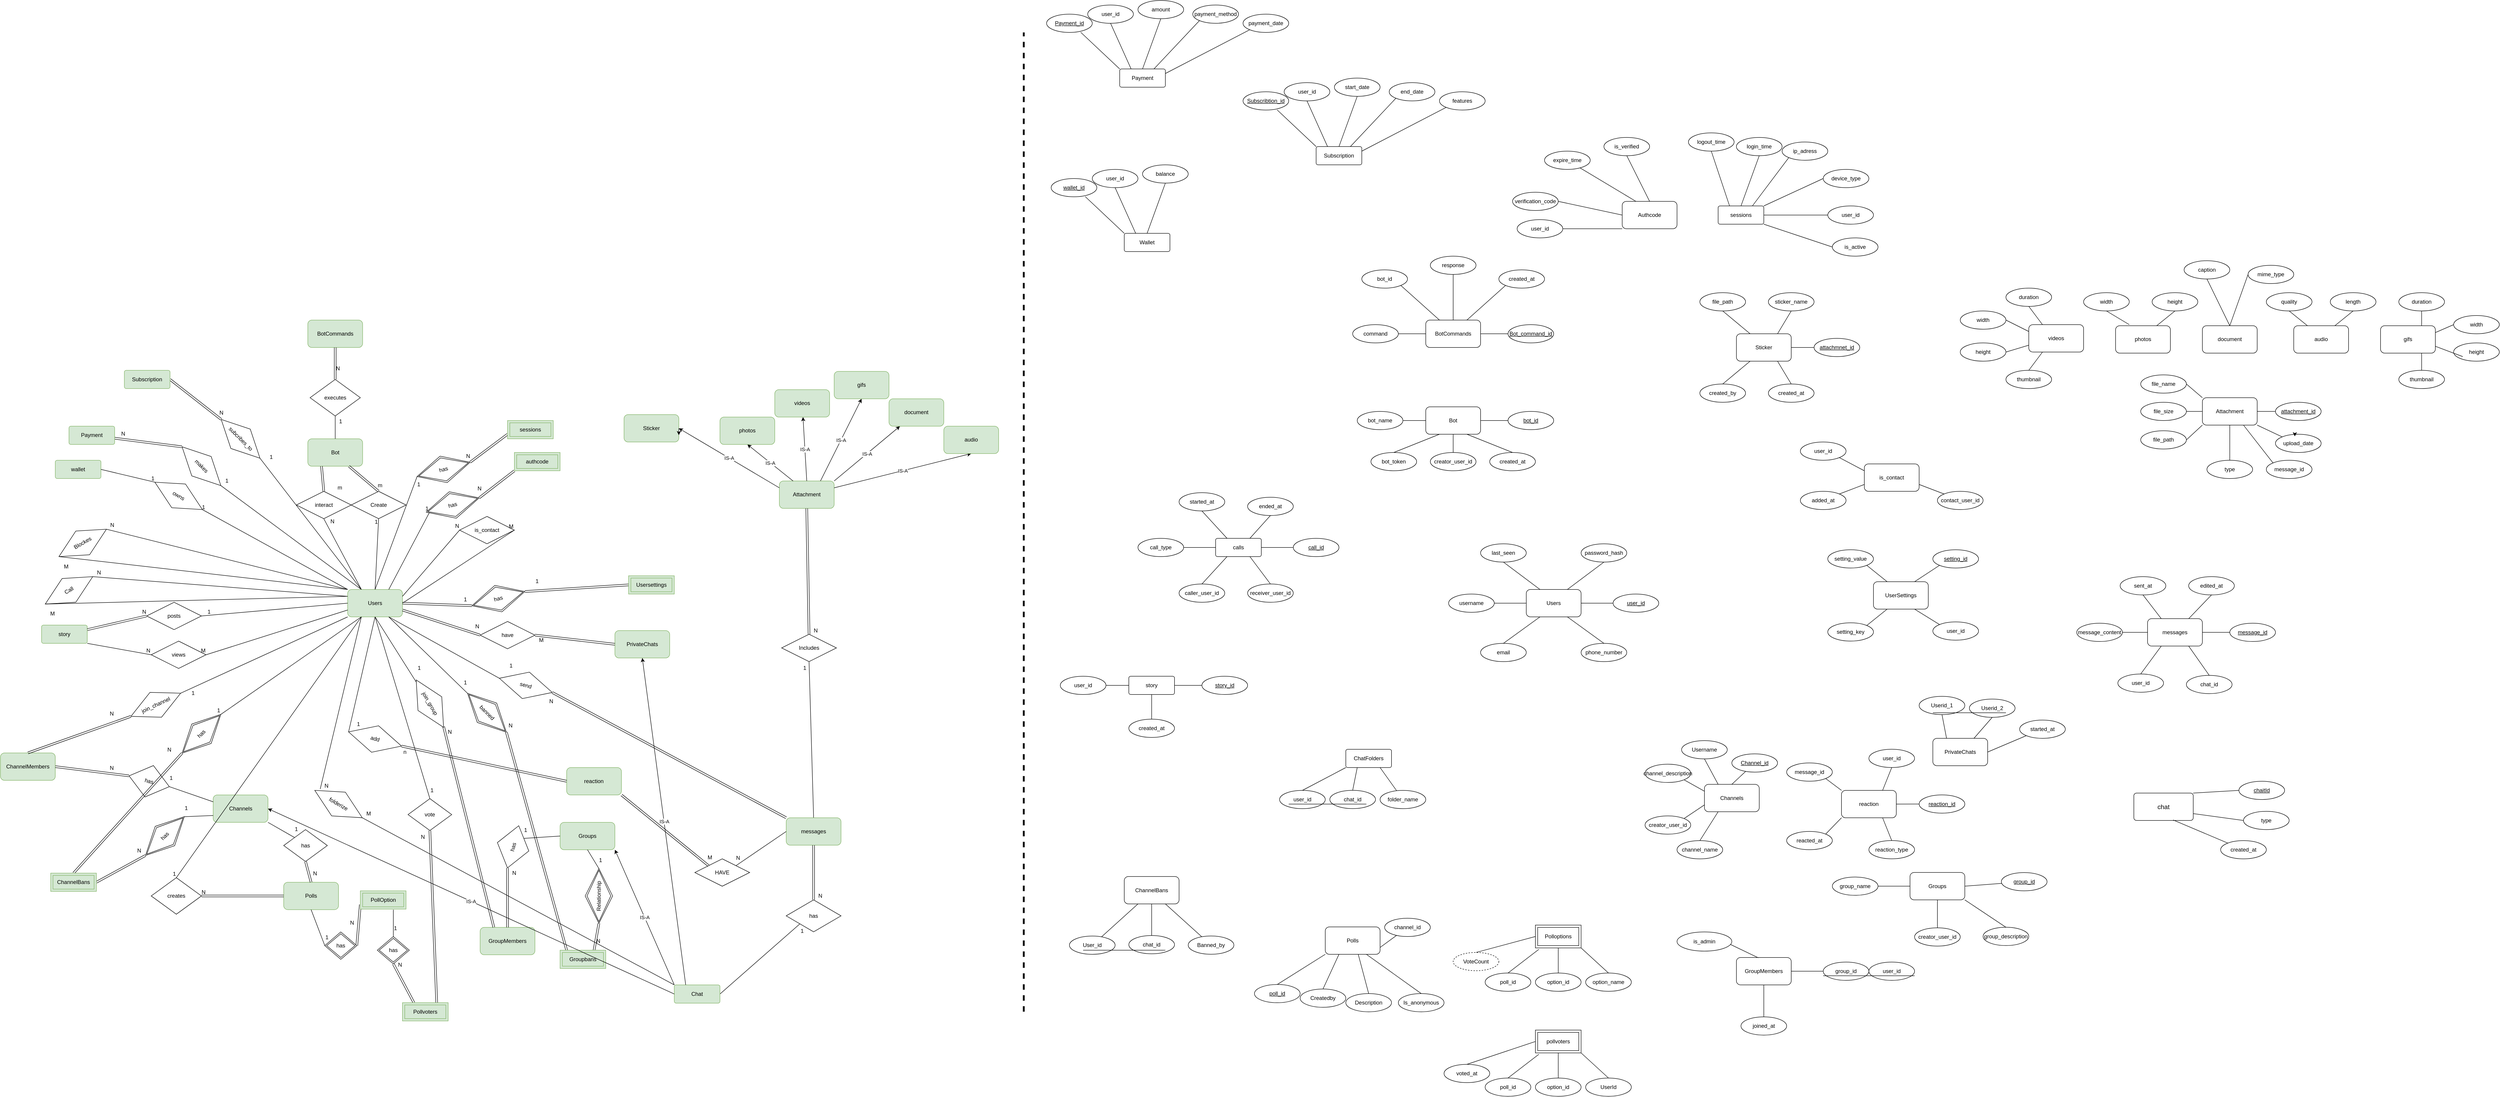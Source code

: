 <mxfile version="26.0.10">
  <diagram id="R2lEEEUBdFMjLlhIrx00" name="Page-1">
    <mxGraphModel grid="1" page="1" gridSize="10" guides="1" tooltips="1" connect="1" arrows="1" fold="1" pageScale="1" pageWidth="850" pageHeight="1100" math="0" shadow="0" extFonts="Permanent Marker^https://fonts.googleapis.com/css?family=Permanent+Marker">
      <root>
        <mxCell id="0" />
        <mxCell id="1" parent="0" />
        <mxCell id="ts9efK7F96vXnIGcXK2m-1" value="Users" style="rounded=1;whiteSpace=wrap;html=1;fillColor=#d5e8d4;strokeColor=#82b366;" vertex="1" parent="1">
          <mxGeometry x="40" y="120" width="120" height="60" as="geometry" />
        </mxCell>
        <mxCell id="ts9efK7F96vXnIGcXK2m-2" value="Groups" style="rounded=1;whiteSpace=wrap;html=1;fillColor=#d5e8d4;strokeColor=#82b366;" vertex="1" parent="1">
          <mxGeometry x="505" y="630" width="120" height="60" as="geometry" />
        </mxCell>
        <mxCell id="ts9efK7F96vXnIGcXK2m-3" value="PrivateChats" style="rounded=1;whiteSpace=wrap;html=1;fillColor=#d5e8d4;strokeColor=#82b366;" vertex="1" parent="1">
          <mxGeometry x="625" y="210" width="120" height="60" as="geometry" />
        </mxCell>
        <mxCell id="ts9efK7F96vXnIGcXK2m-4" value="ChannelMembers" style="rounded=1;whiteSpace=wrap;html=1;fillColor=#d5e8d4;strokeColor=#82b366;" vertex="1" parent="1">
          <mxGeometry x="-720" y="478" width="120" height="60" as="geometry" />
        </mxCell>
        <mxCell id="ts9efK7F96vXnIGcXK2m-11" value="Bot" style="rounded=1;whiteSpace=wrap;html=1;fillColor=#d5e8d4;strokeColor=#82b366;" vertex="1" parent="1">
          <mxGeometry x="-47.21" y="-210" width="120" height="60" as="geometry" />
        </mxCell>
        <mxCell id="ts9efK7F96vXnIGcXK2m-12" value="Polls" style="rounded=1;whiteSpace=wrap;html=1;fillColor=#d5e8d4;strokeColor=#82b366;" vertex="1" parent="1">
          <mxGeometry x="-100" y="761.21" width="120" height="60" as="geometry" />
        </mxCell>
        <mxCell id="ts9efK7F96vXnIGcXK2m-18" value="BotCommands" style="rounded=1;whiteSpace=wrap;html=1;fillColor=#d5e8d4;strokeColor=#82b366;" vertex="1" parent="1">
          <mxGeometry x="-47.21" y="-470" width="120" height="60" as="geometry" />
        </mxCell>
        <mxCell id="ts9efK7F96vXnIGcXK2m-24" value="Channels" style="rounded=1;whiteSpace=wrap;html=1;fillColor=#d5e8d4;strokeColor=#82b366;" vertex="1" parent="1">
          <mxGeometry x="-254.39" y="570" width="120" height="60" as="geometry" />
        </mxCell>
        <mxCell id="ts9efK7F96vXnIGcXK2m-25" value="GroupMembers" style="rounded=1;whiteSpace=wrap;html=1;fillColor=#d5e8d4;strokeColor=#82b366;" vertex="1" parent="1">
          <mxGeometry x="330" y="860" width="120" height="60" as="geometry" />
        </mxCell>
        <mxCell id="ts9efK7F96vXnIGcXK2m-29" value="Attachment" style="rounded=1;whiteSpace=wrap;html=1;fillColor=#d5e8d4;strokeColor=#82b366;" vertex="1" parent="1">
          <mxGeometry x="985" y="-117.63" width="120" height="60" as="geometry" />
        </mxCell>
        <mxCell id="ts9efK7F96vXnIGcXK2m-44" value="" style="shape=link;html=1;rounded=0;exitX=1;exitY=0.5;exitDx=0;exitDy=0;entryX=0;entryY=0.5;entryDx=0;entryDy=0;" edge="1" parent="1" source="ts9efK7F96vXnIGcXK2m-1" target="8WwM0b-NvHXhWyySgjVi-284">
          <mxGeometry relative="1" as="geometry">
            <mxPoint x="160" y="170" as="sourcePoint" />
            <mxPoint x="310" y="150" as="targetPoint" />
          </mxGeometry>
        </mxCell>
        <mxCell id="ts9efK7F96vXnIGcXK2m-45" value="1" style="resizable=0;html=1;whiteSpace=wrap;align=right;verticalAlign=bottom;" connectable="0" vertex="1" parent="ts9efK7F96vXnIGcXK2m-44">
          <mxGeometry x="1" relative="1" as="geometry">
            <mxPoint x="-9" y="-5" as="offset" />
          </mxGeometry>
        </mxCell>
        <mxCell id="ts9efK7F96vXnIGcXK2m-46" value="" style="shape=link;html=1;rounded=0;exitX=0;exitY=0.5;exitDx=0;exitDy=0;entryX=1;entryY=0.5;entryDx=0;entryDy=0;" edge="1" parent="1" source="8WwM0b-NvHXhWyySgjVi-11" target="8WwM0b-NvHXhWyySgjVi-284">
          <mxGeometry relative="1" as="geometry">
            <mxPoint x="640" y="150" as="sourcePoint" />
            <mxPoint x="416.849" y="143.425" as="targetPoint" />
          </mxGeometry>
        </mxCell>
        <mxCell id="ts9efK7F96vXnIGcXK2m-47" value="1" style="resizable=0;html=1;whiteSpace=wrap;align=right;verticalAlign=bottom;" connectable="0" vertex="1" parent="ts9efK7F96vXnIGcXK2m-46">
          <mxGeometry x="1" relative="1" as="geometry">
            <mxPoint x="32" y="-14" as="offset" />
          </mxGeometry>
        </mxCell>
        <mxCell id="ts9efK7F96vXnIGcXK2m-52" value="" style="shape=link;html=1;rounded=0;entryX=0;entryY=0.5;entryDx=0;entryDy=0;exitX=1;exitY=0.75;exitDx=0;exitDy=0;" edge="1" parent="1" source="ts9efK7F96vXnIGcXK2m-1" target="ts9efK7F96vXnIGcXK2m-54">
          <mxGeometry relative="1" as="geometry">
            <mxPoint x="180" y="210" as="sourcePoint" />
            <mxPoint x="290" y="270" as="targetPoint" />
          </mxGeometry>
        </mxCell>
        <mxCell id="ts9efK7F96vXnIGcXK2m-53" value="N" style="resizable=0;html=1;whiteSpace=wrap;align=right;verticalAlign=bottom;" connectable="0" vertex="1" parent="ts9efK7F96vXnIGcXK2m-52">
          <mxGeometry x="1" relative="1" as="geometry">
            <mxPoint y="-10" as="offset" />
          </mxGeometry>
        </mxCell>
        <mxCell id="ts9efK7F96vXnIGcXK2m-54" value="have" style="shape=rhombus;perimeter=rhombusPerimeter;whiteSpace=wrap;html=1;align=center;" vertex="1" parent="1">
          <mxGeometry x="330" y="190" width="120" height="60" as="geometry" />
        </mxCell>
        <mxCell id="ts9efK7F96vXnIGcXK2m-55" value="" style="shape=link;html=1;rounded=0;entryX=0;entryY=0.5;entryDx=0;entryDy=0;exitX=1;exitY=0.5;exitDx=0;exitDy=0;" edge="1" parent="1" source="ts9efK7F96vXnIGcXK2m-54" target="ts9efK7F96vXnIGcXK2m-3">
          <mxGeometry relative="1" as="geometry">
            <mxPoint x="410" y="269.23" as="sourcePoint" />
            <mxPoint x="570" y="269.23" as="targetPoint" />
          </mxGeometry>
        </mxCell>
        <mxCell id="ts9efK7F96vXnIGcXK2m-56" value="M" style="resizable=0;html=1;whiteSpace=wrap;align=right;verticalAlign=bottom;" connectable="0" vertex="1" parent="ts9efK7F96vXnIGcXK2m-55">
          <mxGeometry x="1" relative="1" as="geometry">
            <mxPoint x="-154" as="offset" />
          </mxGeometry>
        </mxCell>
        <mxCell id="ts9efK7F96vXnIGcXK2m-58" value="join_channel" style="shape=rhombus;perimeter=rhombusPerimeter;whiteSpace=wrap;html=1;align=center;rotation=-25;" vertex="1" parent="1">
          <mxGeometry x="-440" y="342.52" width="120" height="60" as="geometry" />
        </mxCell>
        <mxCell id="ts9efK7F96vXnIGcXK2m-65" value="" style="shape=link;html=1;rounded=0;exitX=0;exitY=0.5;exitDx=0;exitDy=0;entryX=0.5;entryY=0;entryDx=0;entryDy=0;" edge="1" parent="1" source="ts9efK7F96vXnIGcXK2m-58" target="ts9efK7F96vXnIGcXK2m-4">
          <mxGeometry relative="1" as="geometry">
            <mxPoint x="180" y="280" as="sourcePoint" />
            <mxPoint x="340" y="280" as="targetPoint" />
          </mxGeometry>
        </mxCell>
        <mxCell id="ts9efK7F96vXnIGcXK2m-66" value="N" style="resizable=0;html=1;whiteSpace=wrap;align=right;verticalAlign=bottom;" connectable="0" vertex="1" parent="ts9efK7F96vXnIGcXK2m-65">
          <mxGeometry x="1" relative="1" as="geometry">
            <mxPoint x="190" y="-78" as="offset" />
          </mxGeometry>
        </mxCell>
        <mxCell id="ts9efK7F96vXnIGcXK2m-67" value="" style="endArrow=none;html=1;rounded=0;exitX=0;exitY=1;exitDx=0;exitDy=0;entryX=1;entryY=0.5;entryDx=0;entryDy=0;" edge="1" parent="1" source="ts9efK7F96vXnIGcXK2m-1" target="ts9efK7F96vXnIGcXK2m-58">
          <mxGeometry relative="1" as="geometry">
            <mxPoint x="180" y="280" as="sourcePoint" />
            <mxPoint x="340" y="280" as="targetPoint" />
          </mxGeometry>
        </mxCell>
        <mxCell id="ts9efK7F96vXnIGcXK2m-68" value="1" style="resizable=0;html=1;whiteSpace=wrap;align=right;verticalAlign=bottom;" connectable="0" vertex="1" parent="ts9efK7F96vXnIGcXK2m-67">
          <mxGeometry x="1" relative="1" as="geometry">
            <mxPoint x="32" y="8" as="offset" />
          </mxGeometry>
        </mxCell>
        <mxCell id="ts9efK7F96vXnIGcXK2m-69" value="join_group" style="shape=rhombus;perimeter=rhombusPerimeter;whiteSpace=wrap;html=1;align=center;rotation=60;" vertex="1" parent="1">
          <mxGeometry x="160" y="340" width="120" height="60" as="geometry" />
        </mxCell>
        <mxCell id="ts9efK7F96vXnIGcXK2m-70" value="" style="shape=link;html=1;rounded=0;entryX=0.25;entryY=0;entryDx=0;entryDy=0;" edge="1" parent="1" target="ts9efK7F96vXnIGcXK2m-25">
          <mxGeometry relative="1" as="geometry">
            <mxPoint x="250" y="420" as="sourcePoint" />
            <mxPoint x="410" y="540" as="targetPoint" />
          </mxGeometry>
        </mxCell>
        <mxCell id="ts9efK7F96vXnIGcXK2m-71" value="N" style="resizable=0;html=1;whiteSpace=wrap;align=right;verticalAlign=bottom;" connectable="0" vertex="1" parent="ts9efK7F96vXnIGcXK2m-70">
          <mxGeometry x="1" relative="1" as="geometry">
            <mxPoint x="-90" y="-419" as="offset" />
          </mxGeometry>
        </mxCell>
        <mxCell id="ts9efK7F96vXnIGcXK2m-72" value="" style="endArrow=none;html=1;rounded=0;exitX=0.5;exitY=1;exitDx=0;exitDy=0;" edge="1" parent="1" source="ts9efK7F96vXnIGcXK2m-1" target="ts9efK7F96vXnIGcXK2m-69">
          <mxGeometry relative="1" as="geometry">
            <mxPoint x="250" y="210" as="sourcePoint" />
            <mxPoint x="560" y="340" as="targetPoint" />
          </mxGeometry>
        </mxCell>
        <mxCell id="ts9efK7F96vXnIGcXK2m-73" value="1" style="resizable=0;html=1;whiteSpace=wrap;align=right;verticalAlign=bottom;" connectable="0" vertex="1" parent="ts9efK7F96vXnIGcXK2m-72">
          <mxGeometry x="1" relative="1" as="geometry">
            <mxPoint x="11" y="-22" as="offset" />
          </mxGeometry>
        </mxCell>
        <mxCell id="ts9efK7F96vXnIGcXK2m-74" value="" style="endArrow=none;html=1;rounded=0;exitX=0;exitY=0.25;exitDx=0;exitDy=0;entryX=1;entryY=0.5;entryDx=0;entryDy=0;" edge="1" parent="1" source="ts9efK7F96vXnIGcXK2m-24" target="ts9efK7F96vXnIGcXK2m-76">
          <mxGeometry relative="1" as="geometry">
            <mxPoint x="150" y="400" as="sourcePoint" />
            <mxPoint x="-30" y="470" as="targetPoint" />
          </mxGeometry>
        </mxCell>
        <mxCell id="ts9efK7F96vXnIGcXK2m-75" value="1" style="resizable=0;html=1;whiteSpace=wrap;align=right;verticalAlign=bottom;" connectable="0" vertex="1" parent="ts9efK7F96vXnIGcXK2m-74">
          <mxGeometry x="1" relative="1" as="geometry">
            <mxPoint x="9" y="-10" as="offset" />
          </mxGeometry>
        </mxCell>
        <mxCell id="ts9efK7F96vXnIGcXK2m-76" value="has" style="shape=rhombus;perimeter=rhombusPerimeter;whiteSpace=wrap;html=1;align=center;rotation=15;" vertex="1" parent="1">
          <mxGeometry x="-440" y="504.39" width="91.21" height="71.21" as="geometry" />
        </mxCell>
        <mxCell id="ts9efK7F96vXnIGcXK2m-77" value="" style="shape=link;html=1;rounded=0;exitX=0;exitY=0.5;exitDx=0;exitDy=0;entryX=1;entryY=0.5;entryDx=0;entryDy=0;" edge="1" parent="1" source="ts9efK7F96vXnIGcXK2m-76" target="ts9efK7F96vXnIGcXK2m-4">
          <mxGeometry relative="1" as="geometry">
            <mxPoint x="150" y="400" as="sourcePoint" />
            <mxPoint x="310" y="400" as="targetPoint" />
          </mxGeometry>
        </mxCell>
        <mxCell id="ts9efK7F96vXnIGcXK2m-78" value="N" style="resizable=0;html=1;whiteSpace=wrap;align=right;verticalAlign=bottom;" connectable="0" vertex="1" parent="ts9efK7F96vXnIGcXK2m-77">
          <mxGeometry x="1" relative="1" as="geometry">
            <mxPoint x="130" y="12" as="offset" />
          </mxGeometry>
        </mxCell>
        <mxCell id="ts9efK7F96vXnIGcXK2m-79" value="" style="endArrow=none;html=1;rounded=0;exitX=0;exitY=0.75;exitDx=0;exitDy=0;entryX=1;entryY=0.5;entryDx=0;entryDy=0;" edge="1" parent="1" source="ts9efK7F96vXnIGcXK2m-24" target="8WwM0b-NvHXhWyySgjVi-269">
          <mxGeometry relative="1" as="geometry">
            <mxPoint x="70" y="450" as="sourcePoint" />
            <mxPoint x="-312.147" y="642.027" as="targetPoint" />
          </mxGeometry>
        </mxCell>
        <mxCell id="ts9efK7F96vXnIGcXK2m-80" value="1" style="resizable=0;html=1;whiteSpace=wrap;align=right;verticalAlign=bottom;" connectable="0" vertex="1" parent="ts9efK7F96vXnIGcXK2m-79">
          <mxGeometry x="1" relative="1" as="geometry">
            <mxPoint x="9" y="-10" as="offset" />
          </mxGeometry>
        </mxCell>
        <mxCell id="ts9efK7F96vXnIGcXK2m-82" value="" style="shape=link;html=1;rounded=0;exitX=0;exitY=0.5;exitDx=0;exitDy=0;entryX=1;entryY=0.5;entryDx=0;entryDy=0;" edge="1" parent="1" source="8WwM0b-NvHXhWyySgjVi-269" target="8WwM0b-NvHXhWyySgjVi-57">
          <mxGeometry relative="1" as="geometry">
            <mxPoint x="-376.643" y="706.523" as="sourcePoint" />
            <mxPoint x="-510" y="755" as="targetPoint" />
          </mxGeometry>
        </mxCell>
        <mxCell id="ts9efK7F96vXnIGcXK2m-83" value="N" style="resizable=0;html=1;whiteSpace=wrap;align=right;verticalAlign=bottom;" connectable="0" vertex="1" parent="ts9efK7F96vXnIGcXK2m-82">
          <mxGeometry x="1" relative="1" as="geometry">
            <mxPoint x="99" y="-61" as="offset" />
          </mxGeometry>
        </mxCell>
        <mxCell id="ts9efK7F96vXnIGcXK2m-84" value="" style="endArrow=none;html=1;rounded=0;exitX=1;exitY=0.5;exitDx=0;exitDy=0;entryX=0;entryY=1;entryDx=0;entryDy=0;" edge="1" parent="1" source="8WwM0b-NvHXhWyySgjVi-81" target="ts9efK7F96vXnIGcXK2m-86">
          <mxGeometry relative="1" as="geometry">
            <mxPoint x="950" y="883.17" as="sourcePoint" />
            <mxPoint x="1264.39" y="793.17" as="targetPoint" />
          </mxGeometry>
        </mxCell>
        <mxCell id="ts9efK7F96vXnIGcXK2m-85" value="1" style="resizable=0;html=1;whiteSpace=wrap;align=right;verticalAlign=bottom;" connectable="0" vertex="1" parent="ts9efK7F96vXnIGcXK2m-84">
          <mxGeometry x="1" relative="1" as="geometry" />
        </mxCell>
        <mxCell id="ts9efK7F96vXnIGcXK2m-86" value="has" style="shape=rhombus;perimeter=rhombusPerimeter;whiteSpace=wrap;html=1;align=center;rotation=0;" vertex="1" parent="1">
          <mxGeometry x="1000" y="799.79" width="120" height="70" as="geometry" />
        </mxCell>
        <mxCell id="ts9efK7F96vXnIGcXK2m-90" value="" style="endArrow=none;html=1;rounded=0;exitX=0.25;exitY=1;exitDx=0;exitDy=0;entryX=1;entryY=0.5;entryDx=0;entryDy=0;" edge="1" parent="1" source="ts9efK7F96vXnIGcXK2m-1" target="8WwM0b-NvHXhWyySgjVi-268">
          <mxGeometry relative="1" as="geometry">
            <mxPoint x="-20" y="370" as="sourcePoint" />
            <mxPoint x="-270" y="378.028" as="targetPoint" />
          </mxGeometry>
        </mxCell>
        <mxCell id="ts9efK7F96vXnIGcXK2m-91" value="1" style="resizable=0;html=1;whiteSpace=wrap;align=right;verticalAlign=bottom;" connectable="0" vertex="1" parent="ts9efK7F96vXnIGcXK2m-90">
          <mxGeometry x="1" relative="1" as="geometry" />
        </mxCell>
        <mxCell id="ts9efK7F96vXnIGcXK2m-92" value="" style="shape=link;html=1;rounded=0;entryX=0.5;entryY=0;entryDx=0;entryDy=0;exitX=0;exitY=0.5;exitDx=0;exitDy=0;" edge="1" parent="1" source="8WwM0b-NvHXhWyySgjVi-268" target="8WwM0b-NvHXhWyySgjVi-57">
          <mxGeometry relative="1" as="geometry">
            <mxPoint x="-310" y="482" as="sourcePoint" />
            <mxPoint x="-540" y="740" as="targetPoint" />
          </mxGeometry>
        </mxCell>
        <mxCell id="ts9efK7F96vXnIGcXK2m-93" value="N" style="resizable=0;html=1;whiteSpace=wrap;align=right;verticalAlign=bottom;" connectable="0" vertex="1" parent="ts9efK7F96vXnIGcXK2m-92">
          <mxGeometry x="1" relative="1" as="geometry">
            <mxPoint x="216" y="-262" as="offset" />
          </mxGeometry>
        </mxCell>
        <mxCell id="ts9efK7F96vXnIGcXK2m-95" value="" style="endArrow=none;html=1;rounded=0;exitX=0.75;exitY=1;exitDx=0;exitDy=0;entryX=0;entryY=0.5;entryDx=0;entryDy=0;" edge="1" parent="1" source="ts9efK7F96vXnIGcXK2m-1" target="8WwM0b-NvHXhWyySgjVi-285">
          <mxGeometry relative="1" as="geometry">
            <mxPoint x="142.58" y="180" as="sourcePoint" />
            <mxPoint x="292.575" y="345.445" as="targetPoint" />
          </mxGeometry>
        </mxCell>
        <mxCell id="ts9efK7F96vXnIGcXK2m-96" value="1" style="resizable=0;html=1;whiteSpace=wrap;align=right;verticalAlign=bottom;" connectable="0" vertex="1" parent="ts9efK7F96vXnIGcXK2m-95">
          <mxGeometry x="1" relative="1" as="geometry">
            <mxPoint y="-15" as="offset" />
          </mxGeometry>
        </mxCell>
        <mxCell id="ts9efK7F96vXnIGcXK2m-97" value="" style="shape=link;html=1;rounded=0;exitX=1;exitY=0.5;exitDx=0;exitDy=0;entryX=0;entryY=0;entryDx=0;entryDy=0;" edge="1" parent="1" source="8WwM0b-NvHXhWyySgjVi-285">
          <mxGeometry relative="1" as="geometry">
            <mxPoint x="374.925" y="414.545" as="sourcePoint" />
            <mxPoint x="519.4" y="910" as="targetPoint" />
          </mxGeometry>
        </mxCell>
        <mxCell id="ts9efK7F96vXnIGcXK2m-98" value="N" style="resizable=0;html=1;whiteSpace=wrap;align=right;verticalAlign=bottom;" connectable="0" vertex="1" parent="ts9efK7F96vXnIGcXK2m-97">
          <mxGeometry x="1" relative="1" as="geometry">
            <mxPoint x="-117" y="-484" as="offset" />
          </mxGeometry>
        </mxCell>
        <mxCell id="ts9efK7F96vXnIGcXK2m-105" value="" style="endArrow=none;html=1;rounded=0;exitX=0.5;exitY=1;exitDx=0;exitDy=0;entryX=1;entryY=0.5;entryDx=0;entryDy=0;" edge="1" parent="1" source="ts9efK7F96vXnIGcXK2m-2" target="8WwM0b-NvHXhWyySgjVi-286">
          <mxGeometry relative="1" as="geometry">
            <mxPoint x="587.5" y="470" as="sourcePoint" />
            <mxPoint x="579.395" y="740.0" as="targetPoint" />
          </mxGeometry>
        </mxCell>
        <mxCell id="ts9efK7F96vXnIGcXK2m-106" value="1" style="resizable=0;html=1;whiteSpace=wrap;align=right;verticalAlign=bottom;" connectable="0" vertex="1" parent="ts9efK7F96vXnIGcXK2m-105">
          <mxGeometry x="1" relative="1" as="geometry">
            <mxPoint x="9" y="-10" as="offset" />
          </mxGeometry>
        </mxCell>
        <mxCell id="ts9efK7F96vXnIGcXK2m-108" value="" style="shape=link;html=1;rounded=0;exitX=0;exitY=0.5;exitDx=0;exitDy=0;entryX=0.5;entryY=0;entryDx=0;entryDy=0;" edge="1" parent="1" source="8WwM0b-NvHXhWyySgjVi-286">
          <mxGeometry relative="1" as="geometry">
            <mxPoint x="579.395" y="831.21" as="sourcePoint" />
            <mxPoint x="579.4" y="910" as="targetPoint" />
          </mxGeometry>
        </mxCell>
        <mxCell id="ts9efK7F96vXnIGcXK2m-109" value="N" style="resizable=0;html=1;whiteSpace=wrap;align=right;verticalAlign=bottom;" connectable="0" vertex="1" parent="ts9efK7F96vXnIGcXK2m-108">
          <mxGeometry x="1" relative="1" as="geometry">
            <mxPoint x="15" y="-11" as="offset" />
          </mxGeometry>
        </mxCell>
        <mxCell id="ts9efK7F96vXnIGcXK2m-110" value="" style="endArrow=none;html=1;rounded=0;entryX=1;entryY=1;entryDx=0;entryDy=0;exitX=0;exitY=0.5;exitDx=0;exitDy=0;" edge="1" parent="1" source="ts9efK7F96vXnIGcXK2m-2" target="ts9efK7F96vXnIGcXK2m-112">
          <mxGeometry relative="1" as="geometry">
            <mxPoint x="494" y="492" as="sourcePoint" />
            <mxPoint x="406" y="520" as="targetPoint" />
          </mxGeometry>
        </mxCell>
        <mxCell id="ts9efK7F96vXnIGcXK2m-111" value="1" style="resizable=0;html=1;whiteSpace=wrap;align=right;verticalAlign=bottom;" connectable="0" vertex="1" parent="ts9efK7F96vXnIGcXK2m-110">
          <mxGeometry x="1" relative="1" as="geometry">
            <mxPoint x="9" y="-10" as="offset" />
          </mxGeometry>
        </mxCell>
        <mxCell id="ts9efK7F96vXnIGcXK2m-112" value="has" style="shape=rhombus;perimeter=rhombusPerimeter;whiteSpace=wrap;html=1;align=center;rotation=-75;" vertex="1" parent="1">
          <mxGeometry x="354.4" y="647.94" width="95.6" height="71.21" as="geometry" />
        </mxCell>
        <mxCell id="ts9efK7F96vXnIGcXK2m-113" value="" style="shape=link;html=1;rounded=0;exitX=0;exitY=0.5;exitDx=0;exitDy=0;entryX=0.5;entryY=0;entryDx=0;entryDy=0;" edge="1" parent="1" source="ts9efK7F96vXnIGcXK2m-112" target="ts9efK7F96vXnIGcXK2m-25">
          <mxGeometry relative="1" as="geometry">
            <mxPoint x="586" y="450" as="sourcePoint" />
            <mxPoint x="286" y="670" as="targetPoint" />
          </mxGeometry>
        </mxCell>
        <mxCell id="ts9efK7F96vXnIGcXK2m-114" value="N" style="resizable=0;html=1;whiteSpace=wrap;align=right;verticalAlign=bottom;" connectable="0" vertex="1" parent="ts9efK7F96vXnIGcXK2m-113">
          <mxGeometry x="1" relative="1" as="geometry">
            <mxPoint x="20" y="-111" as="offset" />
          </mxGeometry>
        </mxCell>
        <mxCell id="ts9efK7F96vXnIGcXK2m-126" value="" style="endArrow=none;html=1;rounded=0;exitX=0.5;exitY=0;exitDx=0;exitDy=0;entryX=0.5;entryY=1;entryDx=0;entryDy=0;" edge="1" parent="1" source="hpHjBDbRkt82Dh_EH33E-17" target="ts9efK7F96vXnIGcXK2m-128">
          <mxGeometry relative="1" as="geometry">
            <mxPoint x="600" y="340" as="sourcePoint" />
            <mxPoint x="1060" y="200" as="targetPoint" />
          </mxGeometry>
        </mxCell>
        <mxCell id="ts9efK7F96vXnIGcXK2m-127" value="1" style="resizable=0;html=1;whiteSpace=wrap;align=right;verticalAlign=bottom;" connectable="0" vertex="1" parent="ts9efK7F96vXnIGcXK2m-126">
          <mxGeometry x="1" relative="1" as="geometry">
            <mxPoint x="-5" y="22" as="offset" />
          </mxGeometry>
        </mxCell>
        <mxCell id="ts9efK7F96vXnIGcXK2m-128" value="Includes" style="shape=rhombus;perimeter=rhombusPerimeter;whiteSpace=wrap;html=1;align=center;rotation=0;" vertex="1" parent="1">
          <mxGeometry x="990" y="218" width="120" height="60" as="geometry" />
        </mxCell>
        <mxCell id="ts9efK7F96vXnIGcXK2m-129" value="" style="shape=link;html=1;rounded=0;exitX=0.5;exitY=0;exitDx=0;exitDy=0;entryX=0.5;entryY=1;entryDx=0;entryDy=0;" edge="1" parent="1" source="ts9efK7F96vXnIGcXK2m-128" target="ts9efK7F96vXnIGcXK2m-29">
          <mxGeometry relative="1" as="geometry">
            <mxPoint x="700" y="340" as="sourcePoint" />
            <mxPoint x="1110" y="-50" as="targetPoint" />
          </mxGeometry>
        </mxCell>
        <mxCell id="ts9efK7F96vXnIGcXK2m-130" value="N" style="resizable=0;html=1;whiteSpace=wrap;align=right;verticalAlign=bottom;" connectable="0" vertex="1" parent="ts9efK7F96vXnIGcXK2m-129">
          <mxGeometry x="1" relative="1" as="geometry">
            <mxPoint x="25" y="276" as="offset" />
          </mxGeometry>
        </mxCell>
        <mxCell id="Wnes97i4l577nHz0U4EP-2" value="" style="endArrow=none;html=1;rounded=0;entryX=0;entryY=0.5;entryDx=0;entryDy=0;exitX=0.5;exitY=0;exitDx=0;exitDy=0;" edge="1" parent="1" source="ts9efK7F96vXnIGcXK2m-1" target="8WwM0b-NvHXhWyySgjVi-265">
          <mxGeometry relative="1" as="geometry">
            <mxPoint x="90" y="110" as="sourcePoint" />
            <mxPoint x="201.874" y="-123.395" as="targetPoint" />
          </mxGeometry>
        </mxCell>
        <mxCell id="Wnes97i4l577nHz0U4EP-3" value="1" style="resizable=0;html=1;whiteSpace=wrap;align=right;verticalAlign=bottom;" connectable="0" vertex="1" parent="Wnes97i4l577nHz0U4EP-2">
          <mxGeometry x="1" relative="1" as="geometry">
            <mxPoint x="8" y="26" as="offset" />
          </mxGeometry>
        </mxCell>
        <mxCell id="Wnes97i4l577nHz0U4EP-4" value="" style="shape=link;html=1;rounded=0;exitX=0;exitY=0.75;exitDx=0;exitDy=0;entryX=1;entryY=0.5;entryDx=0;entryDy=0;" edge="1" parent="1" source="8WwM0b-NvHXhWyySgjVi-116" target="8WwM0b-NvHXhWyySgjVi-265">
          <mxGeometry relative="1" as="geometry">
            <mxPoint x="385" y="-210" as="sourcePoint" />
            <mxPoint x="308.126" y="-151.865" as="targetPoint" />
          </mxGeometry>
        </mxCell>
        <mxCell id="Wnes97i4l577nHz0U4EP-5" value="N" style="resizable=0;html=1;whiteSpace=wrap;align=right;verticalAlign=bottom;" connectable="0" vertex="1" parent="Wnes97i4l577nHz0U4EP-4">
          <mxGeometry x="1" relative="1" as="geometry">
            <mxPoint x="2" y="-5" as="offset" />
          </mxGeometry>
        </mxCell>
        <mxCell id="Wnes97i4l577nHz0U4EP-10" value="send" style="shape=rhombus;perimeter=rhombusPerimeter;whiteSpace=wrap;html=1;align=center;rotation=15;" vertex="1" parent="1">
          <mxGeometry x="370" y="300" width="120" height="60" as="geometry" />
        </mxCell>
        <mxCell id="Wnes97i4l577nHz0U4EP-12" value="" style="endArrow=none;html=1;rounded=0;exitX=0;exitY=0.5;exitDx=0;exitDy=0;entryX=0.75;entryY=1;entryDx=0;entryDy=0;" edge="1" parent="1" source="Wnes97i4l577nHz0U4EP-10" target="ts9efK7F96vXnIGcXK2m-1">
          <mxGeometry relative="1" as="geometry">
            <mxPoint x="575" y="640" as="sourcePoint" />
            <mxPoint x="170" y="210" as="targetPoint" />
          </mxGeometry>
        </mxCell>
        <mxCell id="Wnes97i4l577nHz0U4EP-17" value="" style="shape=link;html=1;rounded=0;exitX=1;exitY=0.5;exitDx=0;exitDy=0;entryX=0;entryY=0;entryDx=0;entryDy=0;" edge="1" parent="1" source="Wnes97i4l577nHz0U4EP-10" target="hpHjBDbRkt82Dh_EH33E-17">
          <mxGeometry relative="1" as="geometry">
            <mxPoint x="385" y="425" as="sourcePoint" />
            <mxPoint x="510" y="388.79" as="targetPoint" />
          </mxGeometry>
        </mxCell>
        <mxCell id="Wnes97i4l577nHz0U4EP-18" value="N" style="resizable=0;html=1;whiteSpace=wrap;align=right;verticalAlign=bottom;" connectable="0" vertex="1" parent="Wnes97i4l577nHz0U4EP-17">
          <mxGeometry x="1" relative="1" as="geometry">
            <mxPoint x="-509" y="-247" as="offset" />
          </mxGeometry>
        </mxCell>
        <mxCell id="Wnes97i4l577nHz0U4EP-19" value="1" style="resizable=0;html=1;whiteSpace=wrap;align=right;verticalAlign=bottom;" connectable="0" vertex="1" parent="1">
          <mxGeometry x="140.002" y="190.004" as="geometry">
            <mxPoint x="262" y="105" as="offset" />
          </mxGeometry>
        </mxCell>
        <mxCell id="Wnes97i4l577nHz0U4EP-32" value="executes" style="rhombus;whiteSpace=wrap;html=1;rotation=0;" vertex="1" parent="1">
          <mxGeometry x="-42.21" y="-340" width="110" height="80" as="geometry" />
        </mxCell>
        <mxCell id="Wnes97i4l577nHz0U4EP-33" value="" style="endArrow=none;html=1;rounded=0;entryX=0.5;entryY=1;entryDx=0;entryDy=0;exitX=0.5;exitY=0;exitDx=0;exitDy=0;" edge="1" parent="1" source="ts9efK7F96vXnIGcXK2m-11" target="Wnes97i4l577nHz0U4EP-32">
          <mxGeometry relative="1" as="geometry">
            <mxPoint x="72.79" y="60" as="sourcePoint" />
            <mxPoint x="194.79" y="-96" as="targetPoint" />
          </mxGeometry>
        </mxCell>
        <mxCell id="Wnes97i4l577nHz0U4EP-34" value="1" style="resizable=0;html=1;whiteSpace=wrap;align=right;verticalAlign=bottom;" connectable="0" vertex="1" parent="Wnes97i4l577nHz0U4EP-33">
          <mxGeometry x="1" relative="1" as="geometry">
            <mxPoint x="17" y="20" as="offset" />
          </mxGeometry>
        </mxCell>
        <mxCell id="Wnes97i4l577nHz0U4EP-35" value="" style="shape=link;html=1;rounded=0;exitX=0.5;exitY=1;exitDx=0;exitDy=0;entryX=0.5;entryY=0;entryDx=0;entryDy=0;" edge="1" parent="1" source="ts9efK7F96vXnIGcXK2m-18" target="Wnes97i4l577nHz0U4EP-32">
          <mxGeometry relative="1" as="geometry">
            <mxPoint x="412.79" y="-190" as="sourcePoint" />
            <mxPoint x="268.79" y="-136" as="targetPoint" />
          </mxGeometry>
        </mxCell>
        <mxCell id="Wnes97i4l577nHz0U4EP-36" value="N" style="resizable=0;html=1;whiteSpace=wrap;align=right;verticalAlign=bottom;" connectable="0" vertex="1" parent="Wnes97i4l577nHz0U4EP-35">
          <mxGeometry x="1" relative="1" as="geometry">
            <mxPoint x="12" y="-16" as="offset" />
          </mxGeometry>
        </mxCell>
        <mxCell id="Wnes97i4l577nHz0U4EP-38" value="Sticker" style="rounded=1;whiteSpace=wrap;html=1;fillColor=#d5e8d4;strokeColor=#82b366;" vertex="1" parent="1">
          <mxGeometry x="645" y="-263" width="120" height="60" as="geometry" />
        </mxCell>
        <mxCell id="Wnes97i4l577nHz0U4EP-43" value="reaction" style="rounded=1;whiteSpace=wrap;html=1;fillColor=#d5e8d4;strokeColor=#82b366;" vertex="1" parent="1">
          <mxGeometry x="519.39" y="510" width="120" height="60" as="geometry" />
        </mxCell>
        <mxCell id="Wnes97i4l577nHz0U4EP-46" value="n" style="text;html=1;align=center;verticalAlign=middle;resizable=0;points=[];autosize=1;strokeColor=none;fillColor=none;" vertex="1" parent="1">
          <mxGeometry x="150" y="461" width="30" height="30" as="geometry" />
        </mxCell>
        <mxCell id="Wnes97i4l577nHz0U4EP-66" value="has" style="shape=rhombus;perimeter=rhombusPerimeter;whiteSpace=wrap;html=1;align=center;rotation=0;" vertex="1" parent="1">
          <mxGeometry x="-100" y="645.86" width="95.58" height="69.88" as="geometry" />
        </mxCell>
        <mxCell id="Wnes97i4l577nHz0U4EP-68" value="" style="endArrow=none;html=1;rounded=0;exitX=1;exitY=1;exitDx=0;exitDy=0;entryX=0;entryY=0;entryDx=0;entryDy=0;" edge="1" parent="1" source="ts9efK7F96vXnIGcXK2m-24" target="Wnes97i4l577nHz0U4EP-66">
          <mxGeometry relative="1" as="geometry">
            <mxPoint x="-167" y="642" as="sourcePoint" />
            <mxPoint x="-212" y="712" as="targetPoint" />
          </mxGeometry>
        </mxCell>
        <mxCell id="Wnes97i4l577nHz0U4EP-69" value="1" style="resizable=0;html=1;whiteSpace=wrap;align=right;verticalAlign=bottom;" connectable="0" vertex="1" parent="Wnes97i4l577nHz0U4EP-68">
          <mxGeometry x="1" relative="1" as="geometry">
            <mxPoint x="9" y="-10" as="offset" />
          </mxGeometry>
        </mxCell>
        <mxCell id="Wnes97i4l577nHz0U4EP-70" value="" style="shape=link;html=1;rounded=0;exitX=0.5;exitY=1;exitDx=0;exitDy=0;entryX=0.5;entryY=0;entryDx=0;entryDy=0;" edge="1" parent="1" source="Wnes97i4l577nHz0U4EP-66" target="ts9efK7F96vXnIGcXK2m-12">
          <mxGeometry relative="1" as="geometry">
            <mxPoint x="-277" y="777" as="sourcePoint" />
            <mxPoint x="-304" y="840" as="targetPoint" />
          </mxGeometry>
        </mxCell>
        <mxCell id="Wnes97i4l577nHz0U4EP-71" value="N" style="resizable=0;html=1;whiteSpace=wrap;align=right;verticalAlign=bottom;" connectable="0" vertex="1" parent="Wnes97i4l577nHz0U4EP-70">
          <mxGeometry x="1" relative="1" as="geometry">
            <mxPoint x="15" y="-11" as="offset" />
          </mxGeometry>
        </mxCell>
        <mxCell id="Wnes97i4l577nHz0U4EP-73" value="" style="endArrow=none;html=1;rounded=0;exitX=0.5;exitY=1;exitDx=0;exitDy=0;entryX=0;entryY=0.5;entryDx=0;entryDy=0;" edge="1" parent="1" source="ts9efK7F96vXnIGcXK2m-12" target="8WwM0b-NvHXhWyySgjVi-270">
          <mxGeometry relative="1" as="geometry">
            <mxPoint x="-79" y="830" as="sourcePoint" />
            <mxPoint x="-3.895" y="887.47" as="targetPoint" />
          </mxGeometry>
        </mxCell>
        <mxCell id="Wnes97i4l577nHz0U4EP-74" value="1" style="resizable=0;html=1;whiteSpace=wrap;align=right;verticalAlign=bottom;" connectable="0" vertex="1" parent="Wnes97i4l577nHz0U4EP-73">
          <mxGeometry x="1" relative="1" as="geometry">
            <mxPoint x="9" y="-10" as="offset" />
          </mxGeometry>
        </mxCell>
        <mxCell id="Wnes97i4l577nHz0U4EP-75" value="" style="shape=link;html=1;rounded=0;exitX=1;exitY=0.5;exitDx=0;exitDy=0;entryX=0;entryY=0.75;entryDx=0;entryDy=0;" edge="1" parent="1" source="8WwM0b-NvHXhWyySgjVi-270" target="8WwM0b-NvHXhWyySgjVi-55">
          <mxGeometry relative="1" as="geometry">
            <mxPoint x="43.895" y="887.47" as="sourcePoint" />
            <mxPoint x="80" y="821.21" as="targetPoint" />
          </mxGeometry>
        </mxCell>
        <mxCell id="Wnes97i4l577nHz0U4EP-76" value="N" style="resizable=0;html=1;whiteSpace=wrap;align=right;verticalAlign=bottom;" connectable="0" vertex="1" parent="Wnes97i4l577nHz0U4EP-75">
          <mxGeometry x="1" relative="1" as="geometry">
            <mxPoint x="-12" y="49" as="offset" />
          </mxGeometry>
        </mxCell>
        <mxCell id="Wnes97i4l577nHz0U4EP-79" value="vote" style="shape=rhombus;perimeter=rhombusPerimeter;whiteSpace=wrap;html=1;align=center;rotation=0;" vertex="1" parent="1">
          <mxGeometry x="172.21" y="578.06" width="95.58" height="69.88" as="geometry" />
        </mxCell>
        <mxCell id="Wnes97i4l577nHz0U4EP-84" value="" style="shape=link;html=1;rounded=0;exitX=0.25;exitY=0;exitDx=0;exitDy=0;entryX=0.5;entryY=1;entryDx=0;entryDy=0;" edge="1" parent="1" source="8WwM0b-NvHXhWyySgjVi-59" target="8WwM0b-NvHXhWyySgjVi-273">
          <mxGeometry relative="1" as="geometry">
            <mxPoint x="190" y="1030" as="sourcePoint" />
            <mxPoint x="140" y="950" as="targetPoint" />
          </mxGeometry>
        </mxCell>
        <mxCell id="Wnes97i4l577nHz0U4EP-85" value="N" style="resizable=0;html=1;whiteSpace=wrap;align=right;verticalAlign=bottom;" connectable="0" vertex="1" parent="Wnes97i4l577nHz0U4EP-84">
          <mxGeometry x="1" relative="1" as="geometry">
            <mxPoint x="20" y="10" as="offset" />
          </mxGeometry>
        </mxCell>
        <mxCell id="Wnes97i4l577nHz0U4EP-86" value="" style="endArrow=none;html=1;rounded=0;exitX=0.5;exitY=1;exitDx=0;exitDy=0;entryX=0.5;entryY=0;entryDx=0;entryDy=0;" edge="1" parent="1" target="8WwM0b-NvHXhWyySgjVi-273">
          <mxGeometry relative="1" as="geometry">
            <mxPoint x="140" y="821.21" as="sourcePoint" />
            <mxPoint x="140" y="880.12" as="targetPoint" />
          </mxGeometry>
        </mxCell>
        <mxCell id="Wnes97i4l577nHz0U4EP-87" value="1" style="resizable=0;html=1;whiteSpace=wrap;align=right;verticalAlign=bottom;" connectable="0" vertex="1" parent="Wnes97i4l577nHz0U4EP-86">
          <mxGeometry x="1" relative="1" as="geometry">
            <mxPoint x="9" y="-10" as="offset" />
          </mxGeometry>
        </mxCell>
        <mxCell id="Wnes97i4l577nHz0U4EP-88" value="" style="endArrow=none;html=1;rounded=0;entryX=0.5;entryY=0;entryDx=0;entryDy=0;exitX=0.5;exitY=1;exitDx=0;exitDy=0;" edge="1" parent="1" source="ts9efK7F96vXnIGcXK2m-1" target="Wnes97i4l577nHz0U4EP-79">
          <mxGeometry relative="1" as="geometry">
            <mxPoint x="140" y="290" as="sourcePoint" />
            <mxPoint x="9" y="877" as="targetPoint" />
          </mxGeometry>
        </mxCell>
        <mxCell id="Wnes97i4l577nHz0U4EP-89" value="1" style="resizable=0;html=1;whiteSpace=wrap;align=right;verticalAlign=bottom;" connectable="0" vertex="1" parent="Wnes97i4l577nHz0U4EP-88">
          <mxGeometry x="1" relative="1" as="geometry">
            <mxPoint x="9" y="-10" as="offset" />
          </mxGeometry>
        </mxCell>
        <mxCell id="Wnes97i4l577nHz0U4EP-90" value="" style="shape=link;html=1;rounded=0;entryX=0.75;entryY=0;entryDx=0;entryDy=0;exitX=0.5;exitY=1;exitDx=0;exitDy=0;" edge="1" parent="1" source="Wnes97i4l577nHz0U4EP-79" target="8WwM0b-NvHXhWyySgjVi-59">
          <mxGeometry relative="1" as="geometry">
            <mxPoint x="300" y="930" as="sourcePoint" />
            <mxPoint x="220" y="1030" as="targetPoint" />
          </mxGeometry>
        </mxCell>
        <mxCell id="Wnes97i4l577nHz0U4EP-91" value="N" style="resizable=0;html=1;whiteSpace=wrap;align=right;verticalAlign=bottom;" connectable="0" vertex="1" parent="Wnes97i4l577nHz0U4EP-90">
          <mxGeometry x="1" relative="1" as="geometry">
            <mxPoint x="-25" y="-355" as="offset" />
          </mxGeometry>
        </mxCell>
        <mxCell id="hpHjBDbRkt82Dh_EH33E-4" value="creates" style="rhombus;whiteSpace=wrap;html=1;" vertex="1" parent="1">
          <mxGeometry x="-390" y="751.21" width="110" height="80" as="geometry" />
        </mxCell>
        <mxCell id="hpHjBDbRkt82Dh_EH33E-6" value="" style="shape=link;html=1;rounded=0;exitX=0;exitY=0.5;exitDx=0;exitDy=0;entryX=1;entryY=0.5;entryDx=0;entryDy=0;" edge="1" parent="1" source="ts9efK7F96vXnIGcXK2m-12" target="hpHjBDbRkt82Dh_EH33E-4">
          <mxGeometry relative="1" as="geometry">
            <mxPoint x="-230" y="500" as="sourcePoint" />
            <mxPoint x="-270" y="790" as="targetPoint" />
          </mxGeometry>
        </mxCell>
        <mxCell id="hpHjBDbRkt82Dh_EH33E-7" value="N" style="resizable=0;html=1;whiteSpace=wrap;align=right;verticalAlign=bottom;" connectable="0" vertex="1" parent="hpHjBDbRkt82Dh_EH33E-6">
          <mxGeometry x="1" relative="1" as="geometry">
            <mxPoint x="10" as="offset" />
          </mxGeometry>
        </mxCell>
        <mxCell id="hpHjBDbRkt82Dh_EH33E-8" value="" style="endArrow=none;html=1;rounded=0;exitX=0.25;exitY=1;exitDx=0;exitDy=0;entryX=0.5;entryY=0;entryDx=0;entryDy=0;" edge="1" parent="1" source="ts9efK7F96vXnIGcXK2m-1" target="hpHjBDbRkt82Dh_EH33E-4">
          <mxGeometry relative="1" as="geometry">
            <mxPoint x="-230" y="500" as="sourcePoint" />
            <mxPoint x="-70" y="500" as="targetPoint" />
          </mxGeometry>
        </mxCell>
        <mxCell id="hpHjBDbRkt82Dh_EH33E-9" value="1" style="resizable=0;html=1;whiteSpace=wrap;align=right;verticalAlign=bottom;" connectable="0" vertex="1" parent="hpHjBDbRkt82Dh_EH33E-8">
          <mxGeometry x="1" relative="1" as="geometry" />
        </mxCell>
        <mxCell id="hpHjBDbRkt82Dh_EH33E-11" value="" style="endArrow=classic;html=1;rounded=0;exitX=0.5;exitY=0;exitDx=0;exitDy=0;" edge="1" parent="1" source="ts9efK7F96vXnIGcXK2m-29" target="hpHjBDbRkt82Dh_EH33E-43">
          <mxGeometry relative="1" as="geometry">
            <mxPoint x="765" y="-197.63" as="sourcePoint" />
            <mxPoint x="945" y="-257.63" as="targetPoint" />
          </mxGeometry>
        </mxCell>
        <mxCell id="hpHjBDbRkt82Dh_EH33E-12" value="IS-A" style="edgeLabel;resizable=0;html=1;;align=center;verticalAlign=middle;" connectable="0" vertex="1" parent="hpHjBDbRkt82Dh_EH33E-11">
          <mxGeometry relative="1" as="geometry" />
        </mxCell>
        <mxCell id="hpHjBDbRkt82Dh_EH33E-13" value="" style="endArrow=classic;html=1;rounded=0;exitX=0.75;exitY=0;exitDx=0;exitDy=0;entryX=0.5;entryY=1;entryDx=0;entryDy=0;" edge="1" parent="1" source="ts9efK7F96vXnIGcXK2m-29" target="hpHjBDbRkt82Dh_EH33E-44">
          <mxGeometry relative="1" as="geometry">
            <mxPoint x="995" y="-177.63" as="sourcePoint" />
            <mxPoint x="1045" y="-207.63" as="targetPoint" />
          </mxGeometry>
        </mxCell>
        <mxCell id="hpHjBDbRkt82Dh_EH33E-14" value="IS-A" style="edgeLabel;resizable=0;html=1;;align=center;verticalAlign=middle;" connectable="0" vertex="1" parent="hpHjBDbRkt82Dh_EH33E-13">
          <mxGeometry relative="1" as="geometry" />
        </mxCell>
        <mxCell id="hpHjBDbRkt82Dh_EH33E-17" value="messages" style="rounded=1;whiteSpace=wrap;html=1;fillColor=#d5e8d4;strokeColor=#82b366;" vertex="1" parent="1">
          <mxGeometry x="1000" y="620" width="120" height="60" as="geometry" />
        </mxCell>
        <mxCell id="hpHjBDbRkt82Dh_EH33E-19" value="" style="endArrow=none;html=1;rounded=0;entryX=0.5;entryY=1;entryDx=0;entryDy=0;exitX=0.5;exitY=0;exitDx=0;exitDy=0;" edge="1" parent="1" source="ts9efK7F96vXnIGcXK2m-1" target="hpHjBDbRkt82Dh_EH33E-21">
          <mxGeometry relative="1" as="geometry">
            <mxPoint x="70" y="90" as="sourcePoint" />
            <mxPoint x="120" y="30" as="targetPoint" />
          </mxGeometry>
        </mxCell>
        <mxCell id="hpHjBDbRkt82Dh_EH33E-20" value="1&lt;div&gt;&lt;br&gt;&lt;/div&gt;" style="resizable=0;html=1;whiteSpace=wrap;align=right;verticalAlign=bottom;" connectable="0" vertex="1" parent="hpHjBDbRkt82Dh_EH33E-19">
          <mxGeometry x="1" relative="1" as="geometry">
            <mxPoint y="30" as="offset" />
          </mxGeometry>
        </mxCell>
        <mxCell id="hpHjBDbRkt82Dh_EH33E-21" value="Create" style="shape=rhombus;perimeter=rhombusPerimeter;whiteSpace=wrap;html=1;align=center;" vertex="1" parent="1">
          <mxGeometry x="47.79" y="-95" width="120" height="60" as="geometry" />
        </mxCell>
        <mxCell id="hpHjBDbRkt82Dh_EH33E-22" value="" style="shape=link;html=1;rounded=0;exitX=0.5;exitY=0;exitDx=0;exitDy=0;entryX=0.75;entryY=1;entryDx=0;entryDy=0;" edge="1" parent="1" source="hpHjBDbRkt82Dh_EH33E-21" target="ts9efK7F96vXnIGcXK2m-11">
          <mxGeometry relative="1" as="geometry">
            <mxPoint x="430" y="-50" as="sourcePoint" />
            <mxPoint x="590" y="-50" as="targetPoint" />
          </mxGeometry>
        </mxCell>
        <mxCell id="hpHjBDbRkt82Dh_EH33E-23" value="m" style="resizable=0;html=1;whiteSpace=wrap;align=right;verticalAlign=bottom;" connectable="0" vertex="1" parent="hpHjBDbRkt82Dh_EH33E-22">
          <mxGeometry x="1" relative="1" as="geometry">
            <mxPoint x="75" y="50" as="offset" />
          </mxGeometry>
        </mxCell>
        <mxCell id="hpHjBDbRkt82Dh_EH33E-36" value="" style="endArrow=classic;html=1;rounded=0;exitX=1;exitY=0;exitDx=0;exitDy=0;" edge="1" parent="1" source="ts9efK7F96vXnIGcXK2m-29" target="hpHjBDbRkt82Dh_EH33E-45">
          <mxGeometry relative="1" as="geometry">
            <mxPoint x="1025" y="-107.63" as="sourcePoint" />
            <mxPoint x="1175" y="-287.63" as="targetPoint" />
          </mxGeometry>
        </mxCell>
        <mxCell id="hpHjBDbRkt82Dh_EH33E-37" value="IS-A" style="edgeLabel;resizable=0;html=1;;align=center;verticalAlign=middle;" connectable="0" vertex="1" parent="hpHjBDbRkt82Dh_EH33E-36">
          <mxGeometry relative="1" as="geometry" />
        </mxCell>
        <mxCell id="hpHjBDbRkt82Dh_EH33E-38" value="" style="endArrow=classic;html=1;rounded=0;exitX=0.25;exitY=0;exitDx=0;exitDy=0;entryX=0.5;entryY=1;entryDx=0;entryDy=0;" edge="1" parent="1" source="ts9efK7F96vXnIGcXK2m-29" target="hpHjBDbRkt82Dh_EH33E-42">
          <mxGeometry relative="1" as="geometry">
            <mxPoint x="1025" y="-107.63" as="sourcePoint" />
            <mxPoint x="865" y="-147.63" as="targetPoint" />
          </mxGeometry>
        </mxCell>
        <mxCell id="hpHjBDbRkt82Dh_EH33E-39" value="IS-A" style="edgeLabel;resizable=0;html=1;;align=center;verticalAlign=middle;" connectable="0" vertex="1" parent="hpHjBDbRkt82Dh_EH33E-38">
          <mxGeometry relative="1" as="geometry" />
        </mxCell>
        <mxCell id="hpHjBDbRkt82Dh_EH33E-40" value="" style="endArrow=classic;html=1;rounded=0;exitX=1;exitY=0.25;exitDx=0;exitDy=0;entryX=0.5;entryY=1;entryDx=0;entryDy=0;" edge="1" parent="1" source="ts9efK7F96vXnIGcXK2m-29" target="hpHjBDbRkt82Dh_EH33E-46">
          <mxGeometry relative="1" as="geometry">
            <mxPoint x="1035" y="-97.63" as="sourcePoint" />
            <mxPoint x="1195" y="-167.63" as="targetPoint" />
          </mxGeometry>
        </mxCell>
        <mxCell id="hpHjBDbRkt82Dh_EH33E-41" value="IS-A" style="edgeLabel;resizable=0;html=1;;align=center;verticalAlign=middle;" connectable="0" vertex="1" parent="hpHjBDbRkt82Dh_EH33E-40">
          <mxGeometry relative="1" as="geometry" />
        </mxCell>
        <mxCell id="hpHjBDbRkt82Dh_EH33E-42" value="photos" style="rounded=1;whiteSpace=wrap;html=1;fillColor=#d5e8d4;strokeColor=#82b366;" vertex="1" parent="1">
          <mxGeometry x="855" y="-257.63" width="120" height="60" as="geometry" />
        </mxCell>
        <mxCell id="hpHjBDbRkt82Dh_EH33E-43" value="videos" style="rounded=1;whiteSpace=wrap;html=1;fillColor=#d5e8d4;strokeColor=#82b366;" vertex="1" parent="1">
          <mxGeometry x="975.0" y="-317.63" width="120" height="60" as="geometry" />
        </mxCell>
        <mxCell id="hpHjBDbRkt82Dh_EH33E-44" value="gifs" style="rounded=1;whiteSpace=wrap;html=1;fillColor=#d5e8d4;strokeColor=#82b366;" vertex="1" parent="1">
          <mxGeometry x="1105" y="-357.63" width="120" height="60" as="geometry" />
        </mxCell>
        <mxCell id="hpHjBDbRkt82Dh_EH33E-45" value="document" style="rounded=1;whiteSpace=wrap;html=1;fillColor=#d5e8d4;strokeColor=#82b366;" vertex="1" parent="1">
          <mxGeometry x="1225.0" y="-297.63" width="120" height="60" as="geometry" />
        </mxCell>
        <mxCell id="hpHjBDbRkt82Dh_EH33E-46" value="audio" style="rounded=1;whiteSpace=wrap;html=1;fillColor=#d5e8d4;strokeColor=#82b366;" vertex="1" parent="1">
          <mxGeometry x="1345" y="-237.63" width="120" height="60" as="geometry" />
        </mxCell>
        <mxCell id="hpHjBDbRkt82Dh_EH33E-52" value="" style="endArrow=none;html=1;rounded=0;exitX=0;exitY=0.5;exitDx=0;exitDy=0;entryX=1;entryY=0.5;entryDx=0;entryDy=0;" edge="1" parent="1" source="ts9efK7F96vXnIGcXK2m-1" target="hpHjBDbRkt82Dh_EH33E-54">
          <mxGeometry relative="1" as="geometry">
            <mxPoint x="30" y="150" as="sourcePoint" />
            <mxPoint x="-290" y="100" as="targetPoint" />
          </mxGeometry>
        </mxCell>
        <mxCell id="hpHjBDbRkt82Dh_EH33E-53" value="1" style="resizable=0;html=1;whiteSpace=wrap;align=right;verticalAlign=bottom;" connectable="0" vertex="1" parent="hpHjBDbRkt82Dh_EH33E-52">
          <mxGeometry x="1" relative="1" as="geometry">
            <mxPoint x="21" as="offset" />
          </mxGeometry>
        </mxCell>
        <mxCell id="hpHjBDbRkt82Dh_EH33E-54" value="posts" style="shape=rhombus;perimeter=rhombusPerimeter;whiteSpace=wrap;html=1;align=center;" vertex="1" parent="1">
          <mxGeometry x="-400" y="148" width="120" height="60" as="geometry" />
        </mxCell>
        <mxCell id="hpHjBDbRkt82Dh_EH33E-55" value="story" style="rounded=1;arcSize=10;whiteSpace=wrap;html=1;align=center;fillColor=#d5e8d4;strokeColor=#82b366;" vertex="1" parent="1">
          <mxGeometry x="-630" y="198" width="100" height="40" as="geometry" />
        </mxCell>
        <mxCell id="hpHjBDbRkt82Dh_EH33E-57" value="" style="shape=link;html=1;rounded=0;exitX=1;exitY=0.25;exitDx=0;exitDy=0;entryX=0;entryY=0.5;entryDx=0;entryDy=0;" edge="1" parent="1" source="hpHjBDbRkt82Dh_EH33E-55" target="hpHjBDbRkt82Dh_EH33E-54">
          <mxGeometry relative="1" as="geometry">
            <mxPoint x="-210" y="260" as="sourcePoint" />
            <mxPoint x="-410" y="20" as="targetPoint" />
          </mxGeometry>
        </mxCell>
        <mxCell id="hpHjBDbRkt82Dh_EH33E-58" value="N" style="resizable=0;html=1;whiteSpace=wrap;align=right;verticalAlign=bottom;" connectable="0" vertex="1" parent="hpHjBDbRkt82Dh_EH33E-57">
          <mxGeometry x="1" relative="1" as="geometry" />
        </mxCell>
        <mxCell id="hpHjBDbRkt82Dh_EH33E-59" value="" style="endArrow=none;html=1;rounded=0;exitX=1;exitY=1;exitDx=0;exitDy=0;entryX=0;entryY=0.5;entryDx=0;entryDy=0;" edge="1" parent="1" source="hpHjBDbRkt82Dh_EH33E-55" target="hpHjBDbRkt82Dh_EH33E-63">
          <mxGeometry relative="1" as="geometry">
            <mxPoint x="-210" y="260" as="sourcePoint" />
            <mxPoint x="-370" y="150" as="targetPoint" />
          </mxGeometry>
        </mxCell>
        <mxCell id="hpHjBDbRkt82Dh_EH33E-60" value="N" style="resizable=0;html=1;whiteSpace=wrap;align=right;verticalAlign=bottom;" connectable="0" vertex="1" parent="hpHjBDbRkt82Dh_EH33E-59">
          <mxGeometry x="1" relative="1" as="geometry" />
        </mxCell>
        <mxCell id="hpHjBDbRkt82Dh_EH33E-61" value="" style="endArrow=none;html=1;rounded=0;exitX=0;exitY=0.75;exitDx=0;exitDy=0;entryX=1;entryY=0.5;entryDx=0;entryDy=0;" edge="1" parent="1" source="ts9efK7F96vXnIGcXK2m-1" target="hpHjBDbRkt82Dh_EH33E-63">
          <mxGeometry relative="1" as="geometry">
            <mxPoint x="-490" y="140" as="sourcePoint" />
            <mxPoint x="-240" y="160" as="targetPoint" />
          </mxGeometry>
        </mxCell>
        <mxCell id="hpHjBDbRkt82Dh_EH33E-62" value="M" style="resizable=0;html=1;whiteSpace=wrap;align=right;verticalAlign=bottom;" connectable="0" vertex="1" parent="hpHjBDbRkt82Dh_EH33E-61">
          <mxGeometry x="1" relative="1" as="geometry" />
        </mxCell>
        <mxCell id="hpHjBDbRkt82Dh_EH33E-63" value="views" style="shape=rhombus;perimeter=rhombusPerimeter;whiteSpace=wrap;html=1;align=center;" vertex="1" parent="1">
          <mxGeometry x="-390" y="233" width="120" height="60" as="geometry" />
        </mxCell>
        <mxCell id="hpHjBDbRkt82Dh_EH33E-64" value="" style="endArrow=classic;html=1;rounded=0;exitX=0;exitY=0.25;exitDx=0;exitDy=0;entryX=1;entryY=0.5;entryDx=0;entryDy=0;" edge="1" parent="1" source="ts9efK7F96vXnIGcXK2m-29" target="Wnes97i4l577nHz0U4EP-38">
          <mxGeometry relative="1" as="geometry">
            <mxPoint x="1000" y="-95" as="sourcePoint" />
            <mxPoint x="930" y="-190" as="targetPoint" />
          </mxGeometry>
        </mxCell>
        <mxCell id="hpHjBDbRkt82Dh_EH33E-65" value="IS-A" style="edgeLabel;resizable=0;html=1;;align=center;verticalAlign=middle;" connectable="0" vertex="1" parent="hpHjBDbRkt82Dh_EH33E-64">
          <mxGeometry relative="1" as="geometry" />
        </mxCell>
        <mxCell id="hpHjBDbRkt82Dh_EH33E-69" value="Call" style="shape=rhombus;perimeter=rhombusPerimeter;whiteSpace=wrap;html=1;align=center;rotation=-30;" vertex="1" parent="1">
          <mxGeometry x="-630" y="91.93" width="120" height="60" as="geometry" />
        </mxCell>
        <mxCell id="hpHjBDbRkt82Dh_EH33E-74" value="" style="endArrow=none;html=1;rounded=0;exitX=0;exitY=0.25;exitDx=0;exitDy=0;entryX=1;entryY=0.5;entryDx=0;entryDy=0;" edge="1" parent="1" source="ts9efK7F96vXnIGcXK2m-1" target="hpHjBDbRkt82Dh_EH33E-69">
          <mxGeometry relative="1" as="geometry">
            <mxPoint x="90" y="200" as="sourcePoint" />
            <mxPoint x="250" y="200" as="targetPoint" />
          </mxGeometry>
        </mxCell>
        <mxCell id="hpHjBDbRkt82Dh_EH33E-75" value="N" style="resizable=0;html=1;whiteSpace=wrap;align=right;verticalAlign=bottom;" connectable="0" vertex="1" parent="hpHjBDbRkt82Dh_EH33E-74">
          <mxGeometry x="1" relative="1" as="geometry">
            <mxPoint x="19" as="offset" />
          </mxGeometry>
        </mxCell>
        <mxCell id="hpHjBDbRkt82Dh_EH33E-90" value="HAVE" style="shape=rhombus;perimeter=rhombusPerimeter;whiteSpace=wrap;html=1;align=center;" vertex="1" parent="1">
          <mxGeometry x="800" y="709.88" width="120" height="60" as="geometry" />
        </mxCell>
        <mxCell id="hpHjBDbRkt82Dh_EH33E-93" value="" style="endArrow=none;html=1;rounded=0;entryX=1;entryY=0;entryDx=0;entryDy=0;exitX=0;exitY=0.5;exitDx=0;exitDy=0;" edge="1" parent="1" source="hpHjBDbRkt82Dh_EH33E-17" target="hpHjBDbRkt82Dh_EH33E-90">
          <mxGeometry relative="1" as="geometry">
            <mxPoint x="1060" y="673.16" as="sourcePoint" />
            <mxPoint x="1220" y="673.16" as="targetPoint" />
          </mxGeometry>
        </mxCell>
        <mxCell id="hpHjBDbRkt82Dh_EH33E-94" value="N" style="resizable=0;html=1;whiteSpace=wrap;align=right;verticalAlign=bottom;" connectable="0" vertex="1" parent="hpHjBDbRkt82Dh_EH33E-93">
          <mxGeometry x="1" relative="1" as="geometry">
            <mxPoint x="10" y="-8" as="offset" />
          </mxGeometry>
        </mxCell>
        <mxCell id="hpHjBDbRkt82Dh_EH33E-95" value="" style="shape=link;html=1;rounded=0;exitX=1;exitY=1;exitDx=0;exitDy=0;entryX=0;entryY=0;entryDx=0;entryDy=0;" edge="1" parent="1" source="Wnes97i4l577nHz0U4EP-43" target="hpHjBDbRkt82Dh_EH33E-90">
          <mxGeometry relative="1" as="geometry">
            <mxPoint x="1330" y="595.78" as="sourcePoint" />
            <mxPoint x="1490" y="595.78" as="targetPoint" />
          </mxGeometry>
        </mxCell>
        <mxCell id="hpHjBDbRkt82Dh_EH33E-96" value="M" style="resizable=0;html=1;whiteSpace=wrap;align=right;verticalAlign=bottom;" connectable="0" vertex="1" parent="hpHjBDbRkt82Dh_EH33E-95">
          <mxGeometry x="1" relative="1" as="geometry">
            <mxPoint x="10" y="-9" as="offset" />
          </mxGeometry>
        </mxCell>
        <mxCell id="hpHjBDbRkt82Dh_EH33E-97" value="add" style="shape=rhombus;perimeter=rhombusPerimeter;whiteSpace=wrap;html=1;align=center;rotation=15;" vertex="1" parent="1">
          <mxGeometry x="40" y="417.47" width="120" height="60" as="geometry" />
        </mxCell>
        <mxCell id="hpHjBDbRkt82Dh_EH33E-98" value="" style="endArrow=none;html=1;rounded=0;exitX=0.5;exitY=1;exitDx=0;exitDy=0;entryX=0;entryY=0.5;entryDx=0;entryDy=0;" edge="1" parent="1" source="ts9efK7F96vXnIGcXK2m-1" target="hpHjBDbRkt82Dh_EH33E-97">
          <mxGeometry relative="1" as="geometry">
            <mxPoint x="110" y="250" as="sourcePoint" />
            <mxPoint x="420" y="500" as="targetPoint" />
          </mxGeometry>
        </mxCell>
        <mxCell id="hpHjBDbRkt82Dh_EH33E-99" value="1" style="resizable=0;html=1;whiteSpace=wrap;align=right;verticalAlign=bottom;" connectable="0" vertex="1" parent="hpHjBDbRkt82Dh_EH33E-98">
          <mxGeometry x="1" relative="1" as="geometry">
            <mxPoint x="26" y="-8" as="offset" />
          </mxGeometry>
        </mxCell>
        <mxCell id="hpHjBDbRkt82Dh_EH33E-100" value="" style="shape=link;html=1;rounded=0;entryX=0;entryY=0.5;entryDx=0;entryDy=0;exitX=1;exitY=0.5;exitDx=0;exitDy=0;" edge="1" parent="1" source="hpHjBDbRkt82Dh_EH33E-97" target="Wnes97i4l577nHz0U4EP-43">
          <mxGeometry relative="1" as="geometry">
            <mxPoint x="920" y="840" as="sourcePoint" />
            <mxPoint x="1080" y="860" as="targetPoint" />
          </mxGeometry>
        </mxCell>
        <mxCell id="7FJpnhp1WyInFRLtkzXv-1" value="" style="endArrow=none;dashed=1;html=1;rounded=0;strokeWidth=4;" edge="1" parent="1">
          <mxGeometry width="50" height="50" relative="1" as="geometry">
            <mxPoint x="1520" y="1044.667" as="sourcePoint" />
            <mxPoint x="1520" y="-1100" as="targetPoint" />
          </mxGeometry>
        </mxCell>
        <mxCell id="7FJpnhp1WyInFRLtkzXv-2" value="Users" style="rounded=1;whiteSpace=wrap;html=1;" vertex="1" parent="1">
          <mxGeometry x="2620" y="120" width="120" height="60" as="geometry" />
        </mxCell>
        <mxCell id="7FJpnhp1WyInFRLtkzXv-3" value="user_id" style="ellipse;whiteSpace=wrap;html=1;align=center;fontStyle=4;" vertex="1" parent="1">
          <mxGeometry x="2810" y="130" width="100" height="40" as="geometry" />
        </mxCell>
        <mxCell id="7FJpnhp1WyInFRLtkzXv-5" value="" style="endArrow=none;html=1;rounded=0;exitX=1;exitY=0.5;exitDx=0;exitDy=0;entryX=0;entryY=0.5;entryDx=0;entryDy=0;" edge="1" parent="1" source="7FJpnhp1WyInFRLtkzXv-2" target="7FJpnhp1WyInFRLtkzXv-3">
          <mxGeometry relative="1" as="geometry">
            <mxPoint x="2740" y="220" as="sourcePoint" />
            <mxPoint x="2900" y="220" as="targetPoint" />
          </mxGeometry>
        </mxCell>
        <mxCell id="7FJpnhp1WyInFRLtkzXv-6" value="username" style="ellipse;whiteSpace=wrap;html=1;align=center;" vertex="1" parent="1">
          <mxGeometry x="2450" y="130" width="100" height="40" as="geometry" />
        </mxCell>
        <mxCell id="7FJpnhp1WyInFRLtkzXv-7" value="" style="endArrow=none;html=1;rounded=0;exitX=1;exitY=0.5;exitDx=0;exitDy=0;entryX=0;entryY=0.5;entryDx=0;entryDy=0;" edge="1" parent="1" source="7FJpnhp1WyInFRLtkzXv-6" target="7FJpnhp1WyInFRLtkzXv-2">
          <mxGeometry relative="1" as="geometry">
            <mxPoint x="2510" y="200" as="sourcePoint" />
            <mxPoint x="2670" y="200" as="targetPoint" />
          </mxGeometry>
        </mxCell>
        <mxCell id="7FJpnhp1WyInFRLtkzXv-8" value="email" style="ellipse;whiteSpace=wrap;html=1;align=center;" vertex="1" parent="1">
          <mxGeometry x="2520" y="238" width="100" height="40" as="geometry" />
        </mxCell>
        <mxCell id="7FJpnhp1WyInFRLtkzXv-9" value="phone_number" style="ellipse;whiteSpace=wrap;html=1;align=center;" vertex="1" parent="1">
          <mxGeometry x="2740" y="238" width="100" height="40" as="geometry" />
        </mxCell>
        <mxCell id="7FJpnhp1WyInFRLtkzXv-10" value="last_seen" style="ellipse;whiteSpace=wrap;html=1;align=center;" vertex="1" parent="1">
          <mxGeometry x="2520" y="20" width="100" height="40" as="geometry" />
        </mxCell>
        <mxCell id="7FJpnhp1WyInFRLtkzXv-11" value="password_hash" style="ellipse;whiteSpace=wrap;html=1;align=center;" vertex="1" parent="1">
          <mxGeometry x="2740" y="20" width="100" height="40" as="geometry" />
        </mxCell>
        <mxCell id="7FJpnhp1WyInFRLtkzXv-12" value="" style="endArrow=none;html=1;rounded=0;exitX=0.5;exitY=1;exitDx=0;exitDy=0;entryX=0.25;entryY=0;entryDx=0;entryDy=0;" edge="1" parent="1" source="7FJpnhp1WyInFRLtkzXv-10" target="7FJpnhp1WyInFRLtkzXv-2">
          <mxGeometry relative="1" as="geometry">
            <mxPoint x="2460" y="90" as="sourcePoint" />
            <mxPoint x="2620" y="90" as="targetPoint" />
          </mxGeometry>
        </mxCell>
        <mxCell id="7FJpnhp1WyInFRLtkzXv-14" value="" style="endArrow=none;html=1;rounded=0;exitX=0.75;exitY=0;exitDx=0;exitDy=0;entryX=0.5;entryY=1;entryDx=0;entryDy=0;" edge="1" parent="1" source="7FJpnhp1WyInFRLtkzXv-2" target="7FJpnhp1WyInFRLtkzXv-11">
          <mxGeometry relative="1" as="geometry">
            <mxPoint x="2690" y="90" as="sourcePoint" />
            <mxPoint x="2850" y="90" as="targetPoint" />
          </mxGeometry>
        </mxCell>
        <mxCell id="7FJpnhp1WyInFRLtkzXv-15" value="" style="endArrow=none;html=1;rounded=0;exitX=0.5;exitY=0;exitDx=0;exitDy=0;entryX=0.25;entryY=1;entryDx=0;entryDy=0;" edge="1" parent="1" source="7FJpnhp1WyInFRLtkzXv-8" target="7FJpnhp1WyInFRLtkzXv-2">
          <mxGeometry relative="1" as="geometry">
            <mxPoint x="2640" y="210" as="sourcePoint" />
            <mxPoint x="2800" y="210" as="targetPoint" />
          </mxGeometry>
        </mxCell>
        <mxCell id="7FJpnhp1WyInFRLtkzXv-16" value="" style="endArrow=none;html=1;rounded=0;exitX=0.75;exitY=1;exitDx=0;exitDy=0;entryX=0.5;entryY=0;entryDx=0;entryDy=0;" edge="1" parent="1" source="7FJpnhp1WyInFRLtkzXv-2" target="7FJpnhp1WyInFRLtkzXv-9">
          <mxGeometry relative="1" as="geometry">
            <mxPoint x="2640" y="210" as="sourcePoint" />
            <mxPoint x="2800" y="210" as="targetPoint" />
          </mxGeometry>
        </mxCell>
        <mxCell id="7FJpnhp1WyInFRLtkzXv-17" value="Bot" style="rounded=1;whiteSpace=wrap;html=1;" vertex="1" parent="1">
          <mxGeometry x="2400" y="-280" width="120" height="60" as="geometry" />
        </mxCell>
        <mxCell id="7FJpnhp1WyInFRLtkzXv-18" value="bot_id" style="ellipse;whiteSpace=wrap;html=1;align=center;fontStyle=4;" vertex="1" parent="1">
          <mxGeometry x="2580" y="-270" width="100" height="40" as="geometry" />
        </mxCell>
        <mxCell id="7FJpnhp1WyInFRLtkzXv-19" value="" style="endArrow=none;html=1;rounded=0;exitX=1;exitY=0.5;exitDx=0;exitDy=0;entryX=0;entryY=0.5;entryDx=0;entryDy=0;" edge="1" parent="1" source="7FJpnhp1WyInFRLtkzXv-17" target="7FJpnhp1WyInFRLtkzXv-18">
          <mxGeometry relative="1" as="geometry">
            <mxPoint x="2560" y="-200" as="sourcePoint" />
            <mxPoint x="2720" y="-200" as="targetPoint" />
          </mxGeometry>
        </mxCell>
        <mxCell id="7FJpnhp1WyInFRLtkzXv-20" value="bot_name" style="ellipse;whiteSpace=wrap;html=1;align=center;" vertex="1" parent="1">
          <mxGeometry x="2250" y="-270" width="100" height="40" as="geometry" />
        </mxCell>
        <mxCell id="7FJpnhp1WyInFRLtkzXv-22" value="" style="endArrow=none;html=1;rounded=0;exitX=1;exitY=0.5;exitDx=0;exitDy=0;entryX=0;entryY=0.5;entryDx=0;entryDy=0;" edge="1" parent="1" source="7FJpnhp1WyInFRLtkzXv-20" target="7FJpnhp1WyInFRLtkzXv-17">
          <mxGeometry relative="1" as="geometry">
            <mxPoint x="2330" y="-230" as="sourcePoint" />
            <mxPoint x="2490" y="-230" as="targetPoint" />
          </mxGeometry>
        </mxCell>
        <mxCell id="7FJpnhp1WyInFRLtkzXv-24" value="bot_token" style="ellipse;whiteSpace=wrap;html=1;align=center;" vertex="1" parent="1">
          <mxGeometry x="2280" y="-180" width="100" height="40" as="geometry" />
        </mxCell>
        <mxCell id="7FJpnhp1WyInFRLtkzXv-25" value="creator_user_id" style="ellipse;whiteSpace=wrap;html=1;align=center;" vertex="1" parent="1">
          <mxGeometry x="2410" y="-180" width="100" height="40" as="geometry" />
        </mxCell>
        <mxCell id="7FJpnhp1WyInFRLtkzXv-26" value="created_at" style="ellipse;whiteSpace=wrap;html=1;align=center;" vertex="1" parent="1">
          <mxGeometry x="2540" y="-180" width="100" height="40" as="geometry" />
        </mxCell>
        <mxCell id="7FJpnhp1WyInFRLtkzXv-27" value="" style="endArrow=none;html=1;rounded=0;exitX=0.5;exitY=0;exitDx=0;exitDy=0;entryX=0.25;entryY=1;entryDx=0;entryDy=0;" edge="1" parent="1" source="7FJpnhp1WyInFRLtkzXv-24" target="7FJpnhp1WyInFRLtkzXv-17">
          <mxGeometry relative="1" as="geometry">
            <mxPoint x="2420" y="-200" as="sourcePoint" />
            <mxPoint x="2580" y="-200" as="targetPoint" />
          </mxGeometry>
        </mxCell>
        <mxCell id="7FJpnhp1WyInFRLtkzXv-28" value="" style="endArrow=none;html=1;rounded=0;exitX=0.5;exitY=1;exitDx=0;exitDy=0;entryX=0.5;entryY=0;entryDx=0;entryDy=0;" edge="1" parent="1" source="7FJpnhp1WyInFRLtkzXv-17" target="7FJpnhp1WyInFRLtkzXv-25">
          <mxGeometry relative="1" as="geometry">
            <mxPoint x="2430" y="-220" as="sourcePoint" />
            <mxPoint x="2590" y="-220" as="targetPoint" />
          </mxGeometry>
        </mxCell>
        <mxCell id="7FJpnhp1WyInFRLtkzXv-29" value="" style="endArrow=none;html=1;rounded=0;exitX=0.75;exitY=1;exitDx=0;exitDy=0;entryX=0.5;entryY=0;entryDx=0;entryDy=0;" edge="1" parent="1" source="7FJpnhp1WyInFRLtkzXv-17" target="7FJpnhp1WyInFRLtkzXv-26">
          <mxGeometry relative="1" as="geometry">
            <mxPoint x="2520" y="-220" as="sourcePoint" />
            <mxPoint x="2680" y="-220" as="targetPoint" />
          </mxGeometry>
        </mxCell>
        <mxCell id="7FJpnhp1WyInFRLtkzXv-30" value="BotCommands" style="rounded=1;whiteSpace=wrap;html=1;" vertex="1" parent="1">
          <mxGeometry x="2400" y="-470" width="120" height="60" as="geometry" />
        </mxCell>
        <mxCell id="7FJpnhp1WyInFRLtkzXv-31" value="command" style="ellipse;whiteSpace=wrap;html=1;align=center;" vertex="1" parent="1">
          <mxGeometry x="2240" y="-460" width="100" height="40" as="geometry" />
        </mxCell>
        <mxCell id="7FJpnhp1WyInFRLtkzXv-32" value="Bot_command_id" style="ellipse;whiteSpace=wrap;html=1;align=center;fontStyle=4;" vertex="1" parent="1">
          <mxGeometry x="2580" y="-460" width="100" height="40" as="geometry" />
        </mxCell>
        <mxCell id="7FJpnhp1WyInFRLtkzXv-33" value="bot_id" style="ellipse;whiteSpace=wrap;html=1;align=center;" vertex="1" parent="1">
          <mxGeometry x="2260" y="-580" width="100" height="40" as="geometry" />
        </mxCell>
        <mxCell id="7FJpnhp1WyInFRLtkzXv-34" value="response" style="ellipse;whiteSpace=wrap;html=1;align=center;" vertex="1" parent="1">
          <mxGeometry x="2410" y="-610" width="100" height="40" as="geometry" />
        </mxCell>
        <mxCell id="7FJpnhp1WyInFRLtkzXv-35" value="created_at" style="ellipse;whiteSpace=wrap;html=1;align=center;" vertex="1" parent="1">
          <mxGeometry x="2560" y="-580" width="100" height="40" as="geometry" />
        </mxCell>
        <mxCell id="7FJpnhp1WyInFRLtkzXv-37" value="" style="endArrow=none;html=1;rounded=0;exitX=1;exitY=0.5;exitDx=0;exitDy=0;entryX=0;entryY=0.5;entryDx=0;entryDy=0;" edge="1" parent="1" source="7FJpnhp1WyInFRLtkzXv-31" target="7FJpnhp1WyInFRLtkzXv-30">
          <mxGeometry relative="1" as="geometry">
            <mxPoint x="2230" y="-360" as="sourcePoint" />
            <mxPoint x="2390" y="-360" as="targetPoint" />
          </mxGeometry>
        </mxCell>
        <mxCell id="7FJpnhp1WyInFRLtkzXv-38" value="" style="endArrow=none;html=1;rounded=0;exitX=1;exitY=0.5;exitDx=0;exitDy=0;entryX=0;entryY=0.5;entryDx=0;entryDy=0;" edge="1" parent="1" source="7FJpnhp1WyInFRLtkzXv-30" target="7FJpnhp1WyInFRLtkzXv-32">
          <mxGeometry relative="1" as="geometry">
            <mxPoint x="2400" y="-340" as="sourcePoint" />
            <mxPoint x="2560" y="-340" as="targetPoint" />
          </mxGeometry>
        </mxCell>
        <mxCell id="7FJpnhp1WyInFRLtkzXv-39" value="" style="endArrow=none;html=1;rounded=0;exitX=1;exitY=1;exitDx=0;exitDy=0;entryX=0.25;entryY=0;entryDx=0;entryDy=0;" edge="1" parent="1" source="7FJpnhp1WyInFRLtkzXv-33" target="7FJpnhp1WyInFRLtkzXv-30">
          <mxGeometry relative="1" as="geometry">
            <mxPoint x="2380" y="-510" as="sourcePoint" />
            <mxPoint x="2540" y="-510" as="targetPoint" />
          </mxGeometry>
        </mxCell>
        <mxCell id="7FJpnhp1WyInFRLtkzXv-40" value="" style="endArrow=none;html=1;rounded=0;exitX=0.5;exitY=1;exitDx=0;exitDy=0;entryX=0.5;entryY=0;entryDx=0;entryDy=0;" edge="1" parent="1" source="7FJpnhp1WyInFRLtkzXv-34" target="7FJpnhp1WyInFRLtkzXv-30">
          <mxGeometry relative="1" as="geometry">
            <mxPoint x="2460" y="-500" as="sourcePoint" />
            <mxPoint x="2620" y="-500" as="targetPoint" />
          </mxGeometry>
        </mxCell>
        <mxCell id="7FJpnhp1WyInFRLtkzXv-41" value="" style="endArrow=none;html=1;rounded=0;exitX=0.75;exitY=0;exitDx=0;exitDy=0;entryX=0;entryY=1;entryDx=0;entryDy=0;" edge="1" parent="1" source="7FJpnhp1WyInFRLtkzXv-30" target="7FJpnhp1WyInFRLtkzXv-35">
          <mxGeometry relative="1" as="geometry">
            <mxPoint x="2540" y="-490" as="sourcePoint" />
            <mxPoint x="2700" y="-490" as="targetPoint" />
          </mxGeometry>
        </mxCell>
        <mxCell id="7FJpnhp1WyInFRLtkzXv-43" value="calls" style="rounded=1;arcSize=10;whiteSpace=wrap;html=1;align=center;" vertex="1" parent="1">
          <mxGeometry x="1940" y="8" width="100" height="40" as="geometry" />
        </mxCell>
        <mxCell id="7FJpnhp1WyInFRLtkzXv-44" value="call_id" style="ellipse;whiteSpace=wrap;html=1;align=center;fontStyle=4;" vertex="1" parent="1">
          <mxGeometry x="2110" y="8" width="100" height="40" as="geometry" />
        </mxCell>
        <mxCell id="7FJpnhp1WyInFRLtkzXv-45" value="receiver_user_id" style="ellipse;whiteSpace=wrap;html=1;align=center;" vertex="1" parent="1">
          <mxGeometry x="2010" y="108" width="100" height="40" as="geometry" />
        </mxCell>
        <mxCell id="7FJpnhp1WyInFRLtkzXv-46" value="caller_user_id" style="ellipse;whiteSpace=wrap;html=1;align=center;" vertex="1" parent="1">
          <mxGeometry x="1860" y="108" width="100" height="40" as="geometry" />
        </mxCell>
        <mxCell id="7FJpnhp1WyInFRLtkzXv-47" value="ended_at" style="ellipse;whiteSpace=wrap;html=1;align=center;" vertex="1" parent="1">
          <mxGeometry x="2010" y="-82" width="100" height="40" as="geometry" />
        </mxCell>
        <mxCell id="7FJpnhp1WyInFRLtkzXv-48" value="started_at" style="ellipse;whiteSpace=wrap;html=1;align=center;" vertex="1" parent="1">
          <mxGeometry x="1860" y="-92" width="100" height="40" as="geometry" />
        </mxCell>
        <mxCell id="7FJpnhp1WyInFRLtkzXv-50" value="call_type" style="ellipse;whiteSpace=wrap;html=1;align=center;" vertex="1" parent="1">
          <mxGeometry x="1770" y="8" width="100" height="40" as="geometry" />
        </mxCell>
        <mxCell id="7FJpnhp1WyInFRLtkzXv-51" value="" style="endArrow=none;html=1;rounded=0;exitX=1;exitY=0.5;exitDx=0;exitDy=0;entryX=0;entryY=0.5;entryDx=0;entryDy=0;" edge="1" parent="1" source="7FJpnhp1WyInFRLtkzXv-50" target="7FJpnhp1WyInFRLtkzXv-43">
          <mxGeometry relative="1" as="geometry">
            <mxPoint x="1920" y="148" as="sourcePoint" />
            <mxPoint x="2080" y="148" as="targetPoint" />
          </mxGeometry>
        </mxCell>
        <mxCell id="7FJpnhp1WyInFRLtkzXv-52" value="" style="endArrow=none;html=1;rounded=0;exitX=1;exitY=0.5;exitDx=0;exitDy=0;entryX=0;entryY=0.5;entryDx=0;entryDy=0;" edge="1" parent="1" source="7FJpnhp1WyInFRLtkzXv-43" target="7FJpnhp1WyInFRLtkzXv-44">
          <mxGeometry relative="1" as="geometry">
            <mxPoint x="2060" y="38" as="sourcePoint" />
            <mxPoint x="2220" y="38" as="targetPoint" />
          </mxGeometry>
        </mxCell>
        <mxCell id="7FJpnhp1WyInFRLtkzXv-53" value="" style="endArrow=none;html=1;rounded=0;exitX=0.5;exitY=0;exitDx=0;exitDy=0;entryX=0.25;entryY=1;entryDx=0;entryDy=0;" edge="1" parent="1" source="7FJpnhp1WyInFRLtkzXv-46" target="7FJpnhp1WyInFRLtkzXv-43">
          <mxGeometry relative="1" as="geometry">
            <mxPoint x="1920" y="168" as="sourcePoint" />
            <mxPoint x="2080" y="168" as="targetPoint" />
          </mxGeometry>
        </mxCell>
        <mxCell id="7FJpnhp1WyInFRLtkzXv-54" value="" style="endArrow=none;html=1;rounded=0;exitX=0.75;exitY=1;exitDx=0;exitDy=0;entryX=0.5;entryY=0;entryDx=0;entryDy=0;" edge="1" parent="1" source="7FJpnhp1WyInFRLtkzXv-43" target="7FJpnhp1WyInFRLtkzXv-45">
          <mxGeometry relative="1" as="geometry">
            <mxPoint x="2050" y="88" as="sourcePoint" />
            <mxPoint x="2210" y="88" as="targetPoint" />
          </mxGeometry>
        </mxCell>
        <mxCell id="7FJpnhp1WyInFRLtkzXv-55" value="" style="endArrow=none;html=1;rounded=0;exitX=0.5;exitY=1;exitDx=0;exitDy=0;entryX=0.25;entryY=0;entryDx=0;entryDy=0;" edge="1" parent="1" source="7FJpnhp1WyInFRLtkzXv-48" target="7FJpnhp1WyInFRLtkzXv-43">
          <mxGeometry relative="1" as="geometry">
            <mxPoint x="1990" y="-32" as="sourcePoint" />
            <mxPoint x="2150" y="-32" as="targetPoint" />
          </mxGeometry>
        </mxCell>
        <mxCell id="7FJpnhp1WyInFRLtkzXv-56" value="" style="endArrow=none;html=1;rounded=0;exitX=0.5;exitY=1;exitDx=0;exitDy=0;entryX=0.75;entryY=0;entryDx=0;entryDy=0;" edge="1" parent="1" source="7FJpnhp1WyInFRLtkzXv-47" target="7FJpnhp1WyInFRLtkzXv-43">
          <mxGeometry relative="1" as="geometry">
            <mxPoint x="2050" y="-22" as="sourcePoint" />
            <mxPoint x="2210" y="-22" as="targetPoint" />
          </mxGeometry>
        </mxCell>
        <mxCell id="7FJpnhp1WyInFRLtkzXv-57" value="story" style="rounded=1;arcSize=10;whiteSpace=wrap;html=1;align=center;" vertex="1" parent="1">
          <mxGeometry x="1750" y="310" width="100" height="40" as="geometry" />
        </mxCell>
        <mxCell id="7FJpnhp1WyInFRLtkzXv-58" value="story_id" style="ellipse;whiteSpace=wrap;html=1;align=center;fontStyle=4;" vertex="1" parent="1">
          <mxGeometry x="1910" y="310" width="100" height="40" as="geometry" />
        </mxCell>
        <mxCell id="7FJpnhp1WyInFRLtkzXv-59" value="created_at" style="ellipse;whiteSpace=wrap;html=1;align=center;" vertex="1" parent="1">
          <mxGeometry x="1750" y="404" width="100" height="40" as="geometry" />
        </mxCell>
        <mxCell id="7FJpnhp1WyInFRLtkzXv-60" value="" style="endArrow=none;html=1;rounded=0;exitX=0.5;exitY=0;exitDx=0;exitDy=0;entryX=0.5;entryY=1;entryDx=0;entryDy=0;" edge="1" parent="1" source="7FJpnhp1WyInFRLtkzXv-59" target="7FJpnhp1WyInFRLtkzXv-57">
          <mxGeometry relative="1" as="geometry">
            <mxPoint x="1540" y="350" as="sourcePoint" />
            <mxPoint x="1700" y="350" as="targetPoint" />
          </mxGeometry>
        </mxCell>
        <mxCell id="7FJpnhp1WyInFRLtkzXv-61" value="" style="endArrow=none;html=1;rounded=0;exitX=1;exitY=0.5;exitDx=0;exitDy=0;entryX=0;entryY=0.5;entryDx=0;entryDy=0;" edge="1" parent="1" source="7FJpnhp1WyInFRLtkzXv-57" target="7FJpnhp1WyInFRLtkzXv-58">
          <mxGeometry relative="1" as="geometry">
            <mxPoint x="1860" y="380" as="sourcePoint" />
            <mxPoint x="2020" y="380" as="targetPoint" />
          </mxGeometry>
        </mxCell>
        <mxCell id="7FJpnhp1WyInFRLtkzXv-62" value="user_id" style="ellipse;whiteSpace=wrap;html=1;align=center;" vertex="1" parent="1">
          <mxGeometry x="1600" y="310" width="100" height="40" as="geometry" />
        </mxCell>
        <mxCell id="7FJpnhp1WyInFRLtkzXv-63" value="" style="endArrow=none;html=1;rounded=0;exitX=1;exitY=0.5;exitDx=0;exitDy=0;entryX=0;entryY=0.5;entryDx=0;entryDy=0;" edge="1" parent="1" source="7FJpnhp1WyInFRLtkzXv-62" target="7FJpnhp1WyInFRLtkzXv-57">
          <mxGeometry relative="1" as="geometry">
            <mxPoint x="1630" y="400" as="sourcePoint" />
            <mxPoint x="1790" y="400" as="targetPoint" />
          </mxGeometry>
        </mxCell>
        <mxCell id="7FJpnhp1WyInFRLtkzXv-64" value="UserSettings" style="rounded=1;whiteSpace=wrap;html=1;" vertex="1" parent="1">
          <mxGeometry x="3380" y="103" width="120" height="60" as="geometry" />
        </mxCell>
        <mxCell id="7FJpnhp1WyInFRLtkzXv-65" value="setting_id" style="ellipse;whiteSpace=wrap;html=1;align=center;fontStyle=4;" vertex="1" parent="1">
          <mxGeometry x="3510" y="33" width="100" height="40" as="geometry" />
        </mxCell>
        <mxCell id="7FJpnhp1WyInFRLtkzXv-66" value="user_id" style="ellipse;whiteSpace=wrap;html=1;align=center;" vertex="1" parent="1">
          <mxGeometry x="3510" y="191" width="100" height="40" as="geometry" />
        </mxCell>
        <mxCell id="7FJpnhp1WyInFRLtkzXv-67" value="setting_key" style="ellipse;whiteSpace=wrap;html=1;align=center;" vertex="1" parent="1">
          <mxGeometry x="3280" y="193" width="100" height="40" as="geometry" />
        </mxCell>
        <mxCell id="7FJpnhp1WyInFRLtkzXv-68" value="setting_value" style="ellipse;whiteSpace=wrap;html=1;align=center;" vertex="1" parent="1">
          <mxGeometry x="3280" y="33" width="100" height="40" as="geometry" />
        </mxCell>
        <mxCell id="7FJpnhp1WyInFRLtkzXv-69" value="" style="endArrow=none;html=1;rounded=0;exitX=1;exitY=0;exitDx=0;exitDy=0;entryX=0.25;entryY=1;entryDx=0;entryDy=0;" edge="1" parent="1" source="7FJpnhp1WyInFRLtkzXv-67" target="7FJpnhp1WyInFRLtkzXv-64">
          <mxGeometry relative="1" as="geometry">
            <mxPoint x="3170" y="263" as="sourcePoint" />
            <mxPoint x="3330" y="263" as="targetPoint" />
          </mxGeometry>
        </mxCell>
        <mxCell id="7FJpnhp1WyInFRLtkzXv-70" value="" style="endArrow=none;html=1;rounded=0;exitX=1;exitY=1;exitDx=0;exitDy=0;entryX=0.25;entryY=0;entryDx=0;entryDy=0;" edge="1" parent="1" source="7FJpnhp1WyInFRLtkzXv-68" target="7FJpnhp1WyInFRLtkzXv-64">
          <mxGeometry relative="1" as="geometry">
            <mxPoint x="3360" y="103" as="sourcePoint" />
            <mxPoint x="3520" y="103" as="targetPoint" />
          </mxGeometry>
        </mxCell>
        <mxCell id="7FJpnhp1WyInFRLtkzXv-71" value="" style="endArrow=none;html=1;rounded=0;exitX=0.75;exitY=0;exitDx=0;exitDy=0;entryX=0;entryY=1;entryDx=0;entryDy=0;" edge="1" parent="1" source="7FJpnhp1WyInFRLtkzXv-64" target="7FJpnhp1WyInFRLtkzXv-65">
          <mxGeometry relative="1" as="geometry">
            <mxPoint x="3580" y="133" as="sourcePoint" />
            <mxPoint x="3740" y="133" as="targetPoint" />
          </mxGeometry>
        </mxCell>
        <mxCell id="7FJpnhp1WyInFRLtkzXv-72" value="" style="endArrow=none;html=1;rounded=0;exitX=0.75;exitY=1;exitDx=0;exitDy=0;entryX=0;entryY=0;entryDx=0;entryDy=0;" edge="1" parent="1" source="7FJpnhp1WyInFRLtkzXv-64" target="7FJpnhp1WyInFRLtkzXv-66">
          <mxGeometry relative="1" as="geometry">
            <mxPoint x="3480" y="223" as="sourcePoint" />
            <mxPoint x="3640" y="223" as="targetPoint" />
          </mxGeometry>
        </mxCell>
        <mxCell id="7FJpnhp1WyInFRLtkzXv-74" value="Groups" style="rounded=1;whiteSpace=wrap;html=1;" vertex="1" parent="1">
          <mxGeometry x="3460" y="739.79" width="120" height="60" as="geometry" />
        </mxCell>
        <mxCell id="7FJpnhp1WyInFRLtkzXv-76" value="group_name" style="ellipse;whiteSpace=wrap;html=1;align=center;" vertex="1" parent="1">
          <mxGeometry x="3290" y="749.79" width="100" height="40" as="geometry" />
        </mxCell>
        <mxCell id="7FJpnhp1WyInFRLtkzXv-77" value="" style="endArrow=none;html=1;rounded=0;exitX=1;exitY=0.5;exitDx=0;exitDy=0;entryX=0;entryY=0.5;entryDx=0;entryDy=0;" edge="1" parent="1" source="7FJpnhp1WyInFRLtkzXv-76" target="7FJpnhp1WyInFRLtkzXv-74">
          <mxGeometry relative="1" as="geometry">
            <mxPoint x="3380" y="809.79" as="sourcePoint" />
            <mxPoint x="3540" y="809.79" as="targetPoint" />
          </mxGeometry>
        </mxCell>
        <mxCell id="7FJpnhp1WyInFRLtkzXv-79" value="creator_user_id" style="ellipse;whiteSpace=wrap;html=1;align=center;" vertex="1" parent="1">
          <mxGeometry x="3470" y="861" width="100" height="40" as="geometry" />
        </mxCell>
        <mxCell id="7FJpnhp1WyInFRLtkzXv-81" value="group_description" style="ellipse;whiteSpace=wrap;html=1;align=center;" vertex="1" parent="1">
          <mxGeometry x="3620" y="859.79" width="100" height="40" as="geometry" />
        </mxCell>
        <mxCell id="7FJpnhp1WyInFRLtkzXv-83" value="" style="endArrow=none;html=1;rounded=0;entryX=0.5;entryY=0;entryDx=0;entryDy=0;exitX=1;exitY=1;exitDx=0;exitDy=0;" edge="1" parent="1" source="7FJpnhp1WyInFRLtkzXv-74" target="7FJpnhp1WyInFRLtkzXv-81">
          <mxGeometry relative="1" as="geometry">
            <mxPoint x="3590" y="809.79" as="sourcePoint" />
            <mxPoint x="3670" y="809.79" as="targetPoint" />
          </mxGeometry>
        </mxCell>
        <mxCell id="7FJpnhp1WyInFRLtkzXv-84" value="" style="endArrow=none;html=1;rounded=0;exitX=0.5;exitY=1;exitDx=0;exitDy=0;entryX=0.5;entryY=0;entryDx=0;entryDy=0;" edge="1" parent="1" source="7FJpnhp1WyInFRLtkzXv-74" target="7FJpnhp1WyInFRLtkzXv-79">
          <mxGeometry relative="1" as="geometry">
            <mxPoint x="3520" y="819.79" as="sourcePoint" />
            <mxPoint x="3550" y="839.79" as="targetPoint" />
          </mxGeometry>
        </mxCell>
        <mxCell id="7FJpnhp1WyInFRLtkzXv-85" value="GroupMembers" style="rounded=1;whiteSpace=wrap;html=1;" vertex="1" parent="1">
          <mxGeometry x="3080" y="925.94" width="120" height="60" as="geometry" />
        </mxCell>
        <mxCell id="7FJpnhp1WyInFRLtkzXv-86" value="group_id" style="ellipse;whiteSpace=wrap;html=1;align=center;" vertex="1" parent="1">
          <mxGeometry x="3270" y="936.06" width="100" height="40" as="geometry" />
        </mxCell>
        <mxCell id="7FJpnhp1WyInFRLtkzXv-87" value="user_id" style="ellipse;whiteSpace=wrap;html=1;align=center;" vertex="1" parent="1">
          <mxGeometry x="3370" y="936.06" width="100" height="40" as="geometry" />
        </mxCell>
        <mxCell id="7FJpnhp1WyInFRLtkzXv-88" value="" style="endArrow=none;html=1;rounded=0;entryX=1;entryY=0.5;entryDx=0;entryDy=0;exitX=0;exitY=0.5;exitDx=0;exitDy=0;" edge="1" parent="1" source="7FJpnhp1WyInFRLtkzXv-86" target="7FJpnhp1WyInFRLtkzXv-85">
          <mxGeometry relative="1" as="geometry">
            <mxPoint x="3260" y="951" as="sourcePoint" />
            <mxPoint x="3160" y="1125.94" as="targetPoint" />
          </mxGeometry>
        </mxCell>
        <mxCell id="7FJpnhp1WyInFRLtkzXv-89" value="" style="line;strokeWidth=1;rotatable=0;dashed=0;labelPosition=right;align=left;verticalAlign=middle;spacingTop=0;spacingLeft=6;points=[];portConstraint=eastwest;" vertex="1" parent="1">
          <mxGeometry x="3270" y="961" width="200" height="10" as="geometry" />
        </mxCell>
        <mxCell id="7FJpnhp1WyInFRLtkzXv-91" value="joined_at" style="ellipse;whiteSpace=wrap;html=1;align=center;" vertex="1" parent="1">
          <mxGeometry x="3090" y="1055.94" width="100" height="40" as="geometry" />
        </mxCell>
        <mxCell id="7FJpnhp1WyInFRLtkzXv-92" value="" style="endArrow=none;html=1;rounded=0;exitX=0.5;exitY=1;exitDx=0;exitDy=0;entryX=0.5;entryY=0;entryDx=0;entryDy=0;" edge="1" parent="1" source="7FJpnhp1WyInFRLtkzXv-85" target="7FJpnhp1WyInFRLtkzXv-91">
          <mxGeometry relative="1" as="geometry">
            <mxPoint x="2990" y="1025.94" as="sourcePoint" />
            <mxPoint x="3150" y="1025.94" as="targetPoint" />
          </mxGeometry>
        </mxCell>
        <mxCell id="7FJpnhp1WyInFRLtkzXv-93" value="messages" style="rounded=1;whiteSpace=wrap;html=1;" vertex="1" parent="1">
          <mxGeometry x="3980" y="183.93" width="120" height="60" as="geometry" />
        </mxCell>
        <mxCell id="7FJpnhp1WyInFRLtkzXv-94" value="message_id" style="ellipse;whiteSpace=wrap;html=1;align=center;fontStyle=4;" vertex="1" parent="1">
          <mxGeometry x="4160" y="193.93" width="100" height="40" as="geometry" />
        </mxCell>
        <mxCell id="7FJpnhp1WyInFRLtkzXv-95" value="chat_id" style="ellipse;whiteSpace=wrap;html=1;align=center;" vertex="1" parent="1">
          <mxGeometry x="4065" y="308.07" width="100" height="40" as="geometry" />
        </mxCell>
        <mxCell id="7FJpnhp1WyInFRLtkzXv-96" value="user_id" style="ellipse;whiteSpace=wrap;html=1;align=center;" vertex="1" parent="1">
          <mxGeometry x="3915" y="305.07" width="100" height="40" as="geometry" />
        </mxCell>
        <mxCell id="7FJpnhp1WyInFRLtkzXv-97" value="message_content" style="ellipse;whiteSpace=wrap;html=1;align=center;" vertex="1" parent="1">
          <mxGeometry x="3825" y="193.93" width="100" height="40" as="geometry" />
        </mxCell>
        <mxCell id="7FJpnhp1WyInFRLtkzXv-98" value="sent_at" style="ellipse;whiteSpace=wrap;html=1;align=center;" vertex="1" parent="1">
          <mxGeometry x="3920" y="91.93" width="100" height="40" as="geometry" />
        </mxCell>
        <mxCell id="7FJpnhp1WyInFRLtkzXv-99" value="edited_at" style="ellipse;whiteSpace=wrap;html=1;align=center;" vertex="1" parent="1">
          <mxGeometry x="4070" y="91.93" width="100" height="40" as="geometry" />
        </mxCell>
        <mxCell id="7FJpnhp1WyInFRLtkzXv-100" value="" style="endArrow=none;html=1;rounded=0;exitX=0.5;exitY=1;exitDx=0;exitDy=0;entryX=0.25;entryY=0;entryDx=0;entryDy=0;" edge="1" parent="1" source="7FJpnhp1WyInFRLtkzXv-98" target="7FJpnhp1WyInFRLtkzXv-93">
          <mxGeometry relative="1" as="geometry">
            <mxPoint x="3990" y="135.93" as="sourcePoint" />
            <mxPoint x="4150" y="135.93" as="targetPoint" />
          </mxGeometry>
        </mxCell>
        <mxCell id="7FJpnhp1WyInFRLtkzXv-101" value="" style="endArrow=none;html=1;rounded=0;exitX=0.5;exitY=1;exitDx=0;exitDy=0;entryX=0.75;entryY=0;entryDx=0;entryDy=0;" edge="1" parent="1" source="7FJpnhp1WyInFRLtkzXv-99" target="7FJpnhp1WyInFRLtkzXv-93">
          <mxGeometry relative="1" as="geometry">
            <mxPoint x="4140" y="195.93" as="sourcePoint" />
            <mxPoint x="4300" y="195.93" as="targetPoint" />
          </mxGeometry>
        </mxCell>
        <mxCell id="7FJpnhp1WyInFRLtkzXv-102" value="" style="endArrow=none;html=1;rounded=0;exitX=1;exitY=0.5;exitDx=0;exitDy=0;entryX=0;entryY=0.5;entryDx=0;entryDy=0;" edge="1" parent="1" source="7FJpnhp1WyInFRLtkzXv-97" target="7FJpnhp1WyInFRLtkzXv-93">
          <mxGeometry relative="1" as="geometry">
            <mxPoint x="3950" y="285.93" as="sourcePoint" />
            <mxPoint x="4110" y="285.93" as="targetPoint" />
          </mxGeometry>
        </mxCell>
        <mxCell id="7FJpnhp1WyInFRLtkzXv-103" value="" style="endArrow=none;html=1;rounded=0;exitX=1;exitY=0.5;exitDx=0;exitDy=0;entryX=0;entryY=0.5;entryDx=0;entryDy=0;" edge="1" parent="1" source="7FJpnhp1WyInFRLtkzXv-93" target="7FJpnhp1WyInFRLtkzXv-94">
          <mxGeometry relative="1" as="geometry">
            <mxPoint x="4060" y="255.93" as="sourcePoint" />
            <mxPoint x="4220" y="255.93" as="targetPoint" />
          </mxGeometry>
        </mxCell>
        <mxCell id="7FJpnhp1WyInFRLtkzXv-104" value="" style="endArrow=none;html=1;rounded=0;exitX=0.5;exitY=0;exitDx=0;exitDy=0;entryX=0.25;entryY=1;entryDx=0;entryDy=0;" edge="1" parent="1" source="7FJpnhp1WyInFRLtkzXv-96" target="7FJpnhp1WyInFRLtkzXv-93">
          <mxGeometry relative="1" as="geometry">
            <mxPoint x="3950" y="365.93" as="sourcePoint" />
            <mxPoint x="4110" y="365.93" as="targetPoint" />
          </mxGeometry>
        </mxCell>
        <mxCell id="7FJpnhp1WyInFRLtkzXv-105" value="" style="endArrow=none;html=1;rounded=0;exitX=0.75;exitY=1;exitDx=0;exitDy=0;entryX=0.5;entryY=0;entryDx=0;entryDy=0;" edge="1" parent="1" source="7FJpnhp1WyInFRLtkzXv-93" target="7FJpnhp1WyInFRLtkzXv-95">
          <mxGeometry relative="1" as="geometry">
            <mxPoint x="3970" y="385.93" as="sourcePoint" />
            <mxPoint x="4130" y="385.93" as="targetPoint" />
          </mxGeometry>
        </mxCell>
        <mxCell id="7FJpnhp1WyInFRLtkzXv-106" value="reaction" style="rounded=1;whiteSpace=wrap;html=1;" vertex="1" parent="1">
          <mxGeometry x="3310" y="560" width="120" height="60" as="geometry" />
        </mxCell>
        <mxCell id="7FJpnhp1WyInFRLtkzXv-107" value="reaction_id" style="ellipse;whiteSpace=wrap;html=1;align=center;fontStyle=4;" vertex="1" parent="1">
          <mxGeometry x="3480" y="569.88" width="100" height="40" as="geometry" />
        </mxCell>
        <mxCell id="7FJpnhp1WyInFRLtkzXv-108" value="" style="endArrow=none;html=1;rounded=0;exitX=1;exitY=0.5;exitDx=0;exitDy=0;entryX=0;entryY=0.5;entryDx=0;entryDy=0;" edge="1" parent="1" source="7FJpnhp1WyInFRLtkzXv-106" target="7FJpnhp1WyInFRLtkzXv-107">
          <mxGeometry relative="1" as="geometry">
            <mxPoint x="3490" y="599.88" as="sourcePoint" />
            <mxPoint x="3650" y="599.88" as="targetPoint" />
          </mxGeometry>
        </mxCell>
        <mxCell id="7FJpnhp1WyInFRLtkzXv-109" value="user_id" style="ellipse;whiteSpace=wrap;html=1;align=center;" vertex="1" parent="1">
          <mxGeometry x="3370" y="469.88" width="100" height="40" as="geometry" />
        </mxCell>
        <mxCell id="7FJpnhp1WyInFRLtkzXv-110" value="message_id" style="ellipse;whiteSpace=wrap;html=1;align=center;" vertex="1" parent="1">
          <mxGeometry x="3190" y="499.88" width="100" height="40" as="geometry" />
        </mxCell>
        <mxCell id="7FJpnhp1WyInFRLtkzXv-111" value="reaction_type" style="ellipse;whiteSpace=wrap;html=1;align=center;" vertex="1" parent="1">
          <mxGeometry x="3370" y="669.88" width="100" height="40" as="geometry" />
        </mxCell>
        <mxCell id="7FJpnhp1WyInFRLtkzXv-112" value="reacted_at" style="ellipse;whiteSpace=wrap;html=1;align=center;" vertex="1" parent="1">
          <mxGeometry x="3190" y="649.88" width="100" height="40" as="geometry" />
        </mxCell>
        <mxCell id="7FJpnhp1WyInFRLtkzXv-115" value="" style="endArrow=none;html=1;rounded=0;entryX=0;entryY=0;entryDx=0;entryDy=0;exitX=1;exitY=1;exitDx=0;exitDy=0;" edge="1" parent="1" source="7FJpnhp1WyInFRLtkzXv-110" target="7FJpnhp1WyInFRLtkzXv-106">
          <mxGeometry relative="1" as="geometry">
            <mxPoint x="3280" y="559.88" as="sourcePoint" />
            <mxPoint x="3430" y="569.88" as="targetPoint" />
          </mxGeometry>
        </mxCell>
        <mxCell id="7FJpnhp1WyInFRLtkzXv-117" value="" style="endArrow=none;html=1;rounded=0;exitX=1;exitY=0;exitDx=0;exitDy=0;entryX=0;entryY=1;entryDx=0;entryDy=0;" edge="1" parent="1" source="7FJpnhp1WyInFRLtkzXv-112" target="7FJpnhp1WyInFRLtkzXv-106">
          <mxGeometry relative="1" as="geometry">
            <mxPoint x="3080" y="579.88" as="sourcePoint" />
            <mxPoint x="3240" y="579.88" as="targetPoint" />
          </mxGeometry>
        </mxCell>
        <mxCell id="7FJpnhp1WyInFRLtkzXv-118" value="" style="endArrow=none;html=1;rounded=0;exitX=0.5;exitY=1;exitDx=0;exitDy=0;entryX=0.75;entryY=0;entryDx=0;entryDy=0;" edge="1" parent="1" source="7FJpnhp1WyInFRLtkzXv-109" target="7FJpnhp1WyInFRLtkzXv-106">
          <mxGeometry relative="1" as="geometry">
            <mxPoint x="3470" y="559.88" as="sourcePoint" />
            <mxPoint x="3630" y="559.88" as="targetPoint" />
          </mxGeometry>
        </mxCell>
        <mxCell id="7FJpnhp1WyInFRLtkzXv-119" value="" style="endArrow=none;html=1;rounded=0;exitX=0.75;exitY=1;exitDx=0;exitDy=0;entryX=0.5;entryY=0;entryDx=0;entryDy=0;" edge="1" parent="1" source="7FJpnhp1WyInFRLtkzXv-106" target="7FJpnhp1WyInFRLtkzXv-111">
          <mxGeometry relative="1" as="geometry">
            <mxPoint x="3330" y="779.88" as="sourcePoint" />
            <mxPoint x="3490" y="779.88" as="targetPoint" />
          </mxGeometry>
        </mxCell>
        <mxCell id="7FJpnhp1WyInFRLtkzXv-121" value="Sticker" style="rounded=1;whiteSpace=wrap;html=1;" vertex="1" parent="1">
          <mxGeometry x="3080" y="-440" width="120" height="60" as="geometry" />
        </mxCell>
        <mxCell id="7FJpnhp1WyInFRLtkzXv-122" value="attachmnet_id" style="ellipse;whiteSpace=wrap;html=1;align=center;fontStyle=4;" vertex="1" parent="1">
          <mxGeometry x="3250" y="-430" width="100" height="40" as="geometry" />
        </mxCell>
        <mxCell id="7FJpnhp1WyInFRLtkzXv-123" value="sticker_name" style="ellipse;whiteSpace=wrap;html=1;align=center;" vertex="1" parent="1">
          <mxGeometry x="3150" y="-530" width="100" height="40" as="geometry" />
        </mxCell>
        <mxCell id="7FJpnhp1WyInFRLtkzXv-124" value="file_path" style="ellipse;whiteSpace=wrap;html=1;align=center;" vertex="1" parent="1">
          <mxGeometry x="3000" y="-530" width="100" height="40" as="geometry" />
        </mxCell>
        <mxCell id="7FJpnhp1WyInFRLtkzXv-125" value="created_by" style="ellipse;whiteSpace=wrap;html=1;align=center;" vertex="1" parent="1">
          <mxGeometry x="3000" y="-330" width="100" height="40" as="geometry" />
        </mxCell>
        <mxCell id="7FJpnhp1WyInFRLtkzXv-126" value="created_at" style="ellipse;whiteSpace=wrap;html=1;align=center;" vertex="1" parent="1">
          <mxGeometry x="3150" y="-330" width="100" height="40" as="geometry" />
        </mxCell>
        <mxCell id="7FJpnhp1WyInFRLtkzXv-128" value="" style="endArrow=none;html=1;rounded=0;exitX=0.5;exitY=1;exitDx=0;exitDy=0;entryX=0.25;entryY=0;entryDx=0;entryDy=0;" edge="1" parent="1" source="7FJpnhp1WyInFRLtkzXv-124" target="7FJpnhp1WyInFRLtkzXv-121">
          <mxGeometry relative="1" as="geometry">
            <mxPoint x="2860" y="-470" as="sourcePoint" />
            <mxPoint x="3020" y="-470" as="targetPoint" />
          </mxGeometry>
        </mxCell>
        <mxCell id="7FJpnhp1WyInFRLtkzXv-129" value="" style="endArrow=none;html=1;rounded=0;exitX=0.75;exitY=0;exitDx=0;exitDy=0;entryX=0.5;entryY=1;entryDx=0;entryDy=0;" edge="1" parent="1" source="7FJpnhp1WyInFRLtkzXv-121" target="7FJpnhp1WyInFRLtkzXv-123">
          <mxGeometry relative="1" as="geometry">
            <mxPoint x="2910" y="-560" as="sourcePoint" />
            <mxPoint x="3070" y="-560" as="targetPoint" />
          </mxGeometry>
        </mxCell>
        <mxCell id="7FJpnhp1WyInFRLtkzXv-130" value="" style="endArrow=none;html=1;rounded=0;exitX=0.5;exitY=0;exitDx=0;exitDy=0;entryX=0.25;entryY=1;entryDx=0;entryDy=0;" edge="1" parent="1" source="7FJpnhp1WyInFRLtkzXv-125" target="7FJpnhp1WyInFRLtkzXv-121">
          <mxGeometry relative="1" as="geometry">
            <mxPoint x="2640" y="-420" as="sourcePoint" />
            <mxPoint x="2800" y="-420" as="targetPoint" />
          </mxGeometry>
        </mxCell>
        <mxCell id="7FJpnhp1WyInFRLtkzXv-131" value="" style="endArrow=none;html=1;rounded=0;exitX=0.5;exitY=0;exitDx=0;exitDy=0;entryX=0.75;entryY=1;entryDx=0;entryDy=0;" edge="1" parent="1" source="7FJpnhp1WyInFRLtkzXv-126" target="7FJpnhp1WyInFRLtkzXv-121">
          <mxGeometry relative="1" as="geometry">
            <mxPoint x="2790" y="-430" as="sourcePoint" />
            <mxPoint x="2950" y="-430" as="targetPoint" />
          </mxGeometry>
        </mxCell>
        <mxCell id="7FJpnhp1WyInFRLtkzXv-132" value="" style="endArrow=none;html=1;rounded=0;exitX=0;exitY=0.5;exitDx=0;exitDy=0;entryX=1;entryY=0.5;entryDx=0;entryDy=0;" edge="1" parent="1" source="7FJpnhp1WyInFRLtkzXv-122" target="7FJpnhp1WyInFRLtkzXv-121">
          <mxGeometry relative="1" as="geometry">
            <mxPoint x="2980" y="-440" as="sourcePoint" />
            <mxPoint x="3140" y="-440" as="targetPoint" />
          </mxGeometry>
        </mxCell>
        <mxCell id="7FJpnhp1WyInFRLtkzXv-133" value="is_contact" style="rounded=1;whiteSpace=wrap;html=1;" vertex="1" parent="1">
          <mxGeometry x="3360" y="-155" width="120" height="60" as="geometry" />
        </mxCell>
        <mxCell id="7FJpnhp1WyInFRLtkzXv-135" value="user_id" style="ellipse;whiteSpace=wrap;html=1;align=center;" vertex="1" parent="1">
          <mxGeometry x="3220" y="-203" width="100" height="40" as="geometry" />
        </mxCell>
        <mxCell id="7FJpnhp1WyInFRLtkzXv-136" value="contact_user_id" style="ellipse;whiteSpace=wrap;html=1;align=center;" vertex="1" parent="1">
          <mxGeometry x="3520" y="-95" width="100" height="40" as="geometry" />
        </mxCell>
        <mxCell id="7FJpnhp1WyInFRLtkzXv-137" value="added_at" style="ellipse;whiteSpace=wrap;html=1;align=center;" vertex="1" parent="1">
          <mxGeometry x="3220" y="-95" width="100" height="40" as="geometry" />
        </mxCell>
        <mxCell id="7FJpnhp1WyInFRLtkzXv-140" value="" style="endArrow=none;html=1;rounded=0;exitX=1;exitY=0;exitDx=0;exitDy=0;entryX=0;entryY=0.75;entryDx=0;entryDy=0;" edge="1" parent="1" source="7FJpnhp1WyInFRLtkzXv-137" target="7FJpnhp1WyInFRLtkzXv-133">
          <mxGeometry relative="1" as="geometry">
            <mxPoint x="3230" y="-43" as="sourcePoint" />
            <mxPoint x="3390" y="-43" as="targetPoint" />
          </mxGeometry>
        </mxCell>
        <mxCell id="7FJpnhp1WyInFRLtkzXv-141" value="" style="endArrow=none;html=1;rounded=0;exitX=1;exitY=1;exitDx=0;exitDy=0;entryX=0;entryY=0.25;entryDx=0;entryDy=0;" edge="1" parent="1" source="7FJpnhp1WyInFRLtkzXv-135" target="7FJpnhp1WyInFRLtkzXv-133">
          <mxGeometry relative="1" as="geometry">
            <mxPoint x="3380" y="-33" as="sourcePoint" />
            <mxPoint x="3330" y="-133" as="targetPoint" />
          </mxGeometry>
        </mxCell>
        <mxCell id="7FJpnhp1WyInFRLtkzXv-142" value="" style="endArrow=none;html=1;rounded=0;exitX=1;exitY=0.75;exitDx=0;exitDy=0;entryX=0;entryY=0;entryDx=0;entryDy=0;" edge="1" parent="1" source="7FJpnhp1WyInFRLtkzXv-133" target="7FJpnhp1WyInFRLtkzXv-136">
          <mxGeometry relative="1" as="geometry">
            <mxPoint x="3500" y="-83" as="sourcePoint" />
            <mxPoint x="3660" y="-83" as="targetPoint" />
          </mxGeometry>
        </mxCell>
        <mxCell id="7FJpnhp1WyInFRLtkzXv-145" value="Channels" style="rounded=1;whiteSpace=wrap;html=1;" vertex="1" parent="1">
          <mxGeometry x="3010" y="546.79" width="120" height="60" as="geometry" />
        </mxCell>
        <mxCell id="7FJpnhp1WyInFRLtkzXv-157" value="channel_name" style="ellipse;whiteSpace=wrap;html=1;align=center;" vertex="1" parent="1">
          <mxGeometry x="2950" y="670" width="100" height="40" as="geometry" />
        </mxCell>
        <mxCell id="7FJpnhp1WyInFRLtkzXv-158" value="creator_user_id" style="ellipse;whiteSpace=wrap;html=1;align=center;" vertex="1" parent="1">
          <mxGeometry x="2880" y="615.86" width="100" height="40" as="geometry" />
        </mxCell>
        <mxCell id="7FJpnhp1WyInFRLtkzXv-160" value="channel_description" style="ellipse;whiteSpace=wrap;html=1;align=center;" vertex="1" parent="1">
          <mxGeometry x="2880" y="502.65" width="100" height="40" as="geometry" />
        </mxCell>
        <mxCell id="7FJpnhp1WyInFRLtkzXv-162" value="" style="endArrow=none;html=1;rounded=0;exitX=1;exitY=1;exitDx=0;exitDy=0;entryX=0;entryY=0.25;entryDx=0;entryDy=0;" edge="1" parent="1" source="7FJpnhp1WyInFRLtkzXv-160" target="7FJpnhp1WyInFRLtkzXv-145">
          <mxGeometry relative="1" as="geometry">
            <mxPoint x="2780" y="586.79" as="sourcePoint" />
            <mxPoint x="2940" y="586.79" as="targetPoint" />
          </mxGeometry>
        </mxCell>
        <mxCell id="7FJpnhp1WyInFRLtkzXv-163" value="" style="endArrow=none;html=1;rounded=0;exitX=1;exitY=0;exitDx=0;exitDy=0;entryX=0;entryY=0.75;entryDx=0;entryDy=0;" edge="1" parent="1" source="7FJpnhp1WyInFRLtkzXv-158" target="7FJpnhp1WyInFRLtkzXv-145">
          <mxGeometry relative="1" as="geometry">
            <mxPoint x="2910" y="606.79" as="sourcePoint" />
            <mxPoint x="3070" y="606.79" as="targetPoint" />
          </mxGeometry>
        </mxCell>
        <mxCell id="7FJpnhp1WyInFRLtkzXv-164" value="" style="endArrow=none;html=1;rounded=0;exitX=0.5;exitY=0;exitDx=0;exitDy=0;entryX=0.25;entryY=1;entryDx=0;entryDy=0;" edge="1" parent="1" source="7FJpnhp1WyInFRLtkzXv-157" target="7FJpnhp1WyInFRLtkzXv-145">
          <mxGeometry relative="1" as="geometry">
            <mxPoint x="2760" y="516.79" as="sourcePoint" />
            <mxPoint x="2920" y="516.79" as="targetPoint" />
          </mxGeometry>
        </mxCell>
        <mxCell id="7FJpnhp1WyInFRLtkzXv-168" value="Polls" style="rounded=1;whiteSpace=wrap;html=1;" vertex="1" parent="1">
          <mxGeometry x="2180" y="859" width="120" height="60" as="geometry" />
        </mxCell>
        <mxCell id="7FJpnhp1WyInFRLtkzXv-175" value="PrivateChats" style="rounded=1;whiteSpace=wrap;html=1;" vertex="1" parent="1">
          <mxGeometry x="3510" y="446.0" width="120" height="60" as="geometry" />
        </mxCell>
        <mxCell id="7FJpnhp1WyInFRLtkzXv-177" value="ChannelBans" style="rounded=1;whiteSpace=wrap;html=1;" vertex="1" parent="1">
          <mxGeometry x="1740" y="748.67" width="120" height="60" as="geometry" />
        </mxCell>
        <mxCell id="8WwM0b-NvHXhWyySgjVi-8" value="" style="endArrow=none;html=1;rounded=0;entryX=0.4;entryY=0.012;entryDx=0;entryDy=0;exitX=0.5;exitY=0;exitDx=0;exitDy=0;entryPerimeter=0;" edge="1" parent="1" source="8WwM0b-NvHXhWyySgjVi-9" target="7FJpnhp1WyInFRLtkzXv-85">
          <mxGeometry width="50" height="50" relative="1" as="geometry">
            <mxPoint x="3490" y="513" as="sourcePoint" />
            <mxPoint x="3510" y="671" as="targetPoint" />
          </mxGeometry>
        </mxCell>
        <mxCell id="8WwM0b-NvHXhWyySgjVi-9" value="is_admin" style="ellipse;whiteSpace=wrap;html=1;" vertex="1" parent="1">
          <mxGeometry x="2950" y="870" width="120" height="42" as="geometry" />
        </mxCell>
        <mxCell id="8WwM0b-NvHXhWyySgjVi-11" value="Usersettings" style="shape=ext;margin=3;double=1;whiteSpace=wrap;html=1;align=center;fillColor=#d5e8d4;strokeColor=#82b366;" vertex="1" parent="1">
          <mxGeometry x="655" y="90" width="100" height="40" as="geometry" />
        </mxCell>
        <mxCell id="8WwM0b-NvHXhWyySgjVi-18" value="" style="endArrow=none;html=1;rounded=0;exitX=0.25;exitY=1;exitDx=0;exitDy=0;" edge="1" parent="1" source="7FJpnhp1WyInFRLtkzXv-177" target="8WwM0b-NvHXhWyySgjVi-19">
          <mxGeometry relative="1" as="geometry">
            <mxPoint x="1820" y="893.07" as="sourcePoint" />
            <mxPoint x="1700" y="893.07" as="targetPoint" />
          </mxGeometry>
        </mxCell>
        <mxCell id="8WwM0b-NvHXhWyySgjVi-19" value="User_id" style="ellipse;whiteSpace=wrap;html=1;align=center;" vertex="1" parent="1">
          <mxGeometry x="1620" y="879" width="100" height="40" as="geometry" />
        </mxCell>
        <mxCell id="8WwM0b-NvHXhWyySgjVi-20" value="chat_id" style="ellipse;whiteSpace=wrap;html=1;align=center;" vertex="1" parent="1">
          <mxGeometry x="1750" y="877.88" width="100" height="40" as="geometry" />
        </mxCell>
        <mxCell id="8WwM0b-NvHXhWyySgjVi-23" value="" style="endArrow=none;html=1;rounded=0;entryX=0.5;entryY=1;entryDx=0;entryDy=0;exitX=0.5;exitY=0;exitDx=0;exitDy=0;" edge="1" parent="1" source="8WwM0b-NvHXhWyySgjVi-20" target="7FJpnhp1WyInFRLtkzXv-177">
          <mxGeometry relative="1" as="geometry">
            <mxPoint x="1820" y="848.88" as="sourcePoint" />
            <mxPoint x="1800" y="828.88" as="targetPoint" />
          </mxGeometry>
        </mxCell>
        <mxCell id="8WwM0b-NvHXhWyySgjVi-26" value="" style="endArrow=none;html=1;rounded=0;exitX=0.75;exitY=1;exitDx=0;exitDy=0;" edge="1" parent="1" source="7FJpnhp1WyInFRLtkzXv-177" target="8WwM0b-NvHXhWyySgjVi-27">
          <mxGeometry relative="1" as="geometry">
            <mxPoint x="1860" y="808.88" as="sourcePoint" />
            <mxPoint x="1920" y="853.07" as="targetPoint" />
          </mxGeometry>
        </mxCell>
        <mxCell id="8WwM0b-NvHXhWyySgjVi-27" value="Banned_by" style="ellipse;whiteSpace=wrap;html=1;align=center;" vertex="1" parent="1">
          <mxGeometry x="1880" y="878.88" width="100" height="40" as="geometry" />
        </mxCell>
        <mxCell id="8WwM0b-NvHXhWyySgjVi-43" value="" style="endArrow=none;html=1;rounded=0;entryX=0;entryY=1;entryDx=0;entryDy=0;exitX=0.5;exitY=0;exitDx=0;exitDy=0;" edge="1" parent="1" source="8WwM0b-NvHXhWyySgjVi-46" target="7FJpnhp1WyInFRLtkzXv-168">
          <mxGeometry relative="1" as="geometry">
            <mxPoint x="2125" y="950" as="sourcePoint" />
            <mxPoint x="2190" y="1000" as="targetPoint" />
          </mxGeometry>
        </mxCell>
        <mxCell id="8WwM0b-NvHXhWyySgjVi-46" value="poll_id" style="ellipse;whiteSpace=wrap;html=1;align=center;fontStyle=4;" vertex="1" parent="1">
          <mxGeometry x="2025" y="985.06" width="100" height="40" as="geometry" />
        </mxCell>
        <mxCell id="8WwM0b-NvHXhWyySgjVi-47" value="" style="endArrow=none;html=1;rounded=0;entryX=0.25;entryY=1;entryDx=0;entryDy=0;exitX=0.5;exitY=0;exitDx=0;exitDy=0;" edge="1" parent="1" source="8WwM0b-NvHXhWyySgjVi-48" target="7FJpnhp1WyInFRLtkzXv-168">
          <mxGeometry relative="1" as="geometry">
            <mxPoint x="2230" y="990" as="sourcePoint" />
            <mxPoint x="2210" y="1000" as="targetPoint" />
          </mxGeometry>
        </mxCell>
        <mxCell id="8WwM0b-NvHXhWyySgjVi-48" value="Createdby" style="ellipse;whiteSpace=wrap;html=1;align=center;" vertex="1" parent="1">
          <mxGeometry x="2125" y="995.06" width="100" height="40" as="geometry" />
        </mxCell>
        <mxCell id="8WwM0b-NvHXhWyySgjVi-50" value="" style="endArrow=none;html=1;rounded=0;entryX=0.602;entryY=1.004;entryDx=0;entryDy=0;entryPerimeter=0;exitX=0.5;exitY=0;exitDx=0;exitDy=0;" edge="1" parent="1" source="8WwM0b-NvHXhWyySgjVi-51" target="7FJpnhp1WyInFRLtkzXv-168">
          <mxGeometry relative="1" as="geometry">
            <mxPoint x="2300" y="1000" as="sourcePoint" />
            <mxPoint x="2210" y="1000" as="targetPoint" />
          </mxGeometry>
        </mxCell>
        <mxCell id="8WwM0b-NvHXhWyySgjVi-51" value="Description" style="ellipse;whiteSpace=wrap;html=1;align=center;" vertex="1" parent="1">
          <mxGeometry x="2225" y="1004.94" width="100" height="40" as="geometry" />
        </mxCell>
        <mxCell id="8WwM0b-NvHXhWyySgjVi-53" value="" style="endArrow=none;html=1;rounded=0;entryX=0.75;entryY=1;entryDx=0;entryDy=0;exitX=0.5;exitY=0;exitDx=0;exitDy=0;" edge="1" parent="1" source="8WwM0b-NvHXhWyySgjVi-54" target="7FJpnhp1WyInFRLtkzXv-168">
          <mxGeometry relative="1" as="geometry">
            <mxPoint x="2410" y="1000" as="sourcePoint" />
            <mxPoint x="2422" y="910" as="targetPoint" />
          </mxGeometry>
        </mxCell>
        <mxCell id="8WwM0b-NvHXhWyySgjVi-54" value="Is_anonymous" style="ellipse;whiteSpace=wrap;html=1;align=center;" vertex="1" parent="1">
          <mxGeometry x="2340" y="1004.94" width="100" height="40" as="geometry" />
        </mxCell>
        <mxCell id="8WwM0b-NvHXhWyySgjVi-55" value="PollOption" style="shape=ext;margin=3;double=1;whiteSpace=wrap;html=1;align=center;fillColor=#d5e8d4;strokeColor=#82b366;" vertex="1" parent="1">
          <mxGeometry x="67.79" y="780" width="100" height="40" as="geometry" />
        </mxCell>
        <mxCell id="8WwM0b-NvHXhWyySgjVi-57" value="ChannelBans" style="shape=ext;margin=3;double=1;whiteSpace=wrap;html=1;align=center;fillColor=#d5e8d4;strokeColor=#82b366;" vertex="1" parent="1">
          <mxGeometry x="-610" y="741.21" width="100" height="40" as="geometry" />
        </mxCell>
        <mxCell id="8WwM0b-NvHXhWyySgjVi-58" value="Groupbans" style="shape=ext;margin=3;double=1;whiteSpace=wrap;html=1;align=center;fillColor=#d5e8d4;strokeColor=#82b366;" vertex="1" parent="1">
          <mxGeometry x="505" y="910" width="100" height="40" as="geometry" />
        </mxCell>
        <mxCell id="8WwM0b-NvHXhWyySgjVi-59" value="Pollvoters" style="shape=ext;margin=3;double=1;whiteSpace=wrap;html=1;align=center;fillColor=#d5e8d4;strokeColor=#82b366;" vertex="1" parent="1">
          <mxGeometry x="160" y="1024.94" width="100" height="40" as="geometry" />
        </mxCell>
        <mxCell id="8WwM0b-NvHXhWyySgjVi-60" value="" style="endArrow=none;html=1;rounded=0;entryX=0.075;entryY=1.062;entryDx=0;entryDy=0;entryPerimeter=0;exitX=0.5;exitY=0;exitDx=0;exitDy=0;" edge="1" parent="1" source="8WwM0b-NvHXhWyySgjVi-61" target="8WwM0b-NvHXhWyySgjVi-62">
          <mxGeometry relative="1" as="geometry">
            <mxPoint x="2600" y="960" as="sourcePoint" />
            <mxPoint x="2650" y="910" as="targetPoint" />
          </mxGeometry>
        </mxCell>
        <mxCell id="8WwM0b-NvHXhWyySgjVi-61" value="poll_id" style="ellipse;whiteSpace=wrap;html=1;align=center;" vertex="1" parent="1">
          <mxGeometry x="2530" y="960" width="100" height="40" as="geometry" />
        </mxCell>
        <mxCell id="8WwM0b-NvHXhWyySgjVi-62" value="Polloptions" style="shape=ext;margin=3;double=1;whiteSpace=wrap;html=1;align=center;" vertex="1" parent="1">
          <mxGeometry x="2640" y="855" width="100" height="50" as="geometry" />
        </mxCell>
        <mxCell id="8WwM0b-NvHXhWyySgjVi-63" value="option_id" style="ellipse;whiteSpace=wrap;html=1;align=center;" vertex="1" parent="1">
          <mxGeometry x="2640" y="960" width="100" height="40" as="geometry" />
        </mxCell>
        <mxCell id="8WwM0b-NvHXhWyySgjVi-64" value="" style="endArrow=none;html=1;rounded=0;entryX=0.5;entryY=1;entryDx=0;entryDy=0;exitX=0.5;exitY=0;exitDx=0;exitDy=0;" edge="1" parent="1" source="8WwM0b-NvHXhWyySgjVi-63" target="8WwM0b-NvHXhWyySgjVi-62">
          <mxGeometry relative="1" as="geometry">
            <mxPoint x="2410" y="1010" as="sourcePoint" />
            <mxPoint x="2570" y="1010" as="targetPoint" />
          </mxGeometry>
        </mxCell>
        <mxCell id="8WwM0b-NvHXhWyySgjVi-65" value="option_name" style="ellipse;whiteSpace=wrap;html=1;align=center;" vertex="1" parent="1">
          <mxGeometry x="2750" y="960" width="100" height="40" as="geometry" />
        </mxCell>
        <mxCell id="8WwM0b-NvHXhWyySgjVi-66" value="" style="endArrow=none;html=1;rounded=0;entryX=1;entryY=1;entryDx=0;entryDy=0;exitX=0.5;exitY=0;exitDx=0;exitDy=0;" edge="1" parent="1" source="8WwM0b-NvHXhWyySgjVi-65" target="8WwM0b-NvHXhWyySgjVi-62">
          <mxGeometry relative="1" as="geometry">
            <mxPoint x="2520" y="1005.06" as="sourcePoint" />
            <mxPoint x="2800" y="885.06" as="targetPoint" />
          </mxGeometry>
        </mxCell>
        <mxCell id="8WwM0b-NvHXhWyySgjVi-68" value="" style="endArrow=none;html=1;rounded=0;exitX=0;exitY=0.5;exitDx=0;exitDy=0;entryX=0.5;entryY=0;entryDx=0;entryDy=0;" edge="1" parent="1" source="8WwM0b-NvHXhWyySgjVi-62" target="8WwM0b-NvHXhWyySgjVi-70">
          <mxGeometry relative="1" as="geometry">
            <mxPoint x="2700" y="1010" as="sourcePoint" />
            <mxPoint x="2565.186" y="910.79" as="targetPoint" />
          </mxGeometry>
        </mxCell>
        <mxCell id="8WwM0b-NvHXhWyySgjVi-70" value="VoteCount" style="ellipse;whiteSpace=wrap;html=1;align=center;dashed=1;" vertex="1" parent="1">
          <mxGeometry x="2460" y="914.94" width="100" height="40" as="geometry" />
        </mxCell>
        <mxCell id="8WwM0b-NvHXhWyySgjVi-71" value="" style="endArrow=none;html=1;rounded=0;entryX=0.075;entryY=1.062;entryDx=0;entryDy=0;entryPerimeter=0;exitX=0.5;exitY=0;exitDx=0;exitDy=0;" edge="1" parent="1" source="8WwM0b-NvHXhWyySgjVi-72" target="8WwM0b-NvHXhWyySgjVi-73">
          <mxGeometry relative="1" as="geometry">
            <mxPoint x="2600" y="1189.94" as="sourcePoint" />
            <mxPoint x="2650" y="1139.94" as="targetPoint" />
          </mxGeometry>
        </mxCell>
        <mxCell id="8WwM0b-NvHXhWyySgjVi-72" value="poll_id" style="ellipse;whiteSpace=wrap;html=1;align=center;" vertex="1" parent="1">
          <mxGeometry x="2530" y="1189.94" width="100" height="40" as="geometry" />
        </mxCell>
        <mxCell id="8WwM0b-NvHXhWyySgjVi-73" value="pollvoters" style="shape=ext;margin=3;double=1;whiteSpace=wrap;html=1;align=center;" vertex="1" parent="1">
          <mxGeometry x="2640" y="1084.94" width="100" height="50" as="geometry" />
        </mxCell>
        <mxCell id="8WwM0b-NvHXhWyySgjVi-74" value="option_id" style="ellipse;whiteSpace=wrap;html=1;align=center;" vertex="1" parent="1">
          <mxGeometry x="2640" y="1189.94" width="100" height="40" as="geometry" />
        </mxCell>
        <mxCell id="8WwM0b-NvHXhWyySgjVi-75" value="" style="endArrow=none;html=1;rounded=0;entryX=0.5;entryY=1;entryDx=0;entryDy=0;exitX=0.5;exitY=0;exitDx=0;exitDy=0;" edge="1" parent="1" source="8WwM0b-NvHXhWyySgjVi-74" target="8WwM0b-NvHXhWyySgjVi-73">
          <mxGeometry relative="1" as="geometry">
            <mxPoint x="2410" y="1239.94" as="sourcePoint" />
            <mxPoint x="2570" y="1239.94" as="targetPoint" />
          </mxGeometry>
        </mxCell>
        <mxCell id="8WwM0b-NvHXhWyySgjVi-76" value="UserId" style="ellipse;whiteSpace=wrap;html=1;align=center;" vertex="1" parent="1">
          <mxGeometry x="2750" y="1189.94" width="100" height="40" as="geometry" />
        </mxCell>
        <mxCell id="8WwM0b-NvHXhWyySgjVi-77" value="" style="endArrow=none;html=1;rounded=0;entryX=1;entryY=1;entryDx=0;entryDy=0;exitX=0.5;exitY=0;exitDx=0;exitDy=0;" edge="1" parent="1" source="8WwM0b-NvHXhWyySgjVi-76" target="8WwM0b-NvHXhWyySgjVi-73">
          <mxGeometry relative="1" as="geometry">
            <mxPoint x="2520" y="1235" as="sourcePoint" />
            <mxPoint x="2800" y="1115" as="targetPoint" />
          </mxGeometry>
        </mxCell>
        <mxCell id="8WwM0b-NvHXhWyySgjVi-78" value="" style="endArrow=none;html=1;rounded=0;exitX=0;exitY=0.5;exitDx=0;exitDy=0;entryX=0.5;entryY=0;entryDx=0;entryDy=0;" edge="1" parent="1" source="8WwM0b-NvHXhWyySgjVi-73" target="8WwM0b-NvHXhWyySgjVi-80">
          <mxGeometry relative="1" as="geometry">
            <mxPoint x="2700" y="1239.94" as="sourcePoint" />
            <mxPoint x="2511" y="1144.88" as="targetPoint" />
          </mxGeometry>
        </mxCell>
        <mxCell id="8WwM0b-NvHXhWyySgjVi-80" value="voted_at" style="ellipse;whiteSpace=wrap;html=1;align=center;" vertex="1" parent="1">
          <mxGeometry x="2440" y="1160" width="100" height="40" as="geometry" />
        </mxCell>
        <mxCell id="8WwM0b-NvHXhWyySgjVi-81" value="Chat" style="rounded=1;arcSize=10;whiteSpace=wrap;html=1;align=center;fillColor=#d5e8d4;strokeColor=#82b366;" vertex="1" parent="1">
          <mxGeometry x="755" y="985.94" width="100" height="40" as="geometry" />
        </mxCell>
        <mxCell id="8WwM0b-NvHXhWyySgjVi-82" value="" style="endArrow=classic;html=1;rounded=0;exitX=0.25;exitY=0;exitDx=0;exitDy=0;entryX=0.5;entryY=1;entryDx=0;entryDy=0;" edge="1" parent="1" source="8WwM0b-NvHXhWyySgjVi-81" target="ts9efK7F96vXnIGcXK2m-3">
          <mxGeometry relative="1" as="geometry">
            <mxPoint x="898" y="861.21" as="sourcePoint" />
            <mxPoint x="730" y="330" as="targetPoint" />
          </mxGeometry>
        </mxCell>
        <mxCell id="8WwM0b-NvHXhWyySgjVi-83" value="IS-A" style="edgeLabel;resizable=0;html=1;;align=center;verticalAlign=middle;" connectable="0" vertex="1" parent="8WwM0b-NvHXhWyySgjVi-82">
          <mxGeometry relative="1" as="geometry" />
        </mxCell>
        <mxCell id="8WwM0b-NvHXhWyySgjVi-84" value="" style="endArrow=classic;html=1;rounded=0;exitX=0;exitY=0;exitDx=0;exitDy=0;entryX=1;entryY=1;entryDx=0;entryDy=0;" edge="1" parent="1" source="8WwM0b-NvHXhWyySgjVi-81" target="ts9efK7F96vXnIGcXK2m-2">
          <mxGeometry relative="1" as="geometry">
            <mxPoint x="910" y="890" as="sourcePoint" />
            <mxPoint x="725" y="280" as="targetPoint" />
          </mxGeometry>
        </mxCell>
        <mxCell id="8WwM0b-NvHXhWyySgjVi-85" value="IS-A" style="edgeLabel;resizable=0;html=1;;align=center;verticalAlign=middle;" connectable="0" vertex="1" parent="8WwM0b-NvHXhWyySgjVi-84">
          <mxGeometry relative="1" as="geometry" />
        </mxCell>
        <mxCell id="8WwM0b-NvHXhWyySgjVi-86" value="" style="endArrow=classic;html=1;rounded=0;exitX=0;exitY=0.5;exitDx=0;exitDy=0;entryX=1;entryY=0.5;entryDx=0;entryDy=0;" edge="1" parent="1" source="8WwM0b-NvHXhWyySgjVi-81" target="ts9efK7F96vXnIGcXK2m-24">
          <mxGeometry relative="1" as="geometry">
            <mxPoint x="920" y="900" as="sourcePoint" />
            <mxPoint x="-60" y="590" as="targetPoint" />
          </mxGeometry>
        </mxCell>
        <mxCell id="8WwM0b-NvHXhWyySgjVi-87" value="IS-A" style="edgeLabel;resizable=0;html=1;;align=center;verticalAlign=middle;" connectable="0" vertex="1" parent="8WwM0b-NvHXhWyySgjVi-86">
          <mxGeometry relative="1" as="geometry" />
        </mxCell>
        <mxCell id="8WwM0b-NvHXhWyySgjVi-90" value="" style="shape=link;html=1;rounded=0;exitX=0.5;exitY=0;exitDx=0;exitDy=0;entryX=0.5;entryY=1;entryDx=0;entryDy=0;" edge="1" parent="1" source="ts9efK7F96vXnIGcXK2m-86" target="hpHjBDbRkt82Dh_EH33E-17">
          <mxGeometry relative="1" as="geometry">
            <mxPoint x="1450" y="1110" as="sourcePoint" />
            <mxPoint x="1610" y="1110" as="targetPoint" />
          </mxGeometry>
        </mxCell>
        <mxCell id="8WwM0b-NvHXhWyySgjVi-91" value="N" style="resizable=0;html=1;whiteSpace=wrap;align=right;verticalAlign=bottom;" connectable="0" vertex="1" parent="8WwM0b-NvHXhWyySgjVi-90">
          <mxGeometry x="1" relative="1" as="geometry">
            <mxPoint x="20" y="120" as="offset" />
          </mxGeometry>
        </mxCell>
        <mxCell id="8WwM0b-NvHXhWyySgjVi-92" value="&lt;font style=&quot;font-size: 14px;&quot;&gt;chat&lt;/font&gt;" style="rounded=1;arcSize=10;whiteSpace=wrap;html=1;align=center;" vertex="1" parent="1">
          <mxGeometry x="3950" y="565.86" width="130" height="60" as="geometry" />
        </mxCell>
        <mxCell id="8WwM0b-NvHXhWyySgjVi-93" value="" style="endArrow=none;html=1;rounded=0;exitX=1;exitY=0;exitDx=0;exitDy=0;entryX=0;entryY=0.5;entryDx=0;entryDy=0;" edge="1" parent="1" source="8WwM0b-NvHXhWyySgjVi-92" target="8WwM0b-NvHXhWyySgjVi-95">
          <mxGeometry relative="1" as="geometry">
            <mxPoint x="3960" y="720" as="sourcePoint" />
            <mxPoint x="4176.292" y="569.713" as="targetPoint" />
          </mxGeometry>
        </mxCell>
        <mxCell id="8WwM0b-NvHXhWyySgjVi-95" value="chaitId" style="ellipse;whiteSpace=wrap;html=1;align=center;fontStyle=4;" vertex="1" parent="1">
          <mxGeometry x="4180" y="540" width="100" height="40" as="geometry" />
        </mxCell>
        <mxCell id="8WwM0b-NvHXhWyySgjVi-96" value="type" style="ellipse;whiteSpace=wrap;html=1;align=center;" vertex="1" parent="1">
          <mxGeometry x="4190" y="605.86" width="100" height="40" as="geometry" />
        </mxCell>
        <mxCell id="8WwM0b-NvHXhWyySgjVi-97" value="" style="endArrow=none;html=1;rounded=0;exitX=1;exitY=0.75;exitDx=0;exitDy=0;entryX=0;entryY=0.5;entryDx=0;entryDy=0;" edge="1" parent="1" source="8WwM0b-NvHXhWyySgjVi-92" target="8WwM0b-NvHXhWyySgjVi-96">
          <mxGeometry relative="1" as="geometry">
            <mxPoint x="3960" y="820" as="sourcePoint" />
            <mxPoint x="4120" y="820" as="targetPoint" />
          </mxGeometry>
        </mxCell>
        <mxCell id="8WwM0b-NvHXhWyySgjVi-98" value="" style="endArrow=none;html=1;rounded=0;exitX=0.662;exitY=0.983;exitDx=0;exitDy=0;exitPerimeter=0;" edge="1" parent="1" source="8WwM0b-NvHXhWyySgjVi-92" target="8WwM0b-NvHXhWyySgjVi-99">
          <mxGeometry relative="1" as="geometry">
            <mxPoint x="3960" y="820" as="sourcePoint" />
            <mxPoint x="4150" y="680" as="targetPoint" />
          </mxGeometry>
        </mxCell>
        <mxCell id="8WwM0b-NvHXhWyySgjVi-99" value="created_at" style="ellipse;whiteSpace=wrap;html=1;align=center;" vertex="1" parent="1">
          <mxGeometry x="4140" y="670" width="100" height="40" as="geometry" />
        </mxCell>
        <mxCell id="8WwM0b-NvHXhWyySgjVi-100" value="Username" style="ellipse;whiteSpace=wrap;html=1;align=center;" vertex="1" parent="1">
          <mxGeometry x="2960" y="451" width="100" height="40" as="geometry" />
        </mxCell>
        <mxCell id="8WwM0b-NvHXhWyySgjVi-101" value="" style="endArrow=none;html=1;rounded=0;exitX=0.25;exitY=0;exitDx=0;exitDy=0;entryX=0.5;entryY=1;entryDx=0;entryDy=0;" edge="1" parent="1" source="7FJpnhp1WyInFRLtkzXv-145" target="8WwM0b-NvHXhWyySgjVi-100">
          <mxGeometry relative="1" as="geometry">
            <mxPoint x="3820" y="770" as="sourcePoint" />
            <mxPoint x="3980" y="770" as="targetPoint" />
          </mxGeometry>
        </mxCell>
        <mxCell id="8WwM0b-NvHXhWyySgjVi-102" value="Userid_1" style="ellipse;whiteSpace=wrap;html=1;align=center;" vertex="1" parent="1">
          <mxGeometry x="3480" y="354" width="100" height="40" as="geometry" />
        </mxCell>
        <mxCell id="8WwM0b-NvHXhWyySgjVi-103" value="Userid_2" style="ellipse;whiteSpace=wrap;html=1;align=center;" vertex="1" parent="1">
          <mxGeometry x="3590" y="359.99" width="100" height="40" as="geometry" />
        </mxCell>
        <mxCell id="8WwM0b-NvHXhWyySgjVi-104" value="" style="endArrow=none;html=1;rounded=0;exitX=0.25;exitY=0;exitDx=0;exitDy=0;entryX=0.5;entryY=1;entryDx=0;entryDy=0;" edge="1" parent="1" source="7FJpnhp1WyInFRLtkzXv-175" target="8WwM0b-NvHXhWyySgjVi-102">
          <mxGeometry relative="1" as="geometry">
            <mxPoint x="3820" y="770" as="sourcePoint" />
            <mxPoint x="3980" y="770" as="targetPoint" />
          </mxGeometry>
        </mxCell>
        <mxCell id="8WwM0b-NvHXhWyySgjVi-105" value="" style="endArrow=none;html=1;rounded=0;exitX=0.75;exitY=0;exitDx=0;exitDy=0;entryX=0.5;entryY=1;entryDx=0;entryDy=0;" edge="1" parent="1" source="7FJpnhp1WyInFRLtkzXv-175" target="8WwM0b-NvHXhWyySgjVi-103">
          <mxGeometry relative="1" as="geometry">
            <mxPoint x="3820" y="770" as="sourcePoint" />
            <mxPoint x="3980" y="770" as="targetPoint" />
          </mxGeometry>
        </mxCell>
        <mxCell id="3LRu2UXx6kasS5n5u5KC-1" value="Authcode" style="rounded=1;whiteSpace=wrap;html=1;" vertex="1" parent="1">
          <mxGeometry x="2830" y="-730" width="120" height="60" as="geometry" />
        </mxCell>
        <mxCell id="8WwM0b-NvHXhWyySgjVi-109" value="" style="endArrow=none;html=1;rounded=0;exitX=0.75;exitY=0;exitDx=0;exitDy=0;entryX=0.05;entryY=0.552;entryDx=0;entryDy=0;entryPerimeter=0;" edge="1" parent="1" source="ts9efK7F96vXnIGcXK2m-1" target="8WwM0b-NvHXhWyySgjVi-266">
          <mxGeometry relative="1" as="geometry">
            <mxPoint x="680" y="140" as="sourcePoint" />
            <mxPoint x="238.038" y="-22" as="targetPoint" />
          </mxGeometry>
        </mxCell>
        <mxCell id="8WwM0b-NvHXhWyySgjVi-110" value="1" style="resizable=0;html=1;whiteSpace=wrap;align=right;verticalAlign=bottom;" connectable="0" vertex="1" parent="8WwM0b-NvHXhWyySgjVi-109">
          <mxGeometry x="1" relative="1" as="geometry" />
        </mxCell>
        <mxCell id="8WwM0b-NvHXhWyySgjVi-111" value="" style="shape=link;html=1;rounded=0;exitX=1;exitY=0.5;exitDx=0;exitDy=0;entryX=0;entryY=1;entryDx=0;entryDy=0;" edge="1" parent="1" source="8WwM0b-NvHXhWyySgjVi-266" target="8WwM0b-NvHXhWyySgjVi-115">
          <mxGeometry relative="1" as="geometry">
            <mxPoint x="341.962" y="-82" as="sourcePoint" />
            <mxPoint x="420" y="-71.528" as="targetPoint" />
          </mxGeometry>
        </mxCell>
        <mxCell id="8WwM0b-NvHXhWyySgjVi-112" value="N" style="resizable=0;html=1;whiteSpace=wrap;align=right;verticalAlign=bottom;" connectable="0" vertex="1" parent="8WwM0b-NvHXhWyySgjVi-111">
          <mxGeometry x="1" relative="1" as="geometry">
            <mxPoint x="-71" y="48" as="offset" />
          </mxGeometry>
        </mxCell>
        <mxCell id="3LRu2UXx6kasS5n5u5KC-3" value="Attachment" style="rounded=1;whiteSpace=wrap;html=1;" vertex="1" parent="1">
          <mxGeometry x="4099.999" y="-300" width="120" height="60" as="geometry" />
        </mxCell>
        <mxCell id="3LRu2UXx6kasS5n5u5KC-14" value="photos" style="rounded=1;whiteSpace=wrap;html=1;" vertex="1" parent="1">
          <mxGeometry x="3909.999" y="-457.63" width="120" height="60" as="geometry" />
        </mxCell>
        <mxCell id="3LRu2UXx6kasS5n5u5KC-15" value="videos" style="rounded=1;whiteSpace=wrap;html=1;" vertex="1" parent="1">
          <mxGeometry x="3719.999" y="-460" width="120" height="60" as="geometry" />
        </mxCell>
        <mxCell id="3LRu2UXx6kasS5n5u5KC-16" value="gifs" style="rounded=1;whiteSpace=wrap;html=1;" vertex="1" parent="1">
          <mxGeometry x="4489.999" y="-457.63" width="120" height="60" as="geometry" />
        </mxCell>
        <mxCell id="3LRu2UXx6kasS5n5u5KC-17" value="document" style="rounded=1;whiteSpace=wrap;html=1;" vertex="1" parent="1">
          <mxGeometry x="4099.999" y="-457.63" width="120" height="60" as="geometry" />
        </mxCell>
        <mxCell id="3LRu2UXx6kasS5n5u5KC-18" value="audio" style="rounded=1;whiteSpace=wrap;html=1;" vertex="1" parent="1">
          <mxGeometry x="4299.999" y="-457.63" width="120" height="60" as="geometry" />
        </mxCell>
        <mxCell id="3LRu2UXx6kasS5n5u5KC-20" value="type" style="ellipse;whiteSpace=wrap;html=1;align=center;" vertex="1" parent="1">
          <mxGeometry x="4110" y="-163" width="100" height="40" as="geometry" />
        </mxCell>
        <mxCell id="3LRu2UXx6kasS5n5u5KC-21" value="attachment_id" style="ellipse;whiteSpace=wrap;html=1;align=center;fontStyle=4;" vertex="1" parent="1">
          <mxGeometry x="4260" y="-290" width="100" height="40" as="geometry" />
        </mxCell>
        <mxCell id="3LRu2UXx6kasS5n5u5KC-22" value="file_size" style="ellipse;whiteSpace=wrap;html=1;align=center;" vertex="1" parent="1">
          <mxGeometry x="3965" y="-290" width="100" height="40" as="geometry" />
        </mxCell>
        <mxCell id="3LRu2UXx6kasS5n5u5KC-23" value="file_name" style="ellipse;whiteSpace=wrap;html=1;align=center;" vertex="1" parent="1">
          <mxGeometry x="3965" y="-350" width="100" height="40" as="geometry" />
        </mxCell>
        <mxCell id="3LRu2UXx6kasS5n5u5KC-24" value="file_path" style="ellipse;whiteSpace=wrap;html=1;align=center;" vertex="1" parent="1">
          <mxGeometry x="3965" y="-227.63" width="100" height="40" as="geometry" />
        </mxCell>
        <mxCell id="3LRu2UXx6kasS5n5u5KC-26" value="mime_type" style="ellipse;whiteSpace=wrap;html=1;align=center;" vertex="1" parent="1">
          <mxGeometry x="4200" y="-590" width="100" height="40" as="geometry" />
        </mxCell>
        <mxCell id="3LRu2UXx6kasS5n5u5KC-27" value="upload_date" style="ellipse;whiteSpace=wrap;html=1;align=center;" vertex="1" parent="1">
          <mxGeometry x="4260" y="-220" width="100" height="40" as="geometry" />
        </mxCell>
        <mxCell id="3LRu2UXx6kasS5n5u5KC-28" value="message_id" style="ellipse;whiteSpace=wrap;html=1;align=center;" vertex="1" parent="1">
          <mxGeometry x="4240" y="-163" width="100" height="40" as="geometry" />
        </mxCell>
        <mxCell id="3LRu2UXx6kasS5n5u5KC-30" style="edgeStyle=orthogonalEdgeStyle;rounded=0;orthogonalLoop=1;jettySize=auto;html=1;exitX=0.5;exitY=0;exitDx=0;exitDy=0;entryX=0.424;entryY=0.115;entryDx=0;entryDy=0;entryPerimeter=0;" edge="1" parent="1" source="3LRu2UXx6kasS5n5u5KC-27" target="3LRu2UXx6kasS5n5u5KC-27">
          <mxGeometry relative="1" as="geometry" />
        </mxCell>
        <mxCell id="3LRu2UXx6kasS5n5u5KC-31" value="" style="endArrow=none;html=1;rounded=0;exitX=1;exitY=0.5;exitDx=0;exitDy=0;entryX=0;entryY=0;entryDx=0;entryDy=0;" edge="1" parent="1" source="3LRu2UXx6kasS5n5u5KC-23" target="3LRu2UXx6kasS5n5u5KC-3">
          <mxGeometry relative="1" as="geometry">
            <mxPoint x="4090" y="-330" as="sourcePoint" />
            <mxPoint x="4250" y="-330" as="targetPoint" />
          </mxGeometry>
        </mxCell>
        <mxCell id="3LRu2UXx6kasS5n5u5KC-32" value="" style="endArrow=none;html=1;rounded=0;exitX=1;exitY=0.5;exitDx=0;exitDy=0;entryX=0;entryY=0.5;entryDx=0;entryDy=0;" edge="1" parent="1" source="3LRu2UXx6kasS5n5u5KC-22" target="3LRu2UXx6kasS5n5u5KC-3">
          <mxGeometry relative="1" as="geometry">
            <mxPoint x="4090" y="-210" as="sourcePoint" />
            <mxPoint x="4250" y="-210" as="targetPoint" />
          </mxGeometry>
        </mxCell>
        <mxCell id="3LRu2UXx6kasS5n5u5KC-33" value="" style="endArrow=none;html=1;rounded=0;exitX=1;exitY=0.5;exitDx=0;exitDy=0;entryX=0;entryY=1;entryDx=0;entryDy=0;" edge="1" parent="1" source="3LRu2UXx6kasS5n5u5KC-24" target="3LRu2UXx6kasS5n5u5KC-3">
          <mxGeometry relative="1" as="geometry">
            <mxPoint x="4110" y="-210" as="sourcePoint" />
            <mxPoint x="4270" y="-210" as="targetPoint" />
          </mxGeometry>
        </mxCell>
        <mxCell id="3LRu2UXx6kasS5n5u5KC-35" value="" style="endArrow=none;html=1;rounded=0;exitX=0;exitY=0.5;exitDx=0;exitDy=0;entryX=0.5;entryY=0;entryDx=0;entryDy=0;" edge="1" parent="1" source="3LRu2UXx6kasS5n5u5KC-26" target="3LRu2UXx6kasS5n5u5KC-17">
          <mxGeometry relative="1" as="geometry">
            <mxPoint x="4150" y="-210" as="sourcePoint" />
            <mxPoint x="4210" y="-320" as="targetPoint" />
          </mxGeometry>
        </mxCell>
        <mxCell id="3LRu2UXx6kasS5n5u5KC-36" value="" style="endArrow=none;html=1;rounded=0;exitX=0;exitY=0.5;exitDx=0;exitDy=0;entryX=1;entryY=0.5;entryDx=0;entryDy=0;" edge="1" parent="1" source="3LRu2UXx6kasS5n5u5KC-21" target="3LRu2UXx6kasS5n5u5KC-3">
          <mxGeometry relative="1" as="geometry">
            <mxPoint x="4110" y="-200" as="sourcePoint" />
            <mxPoint x="4270" y="-200" as="targetPoint" />
          </mxGeometry>
        </mxCell>
        <mxCell id="3LRu2UXx6kasS5n5u5KC-37" value="" style="endArrow=none;html=1;rounded=0;exitX=1;exitY=1;exitDx=0;exitDy=0;entryX=0;entryY=0;entryDx=0;entryDy=0;" edge="1" parent="1" source="3LRu2UXx6kasS5n5u5KC-3" target="3LRu2UXx6kasS5n5u5KC-27">
          <mxGeometry relative="1" as="geometry">
            <mxPoint x="4130" y="-210" as="sourcePoint" />
            <mxPoint x="4290" y="-210" as="targetPoint" />
          </mxGeometry>
        </mxCell>
        <mxCell id="3LRu2UXx6kasS5n5u5KC-39" value="" style="endArrow=none;html=1;rounded=0;exitX=0.5;exitY=1;exitDx=0;exitDy=0;entryX=0.5;entryY=0;entryDx=0;entryDy=0;" edge="1" parent="1" source="3LRu2UXx6kasS5n5u5KC-3" target="3LRu2UXx6kasS5n5u5KC-20">
          <mxGeometry relative="1" as="geometry">
            <mxPoint x="4150" y="-200" as="sourcePoint" />
            <mxPoint x="4310" y="-200" as="targetPoint" />
          </mxGeometry>
        </mxCell>
        <mxCell id="3LRu2UXx6kasS5n5u5KC-40" value="" style="endArrow=none;html=1;rounded=0;exitX=0.75;exitY=1;exitDx=0;exitDy=0;entryX=0;entryY=0;entryDx=0;entryDy=0;" edge="1" parent="1" source="3LRu2UXx6kasS5n5u5KC-3" target="3LRu2UXx6kasS5n5u5KC-28">
          <mxGeometry relative="1" as="geometry">
            <mxPoint x="4180" y="-190" as="sourcePoint" />
            <mxPoint x="4340" y="-190" as="targetPoint" />
          </mxGeometry>
        </mxCell>
        <mxCell id="3LRu2UXx6kasS5n5u5KC-41" value="duration" style="ellipse;whiteSpace=wrap;html=1;align=center;" vertex="1" parent="1">
          <mxGeometry x="3670" y="-540" width="100" height="40" as="geometry" />
        </mxCell>
        <mxCell id="3LRu2UXx6kasS5n5u5KC-42" value="height" style="ellipse;whiteSpace=wrap;html=1;align=center;" vertex="1" parent="1">
          <mxGeometry x="3570" y="-420" width="100" height="40" as="geometry" />
        </mxCell>
        <mxCell id="3LRu2UXx6kasS5n5u5KC-43" value="width" style="ellipse;whiteSpace=wrap;html=1;align=center;" vertex="1" parent="1">
          <mxGeometry x="3570" y="-490" width="100" height="40" as="geometry" />
        </mxCell>
        <mxCell id="3LRu2UXx6kasS5n5u5KC-44" value="thumbnail" style="ellipse;whiteSpace=wrap;html=1;align=center;" vertex="1" parent="1">
          <mxGeometry x="3670" y="-360" width="100" height="40" as="geometry" />
        </mxCell>
        <mxCell id="3LRu2UXx6kasS5n5u5KC-47" value="" style="endArrow=none;html=1;rounded=0;exitX=0.5;exitY=0;exitDx=0;exitDy=0;entryX=0.25;entryY=1;entryDx=0;entryDy=0;" edge="1" parent="1" source="3LRu2UXx6kasS5n5u5KC-44" target="3LRu2UXx6kasS5n5u5KC-15">
          <mxGeometry relative="1" as="geometry">
            <mxPoint x="3730" y="-260" as="sourcePoint" />
            <mxPoint x="3890" y="-260" as="targetPoint" />
          </mxGeometry>
        </mxCell>
        <mxCell id="3LRu2UXx6kasS5n5u5KC-48" value="" style="endArrow=none;html=1;rounded=0;exitX=1;exitY=0.5;exitDx=0;exitDy=0;entryX=0;entryY=0.25;entryDx=0;entryDy=0;" edge="1" parent="1" source="3LRu2UXx6kasS5n5u5KC-43" target="3LRu2UXx6kasS5n5u5KC-15">
          <mxGeometry relative="1" as="geometry">
            <mxPoint x="3750" y="-300" as="sourcePoint" />
            <mxPoint x="3910" y="-300" as="targetPoint" />
          </mxGeometry>
        </mxCell>
        <mxCell id="3LRu2UXx6kasS5n5u5KC-49" value="" style="endArrow=none;html=1;rounded=0;exitX=1;exitY=0.5;exitDx=0;exitDy=0;entryX=0;entryY=0.75;entryDx=0;entryDy=0;" edge="1" parent="1" source="3LRu2UXx6kasS5n5u5KC-42" target="3LRu2UXx6kasS5n5u5KC-15">
          <mxGeometry relative="1" as="geometry">
            <mxPoint x="3780" y="-250" as="sourcePoint" />
            <mxPoint x="3940" y="-250" as="targetPoint" />
          </mxGeometry>
        </mxCell>
        <mxCell id="3LRu2UXx6kasS5n5u5KC-50" value="" style="endArrow=none;html=1;rounded=0;exitX=0.5;exitY=1;exitDx=0;exitDy=0;entryX=0.25;entryY=0;entryDx=0;entryDy=0;" edge="1" parent="1" source="3LRu2UXx6kasS5n5u5KC-41" target="3LRu2UXx6kasS5n5u5KC-15">
          <mxGeometry relative="1" as="geometry">
            <mxPoint x="3840" y="-370" as="sourcePoint" />
            <mxPoint x="4000" y="-370" as="targetPoint" />
          </mxGeometry>
        </mxCell>
        <mxCell id="3LRu2UXx6kasS5n5u5KC-51" value="duration" style="ellipse;whiteSpace=wrap;html=1;align=center;" vertex="1" parent="1">
          <mxGeometry x="4530" y="-530" width="100" height="40" as="geometry" />
        </mxCell>
        <mxCell id="3LRu2UXx6kasS5n5u5KC-52" value="height" style="ellipse;whiteSpace=wrap;html=1;align=center;" vertex="1" parent="1">
          <mxGeometry x="4650" y="-420" width="100" height="40" as="geometry" />
        </mxCell>
        <mxCell id="3LRu2UXx6kasS5n5u5KC-53" value="width" style="ellipse;whiteSpace=wrap;html=1;align=center;" vertex="1" parent="1">
          <mxGeometry x="4650" y="-480" width="100" height="40" as="geometry" />
        </mxCell>
        <mxCell id="3LRu2UXx6kasS5n5u5KC-54" value="thumbnail" style="ellipse;whiteSpace=wrap;html=1;align=center;" vertex="1" parent="1">
          <mxGeometry x="4530" y="-360" width="100" height="40" as="geometry" />
        </mxCell>
        <mxCell id="3LRu2UXx6kasS5n5u5KC-55" value="" style="endArrow=none;html=1;rounded=0;exitX=0.75;exitY=0;exitDx=0;exitDy=0;entryX=0.5;entryY=1;entryDx=0;entryDy=0;" edge="1" parent="1" source="3LRu2UXx6kasS5n5u5KC-16" target="3LRu2UXx6kasS5n5u5KC-51">
          <mxGeometry relative="1" as="geometry">
            <mxPoint x="4580" y="-260" as="sourcePoint" />
            <mxPoint x="4740" y="-260" as="targetPoint" />
          </mxGeometry>
        </mxCell>
        <mxCell id="3LRu2UXx6kasS5n5u5KC-56" value="" style="endArrow=none;html=1;rounded=0;exitX=0.75;exitY=1;exitDx=0;exitDy=0;entryX=0.5;entryY=0;entryDx=0;entryDy=0;" edge="1" parent="1" source="3LRu2UXx6kasS5n5u5KC-16" target="3LRu2UXx6kasS5n5u5KC-54">
          <mxGeometry relative="1" as="geometry">
            <mxPoint x="4590" y="-380" as="sourcePoint" />
            <mxPoint x="4750" y="-380" as="targetPoint" />
          </mxGeometry>
        </mxCell>
        <mxCell id="3LRu2UXx6kasS5n5u5KC-57" value="" style="endArrow=none;html=1;rounded=0;exitX=1;exitY=0.75;exitDx=0;exitDy=0;" edge="1" parent="1" source="3LRu2UXx6kasS5n5u5KC-16">
          <mxGeometry relative="1" as="geometry">
            <mxPoint x="4760" y="-300" as="sourcePoint" />
            <mxPoint x="4670" y="-390" as="targetPoint" />
          </mxGeometry>
        </mxCell>
        <mxCell id="3LRu2UXx6kasS5n5u5KC-58" value="" style="endArrow=none;html=1;rounded=0;exitX=1;exitY=0.25;exitDx=0;exitDy=0;entryX=0;entryY=0.5;entryDx=0;entryDy=0;" edge="1" parent="1" source="3LRu2UXx6kasS5n5u5KC-16" target="3LRu2UXx6kasS5n5u5KC-53">
          <mxGeometry relative="1" as="geometry">
            <mxPoint x="4570" y="-290" as="sourcePoint" />
            <mxPoint x="4730" y="-290" as="targetPoint" />
          </mxGeometry>
        </mxCell>
        <mxCell id="3LRu2UXx6kasS5n5u5KC-60" value="height" style="ellipse;whiteSpace=wrap;html=1;align=center;" vertex="1" parent="1">
          <mxGeometry x="3990" y="-530" width="100" height="40" as="geometry" />
        </mxCell>
        <mxCell id="3LRu2UXx6kasS5n5u5KC-61" value="width" style="ellipse;whiteSpace=wrap;html=1;align=center;" vertex="1" parent="1">
          <mxGeometry x="3840" y="-530" width="100" height="40" as="geometry" />
        </mxCell>
        <mxCell id="3LRu2UXx6kasS5n5u5KC-64" value="" style="endArrow=none;html=1;rounded=0;entryX=0.75;entryY=0;entryDx=0;entryDy=0;exitX=0.5;exitY=1;exitDx=0;exitDy=0;" edge="1" parent="1" source="3LRu2UXx6kasS5n5u5KC-60" target="3LRu2UXx6kasS5n5u5KC-14">
          <mxGeometry relative="1" as="geometry">
            <mxPoint x="4000" y="-490" as="sourcePoint" />
            <mxPoint x="4260" y="-510" as="targetPoint" />
          </mxGeometry>
        </mxCell>
        <mxCell id="3LRu2UXx6kasS5n5u5KC-65" value="" style="endArrow=none;html=1;rounded=0;exitX=0.5;exitY=1;exitDx=0;exitDy=0;" edge="1" parent="1" source="3LRu2UXx6kasS5n5u5KC-61">
          <mxGeometry relative="1" as="geometry">
            <mxPoint x="3840" y="-270" as="sourcePoint" />
            <mxPoint x="3940" y="-460" as="targetPoint" />
          </mxGeometry>
        </mxCell>
        <mxCell id="3LRu2UXx6kasS5n5u5KC-66" value="length" style="ellipse;whiteSpace=wrap;html=1;align=center;" vertex="1" parent="1">
          <mxGeometry x="4380" y="-530" width="100" height="40" as="geometry" />
        </mxCell>
        <mxCell id="3LRu2UXx6kasS5n5u5KC-67" value="quality" style="ellipse;whiteSpace=wrap;html=1;align=center;" vertex="1" parent="1">
          <mxGeometry x="4240" y="-530" width="100" height="40" as="geometry" />
        </mxCell>
        <mxCell id="3LRu2UXx6kasS5n5u5KC-70" value="" style="endArrow=none;html=1;rounded=0;exitX=0.75;exitY=0;exitDx=0;exitDy=0;entryX=0.5;entryY=1;entryDx=0;entryDy=0;" edge="1" parent="1" source="3LRu2UXx6kasS5n5u5KC-18" target="3LRu2UXx6kasS5n5u5KC-66">
          <mxGeometry relative="1" as="geometry">
            <mxPoint x="4440" y="-330" as="sourcePoint" />
            <mxPoint x="4600" y="-330" as="targetPoint" />
          </mxGeometry>
        </mxCell>
        <mxCell id="3LRu2UXx6kasS5n5u5KC-72" value="" style="endArrow=none;html=1;rounded=0;exitX=0.25;exitY=0;exitDx=0;exitDy=0;entryX=0.5;entryY=1;entryDx=0;entryDy=0;" edge="1" parent="1" source="3LRu2UXx6kasS5n5u5KC-18" target="3LRu2UXx6kasS5n5u5KC-67">
          <mxGeometry relative="1" as="geometry">
            <mxPoint x="4410" y="-270" as="sourcePoint" />
            <mxPoint x="4570" y="-270" as="targetPoint" />
          </mxGeometry>
        </mxCell>
        <mxCell id="3LRu2UXx6kasS5n5u5KC-73" value="caption" style="ellipse;whiteSpace=wrap;html=1;align=center;" vertex="1" parent="1">
          <mxGeometry x="4060" y="-600" width="100" height="40" as="geometry" />
        </mxCell>
        <mxCell id="3LRu2UXx6kasS5n5u5KC-74" value="" style="endArrow=none;html=1;rounded=0;exitX=0.5;exitY=1;exitDx=0;exitDy=0;entryX=0.5;entryY=0;entryDx=0;entryDy=0;" edge="1" parent="1" source="3LRu2UXx6kasS5n5u5KC-73" target="3LRu2UXx6kasS5n5u5KC-17">
          <mxGeometry relative="1" as="geometry">
            <mxPoint x="4120" y="-350" as="sourcePoint" />
            <mxPoint x="4280" y="-350" as="targetPoint" />
          </mxGeometry>
        </mxCell>
        <mxCell id="H_gKG6zdWy8VCVWIFDUs-1" value="" style="endArrow=none;html=1;rounded=0;exitX=0.5;exitY=0;exitDx=0;exitDy=0;" edge="1" parent="1" source="7FJpnhp1WyInFRLtkzXv-145" target="H_gKG6zdWy8VCVWIFDUs-2">
          <mxGeometry relative="1" as="geometry">
            <mxPoint x="2980" y="770" as="sourcePoint" />
            <mxPoint x="3120" y="500" as="targetPoint" />
          </mxGeometry>
        </mxCell>
        <mxCell id="H_gKG6zdWy8VCVWIFDUs-2" value="Channel_id" style="ellipse;whiteSpace=wrap;html=1;align=center;fontStyle=4;" vertex="1" parent="1">
          <mxGeometry x="3070" y="480" width="100" height="40" as="geometry" />
        </mxCell>
        <mxCell id="H_gKG6zdWy8VCVWIFDUs-3" value="" style="endArrow=none;html=1;rounded=0;exitX=1;exitY=0.75;exitDx=0;exitDy=0;" edge="1" parent="1" source="7FJpnhp1WyInFRLtkzXv-168" target="H_gKG6zdWy8VCVWIFDUs-4">
          <mxGeometry relative="1" as="geometry">
            <mxPoint x="2260" y="1020" as="sourcePoint" />
            <mxPoint x="2360" y="860" as="targetPoint" />
          </mxGeometry>
        </mxCell>
        <mxCell id="H_gKG6zdWy8VCVWIFDUs-4" value="channel_id" style="ellipse;whiteSpace=wrap;html=1;align=center;" vertex="1" parent="1">
          <mxGeometry x="2310" y="840.0" width="100" height="40" as="geometry" />
        </mxCell>
        <mxCell id="H_gKG6zdWy8VCVWIFDUs-5" value="" style="endArrow=none;html=1;rounded=0;exitX=1;exitY=0.5;exitDx=0;exitDy=0;" edge="1" parent="1" source="7FJpnhp1WyInFRLtkzXv-74" target="H_gKG6zdWy8VCVWIFDUs-6">
          <mxGeometry relative="1" as="geometry">
            <mxPoint x="3540" y="820" as="sourcePoint" />
            <mxPoint x="3710" y="760" as="targetPoint" />
          </mxGeometry>
        </mxCell>
        <mxCell id="H_gKG6zdWy8VCVWIFDUs-6" value="group_id" style="ellipse;whiteSpace=wrap;html=1;align=center;fontStyle=4;" vertex="1" parent="1">
          <mxGeometry x="3660" y="740.0" width="100" height="40" as="geometry" />
        </mxCell>
        <mxCell id="H_gKG6zdWy8VCVWIFDUs-7" value="" style="endArrow=none;html=1;rounded=0;entryX=1;entryY=0.5;entryDx=0;entryDy=0;exitX=0;exitY=1;exitDx=0;exitDy=0;" edge="1" parent="1" source="H_gKG6zdWy8VCVWIFDUs-8" target="7FJpnhp1WyInFRLtkzXv-175">
          <mxGeometry relative="1" as="geometry">
            <mxPoint x="3720" y="450" as="sourcePoint" />
            <mxPoint x="3610" y="480" as="targetPoint" />
          </mxGeometry>
        </mxCell>
        <mxCell id="H_gKG6zdWy8VCVWIFDUs-8" value="started_at" style="ellipse;whiteSpace=wrap;html=1;align=center;" vertex="1" parent="1">
          <mxGeometry x="3700" y="406" width="100" height="40" as="geometry" />
        </mxCell>
        <mxCell id="H_gKG6zdWy8VCVWIFDUs-10" value="" style="endArrow=none;html=1;rounded=0;" edge="1" parent="1">
          <mxGeometry relative="1" as="geometry">
            <mxPoint x="3510" y="390" as="sourcePoint" />
            <mxPoint x="3670" y="390" as="targetPoint" />
          </mxGeometry>
        </mxCell>
        <mxCell id="8WwM0b-NvHXhWyySgjVi-114" value="" style="endArrow=none;html=1;rounded=0;entryX=0;entryY=1;entryDx=0;entryDy=0;exitX=1;exitY=0.5;exitDx=0;exitDy=0;" edge="1" parent="1" source="8WwM0b-NvHXhWyySgjVi-117" target="3LRu2UXx6kasS5n5u5KC-1">
          <mxGeometry relative="1" as="geometry">
            <mxPoint x="2710" y="-670" as="sourcePoint" />
            <mxPoint x="2730" y="-410" as="targetPoint" />
          </mxGeometry>
        </mxCell>
        <mxCell id="8WwM0b-NvHXhWyySgjVi-115" value="authcode" style="shape=ext;margin=3;double=1;whiteSpace=wrap;html=1;align=center;fillColor=#d5e8d4;strokeColor=#82b366;" vertex="1" parent="1">
          <mxGeometry x="405" y="-180" width="100" height="40" as="geometry" />
        </mxCell>
        <mxCell id="8WwM0b-NvHXhWyySgjVi-116" value="sessions" style="shape=ext;margin=3;double=1;whiteSpace=wrap;html=1;align=center;fillColor=#d5e8d4;strokeColor=#82b366;" vertex="1" parent="1">
          <mxGeometry x="390" y="-250" width="100" height="40" as="geometry" />
        </mxCell>
        <mxCell id="8WwM0b-NvHXhWyySgjVi-117" value="user_id" style="ellipse;whiteSpace=wrap;html=1;align=center;" vertex="1" parent="1">
          <mxGeometry x="2600" y="-690" width="100" height="40" as="geometry" />
        </mxCell>
        <mxCell id="8WwM0b-NvHXhWyySgjVi-118" value="" style="endArrow=none;html=1;rounded=0;entryX=0;entryY=0.5;entryDx=0;entryDy=0;exitX=1;exitY=0.5;exitDx=0;exitDy=0;" edge="1" parent="1" source="8WwM0b-NvHXhWyySgjVi-119" target="3LRu2UXx6kasS5n5u5KC-1">
          <mxGeometry relative="1" as="geometry">
            <mxPoint x="2700" y="-740" as="sourcePoint" />
            <mxPoint x="2570" y="-590" as="targetPoint" />
          </mxGeometry>
        </mxCell>
        <mxCell id="8WwM0b-NvHXhWyySgjVi-119" value="verification_code" style="ellipse;whiteSpace=wrap;html=1;align=center;" vertex="1" parent="1">
          <mxGeometry x="2590" y="-750" width="100" height="40" as="geometry" />
        </mxCell>
        <mxCell id="8WwM0b-NvHXhWyySgjVi-120" value="" style="endArrow=none;html=1;rounded=0;exitX=0.25;exitY=0;exitDx=0;exitDy=0;" edge="1" parent="1" source="3LRu2UXx6kasS5n5u5KC-1" target="8WwM0b-NvHXhWyySgjVi-121">
          <mxGeometry relative="1" as="geometry">
            <mxPoint x="3080" y="-690" as="sourcePoint" />
            <mxPoint x="2710" y="-820" as="targetPoint" />
          </mxGeometry>
        </mxCell>
        <mxCell id="8WwM0b-NvHXhWyySgjVi-121" value="expire_time" style="ellipse;whiteSpace=wrap;html=1;align=center;" vertex="1" parent="1">
          <mxGeometry x="2660" y="-840" width="100" height="40" as="geometry" />
        </mxCell>
        <mxCell id="8WwM0b-NvHXhWyySgjVi-122" value="is_verified" style="ellipse;whiteSpace=wrap;html=1;align=center;" vertex="1" parent="1">
          <mxGeometry x="2790" y="-870" width="100" height="40" as="geometry" />
        </mxCell>
        <mxCell id="8WwM0b-NvHXhWyySgjVi-123" value="" style="endArrow=none;html=1;rounded=0;exitX=0.5;exitY=1;exitDx=0;exitDy=0;entryX=0.5;entryY=0;entryDx=0;entryDy=0;" edge="1" parent="1" source="8WwM0b-NvHXhWyySgjVi-122" target="3LRu2UXx6kasS5n5u5KC-1">
          <mxGeometry relative="1" as="geometry">
            <mxPoint x="2640" y="-620" as="sourcePoint" />
            <mxPoint x="2800" y="-620" as="targetPoint" />
          </mxGeometry>
        </mxCell>
        <mxCell id="8WwM0b-NvHXhWyySgjVi-124" value="sessions" style="rounded=1;arcSize=10;whiteSpace=wrap;html=1;align=center;" vertex="1" parent="1">
          <mxGeometry x="3040" y="-720" width="100" height="40" as="geometry" />
        </mxCell>
        <mxCell id="8WwM0b-NvHXhWyySgjVi-125" value="user_id" style="ellipse;whiteSpace=wrap;html=1;align=center;" vertex="1" parent="1">
          <mxGeometry x="3280" y="-720" width="100" height="40" as="geometry" />
        </mxCell>
        <mxCell id="8WwM0b-NvHXhWyySgjVi-126" value="" style="endArrow=none;html=1;rounded=0;exitX=1;exitY=0.5;exitDx=0;exitDy=0;entryX=0;entryY=0.5;entryDx=0;entryDy=0;" edge="1" parent="1" source="8WwM0b-NvHXhWyySgjVi-124" target="8WwM0b-NvHXhWyySgjVi-125">
          <mxGeometry relative="1" as="geometry">
            <mxPoint x="3360" y="-500" as="sourcePoint" />
            <mxPoint x="3520" y="-500" as="targetPoint" />
          </mxGeometry>
        </mxCell>
        <mxCell id="8WwM0b-NvHXhWyySgjVi-127" value="device_type" style="ellipse;whiteSpace=wrap;html=1;align=center;" vertex="1" parent="1">
          <mxGeometry x="3270" y="-800" width="100" height="40" as="geometry" />
        </mxCell>
        <mxCell id="8WwM0b-NvHXhWyySgjVi-128" value="" style="endArrow=none;html=1;rounded=0;exitX=1;exitY=0;exitDx=0;exitDy=0;entryX=0;entryY=0.5;entryDx=0;entryDy=0;" edge="1" parent="1" source="8WwM0b-NvHXhWyySgjVi-124" target="8WwM0b-NvHXhWyySgjVi-127">
          <mxGeometry relative="1" as="geometry">
            <mxPoint x="3360" y="-500" as="sourcePoint" />
            <mxPoint x="3520" y="-500" as="targetPoint" />
          </mxGeometry>
        </mxCell>
        <mxCell id="8WwM0b-NvHXhWyySgjVi-129" value="ip_adress" style="ellipse;whiteSpace=wrap;html=1;align=center;" vertex="1" parent="1">
          <mxGeometry x="3180" y="-860" width="100" height="40" as="geometry" />
        </mxCell>
        <mxCell id="8WwM0b-NvHXhWyySgjVi-130" value="" style="endArrow=none;html=1;rounded=0;exitX=0.75;exitY=0;exitDx=0;exitDy=0;entryX=0;entryY=1;entryDx=0;entryDy=0;" edge="1" parent="1" source="8WwM0b-NvHXhWyySgjVi-124" target="8WwM0b-NvHXhWyySgjVi-129">
          <mxGeometry relative="1" as="geometry">
            <mxPoint x="3360" y="-500" as="sourcePoint" />
            <mxPoint x="3520" y="-500" as="targetPoint" />
          </mxGeometry>
        </mxCell>
        <mxCell id="8WwM0b-NvHXhWyySgjVi-131" value="login_time" style="ellipse;whiteSpace=wrap;html=1;align=center;" vertex="1" parent="1">
          <mxGeometry x="3080" y="-870" width="100" height="40" as="geometry" />
        </mxCell>
        <mxCell id="8WwM0b-NvHXhWyySgjVi-132" value="" style="endArrow=none;html=1;rounded=0;exitX=0.5;exitY=0;exitDx=0;exitDy=0;entryX=0.5;entryY=1;entryDx=0;entryDy=0;" edge="1" parent="1" source="8WwM0b-NvHXhWyySgjVi-124" target="8WwM0b-NvHXhWyySgjVi-131">
          <mxGeometry relative="1" as="geometry">
            <mxPoint x="3360" y="-500" as="sourcePoint" />
            <mxPoint x="3520" y="-500" as="targetPoint" />
          </mxGeometry>
        </mxCell>
        <mxCell id="8WwM0b-NvHXhWyySgjVi-133" value="logout_time" style="ellipse;whiteSpace=wrap;html=1;align=center;" vertex="1" parent="1">
          <mxGeometry x="2975" y="-880" width="100" height="40" as="geometry" />
        </mxCell>
        <mxCell id="8WwM0b-NvHXhWyySgjVi-134" value="" style="endArrow=none;html=1;rounded=0;exitX=0.25;exitY=0;exitDx=0;exitDy=0;entryX=0.5;entryY=1;entryDx=0;entryDy=0;" edge="1" parent="1" source="8WwM0b-NvHXhWyySgjVi-124" target="8WwM0b-NvHXhWyySgjVi-133">
          <mxGeometry relative="1" as="geometry">
            <mxPoint x="3360" y="-500" as="sourcePoint" />
            <mxPoint x="3520" y="-500" as="targetPoint" />
          </mxGeometry>
        </mxCell>
        <mxCell id="8WwM0b-NvHXhWyySgjVi-135" value="is_active" style="ellipse;whiteSpace=wrap;html=1;align=center;" vertex="1" parent="1">
          <mxGeometry x="3290" y="-650" width="100" height="40" as="geometry" />
        </mxCell>
        <mxCell id="8WwM0b-NvHXhWyySgjVi-136" value="" style="endArrow=none;html=1;rounded=0;exitX=1;exitY=1;exitDx=0;exitDy=0;entryX=0;entryY=0.5;entryDx=0;entryDy=0;" edge="1" parent="1" source="8WwM0b-NvHXhWyySgjVi-124" target="8WwM0b-NvHXhWyySgjVi-135">
          <mxGeometry relative="1" as="geometry">
            <mxPoint x="3360" y="-500" as="sourcePoint" />
            <mxPoint x="3520" y="-500" as="targetPoint" />
          </mxGeometry>
        </mxCell>
        <mxCell id="8WwM0b-NvHXhWyySgjVi-138" value="is_contact" style="shape=rhombus;perimeter=rhombusPerimeter;whiteSpace=wrap;html=1;align=center;" vertex="1" parent="1">
          <mxGeometry x="285" y="-40" width="120" height="60" as="geometry" />
        </mxCell>
        <mxCell id="8WwM0b-NvHXhWyySgjVi-140" value="" style="endArrow=none;html=1;rounded=0;entryX=0;entryY=0.5;entryDx=0;entryDy=0;exitX=1;exitY=0.25;exitDx=0;exitDy=0;" edge="1" parent="1" source="ts9efK7F96vXnIGcXK2m-1" target="8WwM0b-NvHXhWyySgjVi-138">
          <mxGeometry relative="1" as="geometry">
            <mxPoint x="170" y="140" as="sourcePoint" />
            <mxPoint x="300" y="180" as="targetPoint" />
          </mxGeometry>
        </mxCell>
        <mxCell id="8WwM0b-NvHXhWyySgjVi-141" value="N" style="resizable=0;html=1;whiteSpace=wrap;align=right;verticalAlign=bottom;" connectable="0" vertex="1" parent="8WwM0b-NvHXhWyySgjVi-140">
          <mxGeometry x="1" relative="1" as="geometry" />
        </mxCell>
        <mxCell id="8WwM0b-NvHXhWyySgjVi-142" value="" style="endArrow=none;html=1;rounded=0;exitX=1;exitY=0.5;exitDx=0;exitDy=0;entryX=1;entryY=0.5;entryDx=0;entryDy=0;" edge="1" parent="1" source="ts9efK7F96vXnIGcXK2m-1" target="8WwM0b-NvHXhWyySgjVi-138">
          <mxGeometry relative="1" as="geometry">
            <mxPoint x="140" y="180" as="sourcePoint" />
            <mxPoint x="300" y="180" as="targetPoint" />
          </mxGeometry>
        </mxCell>
        <mxCell id="8WwM0b-NvHXhWyySgjVi-143" value="M" style="resizable=0;html=1;whiteSpace=wrap;align=right;verticalAlign=bottom;" connectable="0" vertex="1" parent="8WwM0b-NvHXhWyySgjVi-142">
          <mxGeometry x="1" relative="1" as="geometry" />
        </mxCell>
        <mxCell id="6LS9Zai3BP9Wzqf3C-hu-1" value="1" style="text;html=1;align=center;verticalAlign=middle;whiteSpace=wrap;rounded=0;" vertex="1" parent="1">
          <mxGeometry x="1025" y="857.88" width="20" height="20" as="geometry" />
        </mxCell>
        <mxCell id="6LS9Zai3BP9Wzqf3C-hu-3" value="" style="endArrow=none;html=1;rounded=0;exitX=0;exitY=0.25;exitDx=0;exitDy=0;entryX=0;entryY=0.5;entryDx=0;entryDy=0;" edge="1" parent="1" source="ts9efK7F96vXnIGcXK2m-1" target="hpHjBDbRkt82Dh_EH33E-69">
          <mxGeometry relative="1" as="geometry">
            <mxPoint x="-80" y="200" as="sourcePoint" />
            <mxPoint x="-150" y="120" as="targetPoint" />
          </mxGeometry>
        </mxCell>
        <mxCell id="6LS9Zai3BP9Wzqf3C-hu-4" value="M" style="resizable=0;html=1;whiteSpace=wrap;align=right;verticalAlign=bottom;" connectable="0" vertex="1" parent="6LS9Zai3BP9Wzqf3C-hu-3">
          <mxGeometry x="1" relative="1" as="geometry">
            <mxPoint x="22" y="30" as="offset" />
          </mxGeometry>
        </mxCell>
        <mxCell id="6LS9Zai3BP9Wzqf3C-hu-10" value="Blockes" style="shape=rhombus;perimeter=rhombusPerimeter;whiteSpace=wrap;html=1;align=center;rotation=-30;" vertex="1" parent="1">
          <mxGeometry x="-600" y="-12" width="120" height="60" as="geometry" />
        </mxCell>
        <mxCell id="6LS9Zai3BP9Wzqf3C-hu-11" value="" style="endArrow=none;html=1;rounded=0;exitX=0;exitY=0;exitDx=0;exitDy=0;entryX=1;entryY=0.5;entryDx=0;entryDy=0;" edge="1" parent="1" source="ts9efK7F96vXnIGcXK2m-1" target="6LS9Zai3BP9Wzqf3C-hu-10">
          <mxGeometry relative="1" as="geometry">
            <mxPoint x="80" y="33" as="sourcePoint" />
            <mxPoint x="290" y="113" as="targetPoint" />
          </mxGeometry>
        </mxCell>
        <mxCell id="6LS9Zai3BP9Wzqf3C-hu-12" value="N" style="resizable=0;html=1;whiteSpace=wrap;align=right;verticalAlign=bottom;" connectable="0" vertex="1" parent="6LS9Zai3BP9Wzqf3C-hu-11">
          <mxGeometry x="1" relative="1" as="geometry">
            <mxPoint x="19" as="offset" />
          </mxGeometry>
        </mxCell>
        <mxCell id="6LS9Zai3BP9Wzqf3C-hu-13" value="" style="endArrow=none;html=1;rounded=0;exitX=0;exitY=0;exitDx=0;exitDy=0;entryX=0;entryY=0.5;entryDx=0;entryDy=0;" edge="1" parent="1" source="ts9efK7F96vXnIGcXK2m-1" target="6LS9Zai3BP9Wzqf3C-hu-10">
          <mxGeometry relative="1" as="geometry">
            <mxPoint x="80" y="48" as="sourcePoint" />
            <mxPoint x="-110" y="33" as="targetPoint" />
          </mxGeometry>
        </mxCell>
        <mxCell id="6LS9Zai3BP9Wzqf3C-hu-14" value="M" style="resizable=0;html=1;whiteSpace=wrap;align=right;verticalAlign=bottom;" connectable="0" vertex="1" parent="6LS9Zai3BP9Wzqf3C-hu-13">
          <mxGeometry x="1" relative="1" as="geometry">
            <mxPoint x="22" y="30" as="offset" />
          </mxGeometry>
        </mxCell>
        <mxCell id="8WwM0b-NvHXhWyySgjVi-144" value="folderize" style="shape=rhombus;perimeter=rhombusPerimeter;whiteSpace=wrap;html=1;align=center;rotation=30;" vertex="1" parent="1">
          <mxGeometry x="-40" y="559.88" width="120" height="60" as="geometry" />
        </mxCell>
        <mxCell id="8WwM0b-NvHXhWyySgjVi-148" value="" style="endArrow=none;html=1;rounded=0;exitX=0.25;exitY=1;exitDx=0;exitDy=0;entryX=0.074;entryY=0.359;entryDx=0;entryDy=0;entryPerimeter=0;" edge="1" parent="1" source="ts9efK7F96vXnIGcXK2m-1" target="8WwM0b-NvHXhWyySgjVi-144">
          <mxGeometry relative="1" as="geometry">
            <mxPoint x="320" y="690" as="sourcePoint" />
            <mxPoint x="480" y="690" as="targetPoint" />
          </mxGeometry>
        </mxCell>
        <mxCell id="8WwM0b-NvHXhWyySgjVi-149" value="N" style="resizable=0;html=1;whiteSpace=wrap;align=right;verticalAlign=bottom;" connectable="0" vertex="1" parent="8WwM0b-NvHXhWyySgjVi-148">
          <mxGeometry x="1" relative="1" as="geometry">
            <mxPoint x="20" y="2" as="offset" />
          </mxGeometry>
        </mxCell>
        <mxCell id="8WwM0b-NvHXhWyySgjVi-150" value="" style="endArrow=none;html=1;rounded=0;exitX=1;exitY=0.5;exitDx=0;exitDy=0;entryX=0;entryY=0;entryDx=0;entryDy=0;" edge="1" parent="1" source="8WwM0b-NvHXhWyySgjVi-144" target="8WwM0b-NvHXhWyySgjVi-81">
          <mxGeometry relative="1" as="geometry">
            <mxPoint x="80" y="190" as="sourcePoint" />
            <mxPoint x="-10" y="567" as="targetPoint" />
          </mxGeometry>
        </mxCell>
        <mxCell id="8WwM0b-NvHXhWyySgjVi-151" value="M" style="resizable=0;html=1;whiteSpace=wrap;align=right;verticalAlign=bottom;" connectable="0" vertex="1" parent="8WwM0b-NvHXhWyySgjVi-150">
          <mxGeometry x="1" relative="1" as="geometry">
            <mxPoint x="-663" y="-366" as="offset" />
          </mxGeometry>
        </mxCell>
        <mxCell id="8WwM0b-NvHXhWyySgjVi-152" value="ChatFolders" style="rounded=1;arcSize=10;whiteSpace=wrap;html=1;align=center;" vertex="1" parent="1">
          <mxGeometry x="2225" y="470" width="100" height="40" as="geometry" />
        </mxCell>
        <mxCell id="8WwM0b-NvHXhWyySgjVi-153" value="" style="endArrow=none;html=1;rounded=0;entryX=0;entryY=1;entryDx=0;entryDy=0;exitX=0.5;exitY=0;exitDx=0;exitDy=0;" edge="1" parent="1" source="8WwM0b-NvHXhWyySgjVi-155" target="8WwM0b-NvHXhWyySgjVi-152">
          <mxGeometry relative="1" as="geometry">
            <mxPoint x="2180" y="560" as="sourcePoint" />
            <mxPoint x="2480" y="640" as="targetPoint" />
          </mxGeometry>
        </mxCell>
        <mxCell id="8WwM0b-NvHXhWyySgjVi-155" value="user_id" style="ellipse;whiteSpace=wrap;html=1;align=center;" vertex="1" parent="1">
          <mxGeometry x="2080" y="560" width="100" height="40" as="geometry" />
        </mxCell>
        <mxCell id="8WwM0b-NvHXhWyySgjVi-156" value="" style="endArrow=none;html=1;rounded=0;entryX=0.25;entryY=1;entryDx=0;entryDy=0;exitX=0.5;exitY=0;exitDx=0;exitDy=0;" edge="1" parent="1" source="8WwM0b-NvHXhWyySgjVi-157" target="8WwM0b-NvHXhWyySgjVi-152">
          <mxGeometry relative="1" as="geometry">
            <mxPoint x="2290" y="566.79" as="sourcePoint" />
            <mxPoint x="2335" y="516.79" as="targetPoint" />
          </mxGeometry>
        </mxCell>
        <mxCell id="8WwM0b-NvHXhWyySgjVi-157" value="chat_id" style="ellipse;whiteSpace=wrap;html=1;align=center;" vertex="1" parent="1">
          <mxGeometry x="2190" y="559.88" width="100" height="40" as="geometry" />
        </mxCell>
        <mxCell id="8WwM0b-NvHXhWyySgjVi-159" value="" style="endArrow=none;html=1;rounded=0;exitX=0.75;exitY=1;exitDx=0;exitDy=0;" edge="1" parent="1" source="8WwM0b-NvHXhWyySgjVi-152" target="8WwM0b-NvHXhWyySgjVi-160">
          <mxGeometry relative="1" as="geometry">
            <mxPoint x="2320" y="640" as="sourcePoint" />
            <mxPoint x="2380" y="580" as="targetPoint" />
          </mxGeometry>
        </mxCell>
        <mxCell id="8WwM0b-NvHXhWyySgjVi-160" value="folder_name" style="ellipse;whiteSpace=wrap;html=1;align=center;" vertex="1" parent="1">
          <mxGeometry x="2300" y="560.0" width="100" height="40" as="geometry" />
        </mxCell>
        <mxCell id="8WwM0b-NvHXhWyySgjVi-161" value="" style="line;strokeWidth=1;rotatable=0;dashed=0;labelPosition=right;align=left;verticalAlign=middle;spacingTop=0;spacingLeft=6;points=[];portConstraint=eastwest;" vertex="1" parent="1">
          <mxGeometry x="2100" y="585" width="170" height="10" as="geometry" />
        </mxCell>
        <mxCell id="8WwM0b-NvHXhWyySgjVi-167" value="owns" style="shape=rhombus;perimeter=rhombusPerimeter;whiteSpace=wrap;html=1;align=center;rotation=30;" vertex="1" parent="1">
          <mxGeometry x="-390" y="-115" width="120" height="60" as="geometry" />
        </mxCell>
        <mxCell id="8WwM0b-NvHXhWyySgjVi-168" value="wallet" style="rounded=1;arcSize=10;whiteSpace=wrap;html=1;align=center;fillColor=#d5e8d4;strokeColor=#82b366;" vertex="1" parent="1">
          <mxGeometry x="-600" y="-163" width="100" height="40" as="geometry" />
        </mxCell>
        <mxCell id="8WwM0b-NvHXhWyySgjVi-172" value="" style="endArrow=none;html=1;rounded=0;exitX=0;exitY=0;exitDx=0;exitDy=0;entryX=1;entryY=0.5;entryDx=0;entryDy=0;" edge="1" parent="1" source="ts9efK7F96vXnIGcXK2m-1" target="8WwM0b-NvHXhWyySgjVi-167">
          <mxGeometry relative="1" as="geometry">
            <mxPoint x="-60" y="-60" as="sourcePoint" />
            <mxPoint x="100" y="-60" as="targetPoint" />
          </mxGeometry>
        </mxCell>
        <mxCell id="8WwM0b-NvHXhWyySgjVi-173" value="1" style="resizable=0;html=1;whiteSpace=wrap;align=right;verticalAlign=bottom;" connectable="0" vertex="1" parent="8WwM0b-NvHXhWyySgjVi-172">
          <mxGeometry x="1" relative="1" as="geometry">
            <mxPoint x="8" y="3" as="offset" />
          </mxGeometry>
        </mxCell>
        <mxCell id="8WwM0b-NvHXhWyySgjVi-174" value="" style="endArrow=none;html=1;rounded=0;exitX=1;exitY=0.5;exitDx=0;exitDy=0;entryX=0;entryY=0.5;entryDx=0;entryDy=0;" edge="1" parent="1" source="8WwM0b-NvHXhWyySgjVi-168" target="8WwM0b-NvHXhWyySgjVi-167">
          <mxGeometry relative="1" as="geometry">
            <mxPoint x="-60" y="-60" as="sourcePoint" />
            <mxPoint x="100" y="-60" as="targetPoint" />
          </mxGeometry>
        </mxCell>
        <mxCell id="8WwM0b-NvHXhWyySgjVi-175" value="1" style="resizable=0;html=1;whiteSpace=wrap;align=right;verticalAlign=bottom;" connectable="0" vertex="1" parent="8WwM0b-NvHXhWyySgjVi-174">
          <mxGeometry x="1" relative="1" as="geometry" />
        </mxCell>
        <mxCell id="8WwM0b-NvHXhWyySgjVi-176" value="makes" style="shape=rhombus;perimeter=rhombusPerimeter;whiteSpace=wrap;html=1;align=center;rotation=45;" vertex="1" parent="1">
          <mxGeometry x="-340" y="-180" width="120" height="60" as="geometry" />
        </mxCell>
        <mxCell id="8WwM0b-NvHXhWyySgjVi-177" value="" style="endArrow=none;html=1;rounded=0;exitX=0.25;exitY=0;exitDx=0;exitDy=0;entryX=1;entryY=0.5;entryDx=0;entryDy=0;" edge="1" parent="1" source="ts9efK7F96vXnIGcXK2m-1" target="8WwM0b-NvHXhWyySgjVi-176">
          <mxGeometry relative="1" as="geometry">
            <mxPoint x="50" y="130" as="sourcePoint" />
            <mxPoint x="-268" y="-45" as="targetPoint" />
          </mxGeometry>
        </mxCell>
        <mxCell id="8WwM0b-NvHXhWyySgjVi-178" value="1" style="resizable=0;html=1;whiteSpace=wrap;align=right;verticalAlign=bottom;" connectable="0" vertex="1" parent="8WwM0b-NvHXhWyySgjVi-177">
          <mxGeometry x="1" relative="1" as="geometry">
            <mxPoint x="18" y="-2" as="offset" />
          </mxGeometry>
        </mxCell>
        <mxCell id="8WwM0b-NvHXhWyySgjVi-179" value="" style="shape=link;html=1;rounded=0;exitX=0;exitY=0.5;exitDx=0;exitDy=0;" edge="1" parent="1" source="8WwM0b-NvHXhWyySgjVi-176" target="8WwM0b-NvHXhWyySgjVi-182">
          <mxGeometry relative="1" as="geometry">
            <mxPoint x="-60" y="-90" as="sourcePoint" />
            <mxPoint x="-455.078" y="-218.848" as="targetPoint" />
          </mxGeometry>
        </mxCell>
        <mxCell id="8WwM0b-NvHXhWyySgjVi-180" value="N" style="resizable=0;html=1;whiteSpace=wrap;align=right;verticalAlign=bottom;" connectable="0" vertex="1" parent="8WwM0b-NvHXhWyySgjVi-179">
          <mxGeometry x="1" relative="1" as="geometry">
            <mxPoint x="25" y="-1" as="offset" />
          </mxGeometry>
        </mxCell>
        <mxCell id="8WwM0b-NvHXhWyySgjVi-182" value="Payment" style="rounded=1;arcSize=10;whiteSpace=wrap;html=1;align=center;fillColor=#d5e8d4;strokeColor=#82b366;" vertex="1" parent="1">
          <mxGeometry x="-569.998" y="-237.628" width="100" height="40" as="geometry" />
        </mxCell>
        <mxCell id="8WwM0b-NvHXhWyySgjVi-183" value="" style="endArrow=none;html=1;rounded=0;exitX=0.25;exitY=0;exitDx=0;exitDy=0;entryX=1;entryY=0.5;entryDx=0;entryDy=0;" edge="1" parent="1" source="ts9efK7F96vXnIGcXK2m-1" target="8WwM0b-NvHXhWyySgjVi-185">
          <mxGeometry relative="1" as="geometry">
            <mxPoint x="80" y="130" as="sourcePoint" />
            <mxPoint x="-140" y="-160" as="targetPoint" />
          </mxGeometry>
        </mxCell>
        <mxCell id="8WwM0b-NvHXhWyySgjVi-184" value="1" style="resizable=0;html=1;whiteSpace=wrap;align=right;verticalAlign=bottom;" connectable="0" vertex="1" parent="8WwM0b-NvHXhWyySgjVi-183">
          <mxGeometry x="1" relative="1" as="geometry">
            <mxPoint x="30" y="6" as="offset" />
          </mxGeometry>
        </mxCell>
        <mxCell id="8WwM0b-NvHXhWyySgjVi-185" value="subcribes_to" style="shape=rhombus;perimeter=rhombusPerimeter;whiteSpace=wrap;html=1;align=center;rotation=45;" vertex="1" parent="1">
          <mxGeometry x="-254.39" y="-240" width="120" height="60" as="geometry" />
        </mxCell>
        <mxCell id="8WwM0b-NvHXhWyySgjVi-188" value="" style="shape=link;html=1;rounded=0;entryX=0;entryY=0.5;entryDx=0;entryDy=0;exitX=1;exitY=0.5;exitDx=0;exitDy=0;" edge="1" parent="1" source="8WwM0b-NvHXhWyySgjVi-190" target="8WwM0b-NvHXhWyySgjVi-185">
          <mxGeometry relative="1" as="geometry">
            <mxPoint x="-330" y="-320" as="sourcePoint" />
            <mxPoint x="100" y="-90" as="targetPoint" />
          </mxGeometry>
        </mxCell>
        <mxCell id="8WwM0b-NvHXhWyySgjVi-189" value="N" style="resizable=0;html=1;whiteSpace=wrap;align=right;verticalAlign=bottom;" connectable="0" vertex="1" parent="8WwM0b-NvHXhWyySgjVi-188">
          <mxGeometry x="1" relative="1" as="geometry">
            <mxPoint x="6" y="-6" as="offset" />
          </mxGeometry>
        </mxCell>
        <mxCell id="8WwM0b-NvHXhWyySgjVi-190" value="Subscription" style="rounded=1;arcSize=10;whiteSpace=wrap;html=1;align=center;fillColor=#d5e8d4;strokeColor=#82b366;" vertex="1" parent="1">
          <mxGeometry x="-448.79" y="-360" width="100" height="40" as="geometry" />
        </mxCell>
        <mxCell id="8WwM0b-NvHXhWyySgjVi-191" value="Payment" style="rounded=1;arcSize=10;whiteSpace=wrap;html=1;align=center;" vertex="1" parent="1">
          <mxGeometry x="1730" y="-1020" width="100" height="40" as="geometry" />
        </mxCell>
        <mxCell id="8WwM0b-NvHXhWyySgjVi-192" value="Payment_id" style="ellipse;whiteSpace=wrap;html=1;align=center;fontStyle=4;" vertex="1" parent="1">
          <mxGeometry x="1570" y="-1140" width="100" height="40" as="geometry" />
        </mxCell>
        <mxCell id="8WwM0b-NvHXhWyySgjVi-193" value="" style="endArrow=none;html=1;rounded=0;exitX=0.747;exitY=0.992;exitDx=0;exitDy=0;exitPerimeter=0;entryX=0;entryY=0;entryDx=0;entryDy=0;" edge="1" parent="1" source="8WwM0b-NvHXhWyySgjVi-192" target="8WwM0b-NvHXhWyySgjVi-191">
          <mxGeometry relative="1" as="geometry">
            <mxPoint x="1730" y="-830" as="sourcePoint" />
            <mxPoint x="1890" y="-830" as="targetPoint" />
          </mxGeometry>
        </mxCell>
        <mxCell id="8WwM0b-NvHXhWyySgjVi-194" value="" style="endArrow=none;html=1;rounded=0;entryX=0.25;entryY=0;entryDx=0;entryDy=0;exitX=0.5;exitY=1;exitDx=0;exitDy=0;" edge="1" parent="1" source="8WwM0b-NvHXhWyySgjVi-195" target="8WwM0b-NvHXhWyySgjVi-191">
          <mxGeometry relative="1" as="geometry">
            <mxPoint x="1710" y="-1120" as="sourcePoint" />
            <mxPoint x="1890" y="-830" as="targetPoint" />
          </mxGeometry>
        </mxCell>
        <mxCell id="8WwM0b-NvHXhWyySgjVi-195" value="user_id" style="ellipse;whiteSpace=wrap;html=1;align=center;" vertex="1" parent="1">
          <mxGeometry x="1660" y="-1160" width="100" height="40" as="geometry" />
        </mxCell>
        <mxCell id="8WwM0b-NvHXhWyySgjVi-197" value="" style="endArrow=none;html=1;rounded=0;entryX=0.5;entryY=0;entryDx=0;entryDy=0;exitX=0.5;exitY=1;exitDx=0;exitDy=0;" edge="1" parent="1" source="8WwM0b-NvHXhWyySgjVi-198" target="8WwM0b-NvHXhWyySgjVi-191">
          <mxGeometry relative="1" as="geometry">
            <mxPoint x="1820" y="-1130" as="sourcePoint" />
            <mxPoint x="1865" y="-1030" as="targetPoint" />
          </mxGeometry>
        </mxCell>
        <mxCell id="8WwM0b-NvHXhWyySgjVi-198" value="amount" style="ellipse;whiteSpace=wrap;html=1;align=center;" vertex="1" parent="1">
          <mxGeometry x="1770" y="-1170" width="100" height="40" as="geometry" />
        </mxCell>
        <mxCell id="8WwM0b-NvHXhWyySgjVi-199" value="" style="endArrow=none;html=1;rounded=0;entryX=0.75;entryY=0;entryDx=0;entryDy=0;exitX=0;exitY=1;exitDx=0;exitDy=0;" edge="1" parent="1" source="8WwM0b-NvHXhWyySgjVi-200" target="8WwM0b-NvHXhWyySgjVi-191">
          <mxGeometry relative="1" as="geometry">
            <mxPoint x="2120" y="-1140" as="sourcePoint" />
            <mxPoint x="1995" y="-1020" as="targetPoint" />
          </mxGeometry>
        </mxCell>
        <mxCell id="8WwM0b-NvHXhWyySgjVi-200" value="payment_method" style="ellipse;whiteSpace=wrap;html=1;align=center;" vertex="1" parent="1">
          <mxGeometry x="1890" y="-1160" width="100" height="40" as="geometry" />
        </mxCell>
        <mxCell id="8WwM0b-NvHXhWyySgjVi-201" value="payment_date" style="ellipse;whiteSpace=wrap;html=1;align=center;" vertex="1" parent="1">
          <mxGeometry x="2000" y="-1140" width="100" height="40" as="geometry" />
        </mxCell>
        <mxCell id="8WwM0b-NvHXhWyySgjVi-203" value="" style="endArrow=none;html=1;rounded=0;entryX=1;entryY=0.25;entryDx=0;entryDy=0;exitX=0;exitY=1;exitDx=0;exitDy=0;" edge="1" parent="1" source="8WwM0b-NvHXhWyySgjVi-201" target="8WwM0b-NvHXhWyySgjVi-191">
          <mxGeometry relative="1" as="geometry">
            <mxPoint x="1915" y="-1116" as="sourcePoint" />
            <mxPoint x="1815" y="-1010" as="targetPoint" />
          </mxGeometry>
        </mxCell>
        <mxCell id="8WwM0b-NvHXhWyySgjVi-206" value="Wallet" style="rounded=1;arcSize=10;whiteSpace=wrap;html=1;align=center;" vertex="1" parent="1">
          <mxGeometry x="1740" y="-660" width="100" height="40" as="geometry" />
        </mxCell>
        <mxCell id="8WwM0b-NvHXhWyySgjVi-207" value="wallet_id" style="ellipse;whiteSpace=wrap;html=1;align=center;fontStyle=4;" vertex="1" parent="1">
          <mxGeometry x="1580" y="-780" width="100" height="40" as="geometry" />
        </mxCell>
        <mxCell id="8WwM0b-NvHXhWyySgjVi-208" value="" style="endArrow=none;html=1;rounded=0;exitX=0.747;exitY=0.992;exitDx=0;exitDy=0;exitPerimeter=0;entryX=0;entryY=0;entryDx=0;entryDy=0;" edge="1" parent="1" source="8WwM0b-NvHXhWyySgjVi-207" target="8WwM0b-NvHXhWyySgjVi-206">
          <mxGeometry relative="1" as="geometry">
            <mxPoint x="1740" y="-470" as="sourcePoint" />
            <mxPoint x="1900" y="-470" as="targetPoint" />
          </mxGeometry>
        </mxCell>
        <mxCell id="8WwM0b-NvHXhWyySgjVi-209" value="" style="endArrow=none;html=1;rounded=0;entryX=0.25;entryY=0;entryDx=0;entryDy=0;exitX=0.5;exitY=1;exitDx=0;exitDy=0;" edge="1" parent="1" source="8WwM0b-NvHXhWyySgjVi-210" target="8WwM0b-NvHXhWyySgjVi-206">
          <mxGeometry relative="1" as="geometry">
            <mxPoint x="1720" y="-760" as="sourcePoint" />
            <mxPoint x="1900" y="-470" as="targetPoint" />
          </mxGeometry>
        </mxCell>
        <mxCell id="8WwM0b-NvHXhWyySgjVi-210" value="user_id" style="ellipse;whiteSpace=wrap;html=1;align=center;" vertex="1" parent="1">
          <mxGeometry x="1670" y="-800" width="100" height="40" as="geometry" />
        </mxCell>
        <mxCell id="8WwM0b-NvHXhWyySgjVi-211" value="" style="endArrow=none;html=1;rounded=0;entryX=0.5;entryY=0;entryDx=0;entryDy=0;exitX=0.5;exitY=1;exitDx=0;exitDy=0;" edge="1" parent="1" source="8WwM0b-NvHXhWyySgjVi-212" target="8WwM0b-NvHXhWyySgjVi-206">
          <mxGeometry relative="1" as="geometry">
            <mxPoint x="1830" y="-770" as="sourcePoint" />
            <mxPoint x="1875" y="-670" as="targetPoint" />
          </mxGeometry>
        </mxCell>
        <mxCell id="8WwM0b-NvHXhWyySgjVi-212" value="balance" style="ellipse;whiteSpace=wrap;html=1;align=center;" vertex="1" parent="1">
          <mxGeometry x="1780" y="-810" width="100" height="40" as="geometry" />
        </mxCell>
        <mxCell id="8WwM0b-NvHXhWyySgjVi-217" value="Subscription" style="rounded=1;arcSize=10;whiteSpace=wrap;html=1;align=center;" vertex="1" parent="1">
          <mxGeometry x="2160" y="-850" width="100" height="40" as="geometry" />
        </mxCell>
        <mxCell id="8WwM0b-NvHXhWyySgjVi-218" value="Subscribtion_id" style="ellipse;whiteSpace=wrap;html=1;align=center;fontStyle=4;" vertex="1" parent="1">
          <mxGeometry x="2000" y="-970" width="100" height="40" as="geometry" />
        </mxCell>
        <mxCell id="8WwM0b-NvHXhWyySgjVi-219" value="" style="endArrow=none;html=1;rounded=0;exitX=0.747;exitY=0.992;exitDx=0;exitDy=0;exitPerimeter=0;entryX=0;entryY=0;entryDx=0;entryDy=0;" edge="1" parent="1" source="8WwM0b-NvHXhWyySgjVi-218" target="8WwM0b-NvHXhWyySgjVi-217">
          <mxGeometry relative="1" as="geometry">
            <mxPoint x="2160" y="-660" as="sourcePoint" />
            <mxPoint x="2320" y="-660" as="targetPoint" />
          </mxGeometry>
        </mxCell>
        <mxCell id="8WwM0b-NvHXhWyySgjVi-220" value="" style="endArrow=none;html=1;rounded=0;entryX=0.25;entryY=0;entryDx=0;entryDy=0;exitX=0.5;exitY=1;exitDx=0;exitDy=0;" edge="1" parent="1" source="8WwM0b-NvHXhWyySgjVi-221" target="8WwM0b-NvHXhWyySgjVi-217">
          <mxGeometry relative="1" as="geometry">
            <mxPoint x="2140" y="-950" as="sourcePoint" />
            <mxPoint x="2320" y="-660" as="targetPoint" />
          </mxGeometry>
        </mxCell>
        <mxCell id="8WwM0b-NvHXhWyySgjVi-221" value="user_id" style="ellipse;whiteSpace=wrap;html=1;align=center;" vertex="1" parent="1">
          <mxGeometry x="2090" y="-990" width="100" height="40" as="geometry" />
        </mxCell>
        <mxCell id="8WwM0b-NvHXhWyySgjVi-222" value="" style="endArrow=none;html=1;rounded=0;entryX=0.5;entryY=0;entryDx=0;entryDy=0;exitX=0.5;exitY=1;exitDx=0;exitDy=0;" edge="1" parent="1" source="8WwM0b-NvHXhWyySgjVi-223" target="8WwM0b-NvHXhWyySgjVi-217">
          <mxGeometry relative="1" as="geometry">
            <mxPoint x="2250" y="-960" as="sourcePoint" />
            <mxPoint x="2295" y="-860" as="targetPoint" />
          </mxGeometry>
        </mxCell>
        <mxCell id="8WwM0b-NvHXhWyySgjVi-223" value="start_date" style="ellipse;whiteSpace=wrap;html=1;align=center;" vertex="1" parent="1">
          <mxGeometry x="2200" y="-1000" width="100" height="40" as="geometry" />
        </mxCell>
        <mxCell id="8WwM0b-NvHXhWyySgjVi-224" value="" style="endArrow=none;html=1;rounded=0;entryX=0.75;entryY=0;entryDx=0;entryDy=0;exitX=0;exitY=1;exitDx=0;exitDy=0;" edge="1" parent="1" source="8WwM0b-NvHXhWyySgjVi-225" target="8WwM0b-NvHXhWyySgjVi-217">
          <mxGeometry relative="1" as="geometry">
            <mxPoint x="2550" y="-970" as="sourcePoint" />
            <mxPoint x="2425" y="-850" as="targetPoint" />
          </mxGeometry>
        </mxCell>
        <mxCell id="8WwM0b-NvHXhWyySgjVi-225" value="end_date" style="ellipse;whiteSpace=wrap;html=1;align=center;" vertex="1" parent="1">
          <mxGeometry x="2320" y="-990" width="100" height="40" as="geometry" />
        </mxCell>
        <mxCell id="8WwM0b-NvHXhWyySgjVi-226" value="features" style="ellipse;whiteSpace=wrap;html=1;align=center;" vertex="1" parent="1">
          <mxGeometry x="2430" y="-970" width="100" height="40" as="geometry" />
        </mxCell>
        <mxCell id="8WwM0b-NvHXhWyySgjVi-227" value="" style="endArrow=none;html=1;rounded=0;entryX=1;entryY=0.25;entryDx=0;entryDy=0;exitX=0;exitY=1;exitDx=0;exitDy=0;" edge="1" parent="1" source="8WwM0b-NvHXhWyySgjVi-226" target="8WwM0b-NvHXhWyySgjVi-217">
          <mxGeometry relative="1" as="geometry">
            <mxPoint x="2345" y="-946" as="sourcePoint" />
            <mxPoint x="2245" y="-840" as="targetPoint" />
          </mxGeometry>
        </mxCell>
        <mxCell id="8WwM0b-NvHXhWyySgjVi-265" value="has" style="shape=rhombus;double=1;perimeter=rhombusPerimeter;whiteSpace=wrap;html=1;align=center;rotation=-15;" vertex="1" parent="1">
          <mxGeometry x="190" y="-173" width="120" height="60" as="geometry" />
        </mxCell>
        <mxCell id="8WwM0b-NvHXhWyySgjVi-266" value="has" style="shape=rhombus;double=1;perimeter=rhombusPerimeter;whiteSpace=wrap;html=1;align=center;rotation=-15;" vertex="1" parent="1">
          <mxGeometry x="210" y="-95" width="120" height="60" as="geometry" />
        </mxCell>
        <mxCell id="8WwM0b-NvHXhWyySgjVi-267" value="" style="line;strokeWidth=1;rotatable=0;dashed=0;labelPosition=right;align=left;verticalAlign=middle;spacingTop=0;spacingLeft=6;points=[];portConstraint=eastwest;" vertex="1" parent="1">
          <mxGeometry x="1650" y="905" width="180" height="10" as="geometry" />
        </mxCell>
        <mxCell id="8WwM0b-NvHXhWyySgjVi-268" value="has" style="shape=rhombus;double=1;perimeter=rhombusPerimeter;whiteSpace=wrap;html=1;align=center;rotation=-45;" vertex="1" parent="1">
          <mxGeometry x="-340" y="406" width="120" height="60" as="geometry" />
        </mxCell>
        <mxCell id="8WwM0b-NvHXhWyySgjVi-269" value="has" style="shape=rhombus;double=1;perimeter=rhombusPerimeter;whiteSpace=wrap;html=1;align=center;rotation=-45;" vertex="1" parent="1">
          <mxGeometry x="-420" y="630" width="120" height="60" as="geometry" />
        </mxCell>
        <mxCell id="8WwM0b-NvHXhWyySgjVi-270" value="has" style="shape=rhombus;double=1;perimeter=rhombusPerimeter;whiteSpace=wrap;html=1;align=center;rotation=0;" vertex="1" parent="1">
          <mxGeometry x="-10" y="870" width="70" height="60" as="geometry" />
        </mxCell>
        <mxCell id="8WwM0b-NvHXhWyySgjVi-273" value="has" style="shape=rhombus;double=1;perimeter=rhombusPerimeter;whiteSpace=wrap;html=1;align=center;rotation=0;" vertex="1" parent="1">
          <mxGeometry x="105" y="880" width="70" height="60" as="geometry" />
        </mxCell>
        <mxCell id="8WwM0b-NvHXhWyySgjVi-284" value="has" style="shape=rhombus;double=1;perimeter=rhombusPerimeter;whiteSpace=wrap;html=1;align=center;rotation=-15;" vertex="1" parent="1">
          <mxGeometry x="310" y="110" width="120" height="60" as="geometry" />
        </mxCell>
        <mxCell id="8WwM0b-NvHXhWyySgjVi-285" value="banned" style="shape=rhombus;double=1;perimeter=rhombusPerimeter;whiteSpace=wrap;html=1;align=center;rotation=45;" vertex="1" parent="1">
          <mxGeometry x="285" y="360" width="120" height="60" as="geometry" />
        </mxCell>
        <mxCell id="8WwM0b-NvHXhWyySgjVi-286" value="Relationship" style="shape=rhombus;double=1;perimeter=rhombusPerimeter;whiteSpace=wrap;html=1;align=center;rotation=-90;" vertex="1" parent="1">
          <mxGeometry x="530" y="761.21" width="120" height="60" as="geometry" />
        </mxCell>
        <mxCell id="K9_atMpM-BnNRBkY_2m6-1" value="" style="endArrow=none;html=1;rounded=0;entryX=0.5;entryY=1;entryDx=0;entryDy=0;exitX=0.25;exitY=0;exitDx=0;exitDy=0;" edge="1" parent="1" source="ts9efK7F96vXnIGcXK2m-1" target="K9_atMpM-BnNRBkY_2m6-3">
          <mxGeometry relative="1" as="geometry">
            <mxPoint x="-7.79" y="125" as="sourcePoint" />
            <mxPoint x="12.21" y="35" as="targetPoint" />
          </mxGeometry>
        </mxCell>
        <mxCell id="K9_atMpM-BnNRBkY_2m6-2" value="N" style="resizable=0;html=1;whiteSpace=wrap;align=right;verticalAlign=bottom;" connectable="0" vertex="1" parent="K9_atMpM-BnNRBkY_2m6-1">
          <mxGeometry x="1" relative="1" as="geometry">
            <mxPoint x="25" y="15" as="offset" />
          </mxGeometry>
        </mxCell>
        <mxCell id="K9_atMpM-BnNRBkY_2m6-3" value="interact" style="shape=rhombus;perimeter=rhombusPerimeter;whiteSpace=wrap;html=1;align=center;" vertex="1" parent="1">
          <mxGeometry x="-72.21" y="-95" width="120" height="60" as="geometry" />
        </mxCell>
        <mxCell id="K9_atMpM-BnNRBkY_2m6-4" value="" style="shape=link;html=1;rounded=0;exitX=0.5;exitY=0;exitDx=0;exitDy=0;entryX=0.25;entryY=1;entryDx=0;entryDy=0;" edge="1" parent="1" source="K9_atMpM-BnNRBkY_2m6-3" target="ts9efK7F96vXnIGcXK2m-11">
          <mxGeometry relative="1" as="geometry">
            <mxPoint x="322.21" y="-45" as="sourcePoint" />
            <mxPoint x="-64.79" y="-145" as="targetPoint" />
          </mxGeometry>
        </mxCell>
        <mxCell id="K9_atMpM-BnNRBkY_2m6-5" value="m" style="resizable=0;html=1;whiteSpace=wrap;align=right;verticalAlign=bottom;" connectable="0" vertex="1" parent="K9_atMpM-BnNRBkY_2m6-4">
          <mxGeometry x="1" relative="1" as="geometry">
            <mxPoint x="47" y="55" as="offset" />
          </mxGeometry>
        </mxCell>
        <mxCell id="K9_atMpM-BnNRBkY_2m6-6" style="edgeStyle=orthogonalEdgeStyle;rounded=0;orthogonalLoop=1;jettySize=auto;html=1;exitX=1;exitY=0.5;exitDx=0;exitDy=0;entryX=1;entryY=0.75;entryDx=0;entryDy=0;" edge="1" parent="1" source="Wnes97i4l577nHz0U4EP-38" target="Wnes97i4l577nHz0U4EP-38">
          <mxGeometry relative="1" as="geometry" />
        </mxCell>
      </root>
    </mxGraphModel>
  </diagram>
</mxfile>
